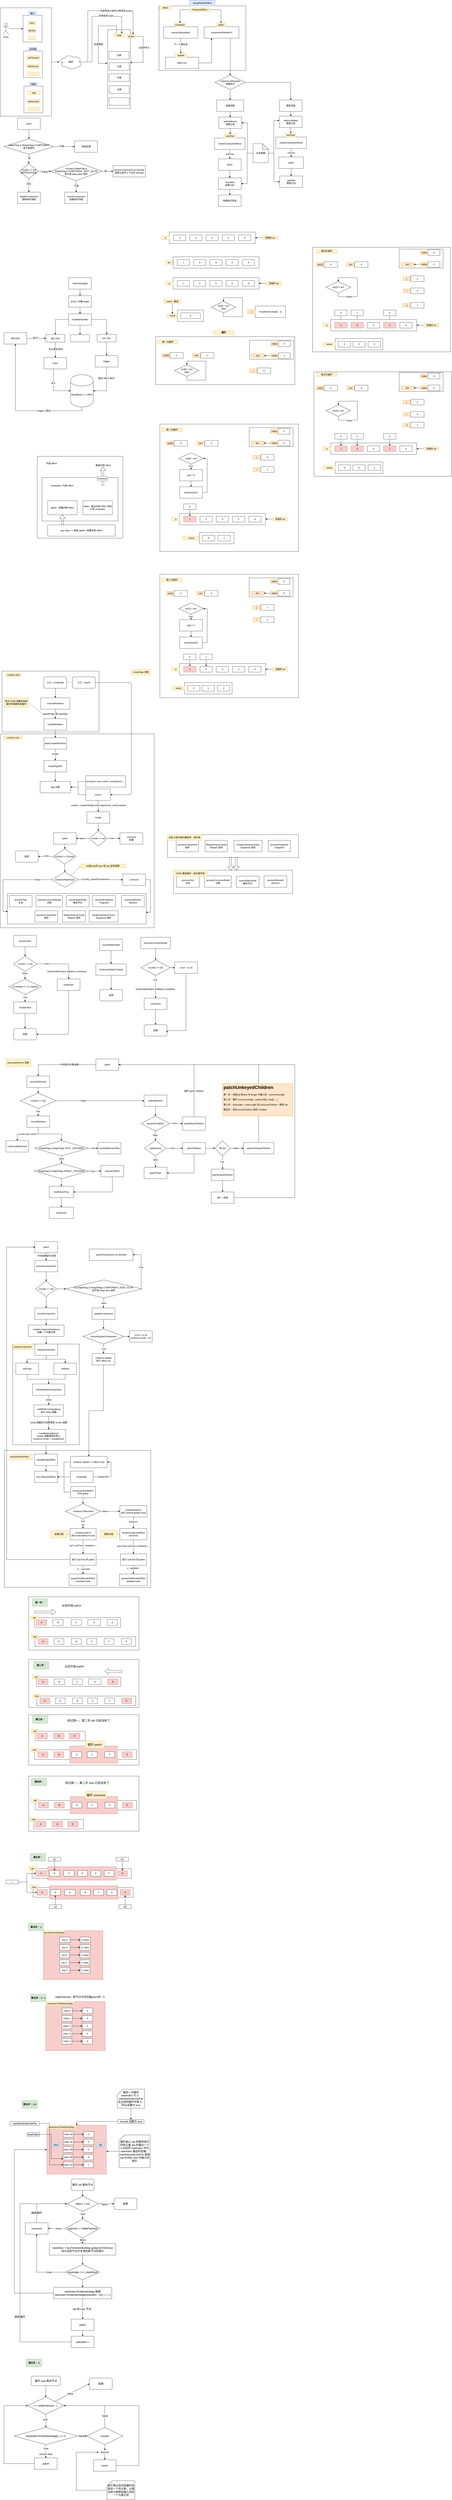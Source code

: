 <mxfile version="12.2.4" pages="4"><diagram id="5jdokOjETVjnTTVDQPIy" name="reactive"><mxGraphModel dx="697" dy="2011" grid="1" gridSize="10" guides="1" tooltips="1" connect="1" arrows="1" fold="1" page="1" pageScale="1" pageWidth="827" pageHeight="1169" math="0" shadow="0"><root><mxCell id="0"/><mxCell id="1" parent="0"/><mxCell id="1295" style="edgeStyle=orthogonalEdgeStyle;rounded=0;orthogonalLoop=1;jettySize=auto;html=1;" parent="1" source="1278" target="1294" edge="1"><mxGeometry relative="1" as="geometry"/></mxCell><mxCell id="1278" value="" style="rounded=0;whiteSpace=wrap;html=1;" parent="1" vertex="1"><mxGeometry x="10" y="-1120" width="270" height="570" as="geometry"/></mxCell><mxCell id="1244" value="" style="rounded=0;whiteSpace=wrap;html=1;" parent="1" vertex="1"><mxGeometry x="845.5" y="-1130" width="457" height="340" as="geometry"/></mxCell><mxCell id="1109" value="" style="rounded=0;whiteSpace=wrap;html=1;" parent="1" vertex="1"><mxGeometry x="1654" y="140" width="725" height="550" as="geometry"/></mxCell><mxCell id="933" value="" style="rounded=0;whiteSpace=wrap;html=1;" parent="1" vertex="1"><mxGeometry x="850" y="1860" width="730" height="650" as="geometry"/></mxCell><mxCell id="908" value="" style="rounded=0;whiteSpace=wrap;html=1;" parent="1" vertex="1"><mxGeometry x="828" y="610" width="732" height="252" as="geometry"/></mxCell><mxCell id="510" value="" style="rounded=0;whiteSpace=wrap;html=1;" parent="1" vertex="1"><mxGeometry x="183" y="8770" width="527" height="50" as="geometry"/></mxCell><mxCell id="524" value="" style="rounded=0;whiteSpace=wrap;html=1;fontSize=16;fillColor=#f8cecc;strokeColor=#b85450;" parent="1" vertex="1"><mxGeometry x="270" y="8760" width="360" height="70" as="geometry"/></mxCell><mxCell id="502" value="" style="rounded=0;whiteSpace=wrap;html=1;" parent="1" vertex="1"><mxGeometry x="178" y="8670" width="522" height="50" as="geometry"/></mxCell><mxCell id="523" value="" style="rounded=0;whiteSpace=wrap;html=1;fontSize=16;fillColor=#f8cecc;strokeColor=#b85450;" parent="1" vertex="1"><mxGeometry x="260" y="8660" width="360" height="70" as="geometry"/></mxCell><mxCell id="367" value="" style="rounded=0;whiteSpace=wrap;html=1;" parent="1" vertex="1"><mxGeometry x="922" y="3417" width="626" height="123" as="geometry"/></mxCell><mxCell id="328" value="" style="rounded=0;whiteSpace=wrap;html=1;" parent="1" vertex="1"><mxGeometry x="32" y="6470" width="770" height="720" as="geometry"/></mxCell><mxCell id="300" style="edgeStyle=orthogonalEdgeStyle;rounded=0;orthogonalLoop=1;jettySize=auto;html=1;" parent="1" source="282" target="276" edge="1"><mxGeometry relative="1" as="geometry"/></mxCell><mxCell id="282" value="" style="rounded=0;whiteSpace=wrap;html=1;" parent="1" vertex="1"><mxGeometry x="76" y="5910" width="350" height="530" as="geometry"/></mxCell><mxCell id="231" value="" style="rounded=0;whiteSpace=wrap;html=1;" parent="1" vertex="1"><mxGeometry x="10" y="2700" width="810" height="1020" as="geometry"/></mxCell><mxCell id="53" value="" style="rounded=0;whiteSpace=wrap;html=1;" parent="1" vertex="1"><mxGeometry x="20" y="2370" width="510" height="320" as="geometry"/></mxCell><mxCell id="32" style="edgeStyle=orthogonalEdgeStyle;rounded=0;orthogonalLoop=1;jettySize=auto;html=1;entryX=0;entryY=0.5;entryDx=0;entryDy=0;" parent="1" source="4" target="10" edge="1"><mxGeometry relative="1" as="geometry"/></mxCell><mxCell id="33" value="执行" style="text;html=1;resizable=0;points=[];align=center;verticalAlign=middle;labelBackgroundColor=#ffffff;" parent="32" vertex="1" connectable="0"><mxGeometry x="-0.098" y="2" relative="1" as="geometry"><mxPoint as="offset"/></mxGeometry></mxCell><mxCell id="4" value="effect(fn)" style="rounded=0;whiteSpace=wrap;html=1;" parent="1" vertex="1"><mxGeometry x="30" y="589" width="120" height="60" as="geometry"/></mxCell><mxCell id="39" style="edgeStyle=orthogonalEdgeStyle;rounded=0;orthogonalLoop=1;jettySize=auto;html=1;" parent="1" source="5" target="38" edge="1"><mxGeometry relative="1" as="geometry"/></mxCell><mxCell id="5" value="reactive(target)" style="rounded=0;whiteSpace=wrap;html=1;" parent="1" vertex="1"><mxGeometry x="370" y="300" width="120" height="60" as="geometry"/></mxCell><mxCell id="35" style="edgeStyle=orthogonalEdgeStyle;rounded=0;orthogonalLoop=1;jettySize=auto;html=1;" parent="1" source="6" target="4" edge="1"><mxGeometry relative="1" as="geometry"><Array as="points"><mxPoint x="440" y="1000"/><mxPoint x="90" y="1000"/></Array></mxGeometry></mxCell><mxCell id="36" value="trigger | 取出" style="text;html=1;resizable=0;points=[];align=center;verticalAlign=middle;labelBackgroundColor=#ffffff;" parent="35" vertex="1" connectable="0"><mxGeometry x="-0.39" relative="1" as="geometry"><mxPoint as="offset"/></mxGeometry></mxCell><mxCell id="6" value="target[key] &amp;lt;=&amp;gt; effect" style="shape=cylinder;whiteSpace=wrap;html=1;boundedLbl=1;backgroundOutline=1;" parent="1" vertex="1"><mxGeometry x="380" y="810" width="120" height="170" as="geometry"/></mxCell><mxCell id="14" style="edgeStyle=orthogonalEdgeStyle;rounded=0;orthogonalLoop=1;jettySize=auto;html=1;" parent="1" source="7" target="10" edge="1"><mxGeometry relative="1" as="geometry"/></mxCell><mxCell id="16" style="edgeStyle=orthogonalEdgeStyle;rounded=0;orthogonalLoop=1;jettySize=auto;html=1;entryX=0.5;entryY=0;entryDx=0;entryDy=0;" parent="1" source="7" target="9" edge="1"><mxGeometry relative="1" as="geometry"/></mxCell><mxCell id="18" style="edgeStyle=orthogonalEdgeStyle;rounded=0;orthogonalLoop=1;jettySize=auto;html=1;" parent="1" source="7" target="17" edge="1"><mxGeometry relative="1" as="geometry"/></mxCell><mxCell id="7" value="mutableHandles" style="rounded=0;whiteSpace=wrap;html=1;" parent="1" vertex="1"><mxGeometry x="370" y="490" width="120" height="60" as="geometry"/></mxCell><mxCell id="24" style="edgeStyle=orthogonalEdgeStyle;rounded=0;orthogonalLoop=1;jettySize=auto;html=1;" parent="1" source="9" target="23" edge="1"><mxGeometry relative="1" as="geometry"/></mxCell><mxCell id="9" value="set | key" style="rounded=0;whiteSpace=wrap;html=1;" parent="1" vertex="1"><mxGeometry x="520" y="598" width="100" height="40" as="geometry"/></mxCell><mxCell id="34" style="edgeStyle=orthogonalEdgeStyle;rounded=0;orthogonalLoop=1;jettySize=auto;html=1;" parent="1" source="10" target="19" edge="1"><mxGeometry relative="1" as="geometry"/></mxCell><mxCell id="42" value="防止重复添加" style="text;html=1;resizable=0;points=[];align=center;verticalAlign=middle;labelBackgroundColor=#ffffff;" parent="34" vertex="1" connectable="0"><mxGeometry x="-0.09" y="2" relative="1" as="geometry"><mxPoint as="offset"/></mxGeometry></mxCell><mxCell id="10" value="get | key" style="rounded=0;whiteSpace=wrap;html=1;" parent="1" vertex="1"><mxGeometry x="250" y="599" width="100" height="40" as="geometry"/></mxCell><mxCell id="17" value="..." style="rounded=0;whiteSpace=wrap;html=1;" parent="1" vertex="1"><mxGeometry x="380" y="600" width="100" height="38" as="geometry"/></mxCell><mxCell id="21" style="edgeStyle=orthogonalEdgeStyle;rounded=0;orthogonalLoop=1;jettySize=auto;html=1;entryX=0;entryY=0.5;entryDx=0;entryDy=0;" parent="1" source="19" target="6" edge="1"><mxGeometry relative="1" as="geometry"><Array as="points"><mxPoint x="290" y="895"/></Array></mxGeometry></mxCell><mxCell id="22" value="存入" style="text;html=1;resizable=0;points=[];align=center;verticalAlign=middle;labelBackgroundColor=#ffffff;" parent="21" vertex="1" connectable="0"><mxGeometry x="-0.271" relative="1" as="geometry"><mxPoint as="offset"/></mxGeometry></mxCell><mxCell id="19" value="track" style="rounded=0;whiteSpace=wrap;html=1;" parent="1" vertex="1"><mxGeometry x="240" y="720" width="120" height="60" as="geometry"/></mxCell><mxCell id="25" style="edgeStyle=orthogonalEdgeStyle;rounded=0;orthogonalLoop=1;jettySize=auto;html=1;entryX=1;entryY=0.5;entryDx=0;entryDy=0;" parent="1" source="23" target="6" edge="1"><mxGeometry relative="1" as="geometry"><Array as="points"><mxPoint x="570" y="895"/></Array></mxGeometry></mxCell><mxCell id="26" value="取出 effect |执行" style="text;html=1;resizable=0;points=[];align=center;verticalAlign=middle;labelBackgroundColor=#ffffff;" parent="25" vertex="1" connectable="0"><mxGeometry x="-0.398" y="-1" relative="1" as="geometry"><mxPoint as="offset"/></mxGeometry></mxCell><mxCell id="23" value="trigger" style="rounded=0;whiteSpace=wrap;html=1;" parent="1" vertex="1"><mxGeometry x="510" y="710" width="120" height="60" as="geometry"/></mxCell><mxCell id="40" style="edgeStyle=orthogonalEdgeStyle;rounded=0;orthogonalLoop=1;jettySize=auto;html=1;entryX=0.5;entryY=0;entryDx=0;entryDy=0;" parent="1" source="38" target="7" edge="1"><mxGeometry relative="1" as="geometry"/></mxCell><mxCell id="38" value="proxy | 拦截 target" style="rounded=0;whiteSpace=wrap;html=1;" parent="1" vertex="1"><mxGeometry x="370" y="395" width="120" height="60" as="geometry"/></mxCell><mxCell id="TxkNfRiJejBGlZnMCwki-53" value="" style="group" parent="1" vertex="1" connectable="0"><mxGeometry x="205" y="1240" width="450" height="430" as="geometry"/></mxCell><mxCell id="TxkNfRiJejBGlZnMCwki-42" value="" style="rounded=0;whiteSpace=wrap;html=1;" parent="TxkNfRiJejBGlZnMCwki-53" vertex="1"><mxGeometry width="450" height="430" as="geometry"/></mxCell><mxCell id="TxkNfRiJejBGlZnMCwki-43" value="外层 effect" style="text;html=1;strokeColor=none;fillColor=none;align=center;verticalAlign=middle;whiteSpace=wrap;rounded=0;" parent="TxkNfRiJejBGlZnMCwki-53" vertex="1"><mxGeometry x="30" y="24.571" width="90" height="24.571" as="geometry"/></mxCell><mxCell id="TxkNfRiJejBGlZnMCwki-44" value="" style="rounded=0;whiteSpace=wrap;html=1;" parent="TxkNfRiJejBGlZnMCwki-53" vertex="1"><mxGeometry x="25" y="111" width="400" height="229" as="geometry"/></mxCell><mxCell id="TxkNfRiJejBGlZnMCwki-45" value="computed - 内层 effect" style="text;html=1;strokeColor=none;fillColor=none;align=center;verticalAlign=middle;whiteSpace=wrap;rounded=0;" parent="TxkNfRiJejBGlZnMCwki-53" vertex="1"><mxGeometry x="60" y="135.143" width="140" height="36.857" as="geometry"/></mxCell><mxCell id="TxkNfRiJejBGlZnMCwki-49" value="" style="shape=flexArrow;endArrow=classic;html=1;" parent="TxkNfRiJejBGlZnMCwki-53" edge="1"><mxGeometry width="50" height="50" relative="1" as="geometry"><mxPoint x="345" y="153.571" as="sourcePoint"/><mxPoint x="345" y="55.286" as="targetPoint"/></mxGeometry></mxCell><mxCell id="TxkNfRiJejBGlZnMCwki-54" value="scheduler" style="text;html=1;align=center;verticalAlign=middle;whiteSpace=wrap;rounded=0;fillColor=#f5f5f5;strokeColor=#666666;fontColor=#333333;" parent="TxkNfRiJejBGlZnMCwki-53" vertex="1"><mxGeometry x="315" y="104.429" width="55" height="24.571" as="geometry"/></mxCell><mxCell id="TxkNfRiJejBGlZnMCwki-57" value="getter - 收集内层 effect" style="rounded=0;whiteSpace=wrap;html=1;" parent="TxkNfRiJejBGlZnMCwki-53" vertex="1"><mxGeometry x="55" y="233.429" width="155" height="73.714" as="geometry"/></mxCell><mxCell id="TxkNfRiJejBGlZnMCwki-58" value="setter - 取出内层 effect 并执行其 scheduler" style="rounded=0;whiteSpace=wrap;html=1;" parent="TxkNfRiJejBGlZnMCwki-53" vertex="1"><mxGeometry x="240" y="233.429" width="155" height="73.714" as="geometry"/></mxCell><mxCell id="TxkNfRiJejBGlZnMCwki-46" value="get value =&amp;gt; 触发 getter | 收集外层 effect" style="rounded=0;whiteSpace=wrap;html=1;" parent="TxkNfRiJejBGlZnMCwki-53" vertex="1"><mxGeometry x="55" y="360" width="355" height="60" as="geometry"/></mxCell><mxCell id="TxkNfRiJejBGlZnMCwki-51" value="" style="shape=flexArrow;endArrow=classic;html=1;entryX=0.5;entryY=1;entryDx=0;entryDy=0;" parent="TxkNfRiJejBGlZnMCwki-53" target="TxkNfRiJejBGlZnMCwki-57" edge="1"><mxGeometry width="50" height="50" relative="1" as="geometry"><mxPoint x="133" y="360" as="sourcePoint"/><mxPoint x="-125" y="450" as="targetPoint"/></mxGeometry></mxCell><mxCell id="TxkNfRiJejBGlZnMCwki-48" value="触发外层 effect" style="text;html=1;strokeColor=none;fillColor=none;align=center;verticalAlign=middle;whiteSpace=wrap;rounded=0;" parent="TxkNfRiJejBGlZnMCwki-53" vertex="1"><mxGeometry x="295" y="37" width="105" height="20" as="geometry"/></mxCell><mxCell id="45" style="edgeStyle=orthogonalEdgeStyle;rounded=0;orthogonalLoop=1;jettySize=auto;html=1;" parent="1" source="43" target="44" edge="1"><mxGeometry relative="1" as="geometry"/></mxCell><mxCell id="43" value="入口 - createApp" style="rounded=1;whiteSpace=wrap;html=1;" parent="1" vertex="1"><mxGeometry x="240" y="2400" width="120" height="60" as="geometry"/></mxCell><mxCell id="47" value="&lt;span style=&quot;font-size: 12px ; background-color: rgb(248 , 249 , 250)&quot;&gt;patchProps 和&amp;nbsp;&lt;/span&gt;&lt;span style=&quot;font-size: 12px ; background-color: rgb(248 , 249 , 250)&quot;&gt;nodeOps&lt;/span&gt;" style="edgeStyle=orthogonalEdgeStyle;rounded=0;orthogonalLoop=1;jettySize=auto;html=1;entryX=0.5;entryY=0;entryDx=0;entryDy=0;" parent="1" source="44" target="46" edge="1"><mxGeometry relative="1" as="geometry"/></mxCell><mxCell id="44" value="ensureRenderer" style="rounded=0;whiteSpace=wrap;html=1;" parent="1" vertex="1"><mxGeometry x="223.5" y="2510" width="153" height="60" as="geometry"/></mxCell><mxCell id="52" style="edgeStyle=orthogonalEdgeStyle;rounded=0;orthogonalLoop=1;jettySize=auto;html=1;entryX=0.5;entryY=0;entryDx=0;entryDy=0;" parent="1" source="46" target="51" edge="1"><mxGeometry relative="1" as="geometry"/></mxCell><mxCell id="46" value="createRenderer" style="rounded=0;whiteSpace=wrap;html=1;" parent="1" vertex="1"><mxGeometry x="240" y="2620" width="120" height="60" as="geometry"/></mxCell><mxCell id="48" value="将对 DOM 增删改查和属性的增删改查操作" style="text;html=1;strokeColor=#d6b656;fillColor=#fff2cc;align=center;verticalAlign=middle;whiteSpace=wrap;rounded=0;" parent="1" vertex="1"><mxGeometry x="30" y="2510" width="130" height="50" as="geometry"/></mxCell><mxCell id="50" value="" style="endArrow=none;dashed=1;html=1;entryX=1;entryY=0.5;entryDx=0;entryDy=0;" parent="1" target="48" edge="1"><mxGeometry width="50" height="50" relative="1" as="geometry"><mxPoint x="240" y="2600" as="sourcePoint"/><mxPoint x="-30" y="2700" as="targetPoint"/></mxGeometry></mxCell><mxCell id="56" style="edgeStyle=orthogonalEdgeStyle;rounded=0;orthogonalLoop=1;jettySize=auto;html=1;" parent="1" source="51" target="55" edge="1"><mxGeometry relative="1" as="geometry"/></mxCell><mxCell id="57" value="render" style="text;html=1;resizable=0;points=[];align=center;verticalAlign=middle;labelBackgroundColor=#ffffff;" parent="56" vertex="1" connectable="0"><mxGeometry x="-0.133" y="-1" relative="1" as="geometry"><mxPoint as="offset"/></mxGeometry></mxCell><mxCell id="51" value="baseCreateRenderer" style="rounded=0;whiteSpace=wrap;html=1;" parent="1" vertex="1"><mxGeometry x="240" y="2720" width="120" height="60" as="geometry"/></mxCell><mxCell id="54" value="runtime-dom" style="text;html=1;strokeColor=#d6b656;fillColor=#fff2cc;align=center;verticalAlign=middle;whiteSpace=wrap;rounded=0;" parent="1" vertex="1"><mxGeometry x="40" y="2380" width="80" height="20" as="geometry"/></mxCell><mxCell id="59" style="edgeStyle=orthogonalEdgeStyle;rounded=0;orthogonalLoop=1;jettySize=auto;html=1;entryX=0.5;entryY=0;entryDx=0;entryDy=0;" parent="1" source="55" target="58" edge="1"><mxGeometry relative="1" as="geometry"/></mxCell><mxCell id="55" value="createAppAPI" style="rounded=0;whiteSpace=wrap;html=1;" parent="1" vertex="1"><mxGeometry x="240" y="2840" width="120" height="60" as="geometry"/></mxCell><mxCell id="58" value="app 对象" style="rounded=0;whiteSpace=wrap;html=1;" parent="1" vertex="1"><mxGeometry x="220" y="2950" width="160" height="60" as="geometry"/></mxCell><mxCell id="62" style="edgeStyle=orthogonalEdgeStyle;rounded=0;orthogonalLoop=1;jettySize=auto;html=1;entryX=1;entryY=0.5;entryDx=0;entryDy=0;" parent="1" source="60" target="58" edge="1"><mxGeometry relative="1" as="geometry"/></mxCell><mxCell id="60" value="unmount | use | mixin | component | ..." style="rounded=0;whiteSpace=wrap;html=1;" parent="1" vertex="1"><mxGeometry x="460" y="2920" width="210" height="60" as="geometry"/></mxCell><mxCell id="65" style="edgeStyle=orthogonalEdgeStyle;rounded=0;orthogonalLoop=1;jettySize=auto;html=1;entryX=1;entryY=0.5;entryDx=0;entryDy=0;" parent="1" source="64" target="58" edge="1"><mxGeometry relative="1" as="geometry"/></mxCell><mxCell id="69" style="edgeStyle=orthogonalEdgeStyle;rounded=0;orthogonalLoop=1;jettySize=auto;html=1;" parent="1" source="64" target="74" edge="1"><mxGeometry relative="1" as="geometry"><mxPoint x="525" y="3090" as="targetPoint"/></mxGeometry></mxCell><mxCell id="76" value="vnode = createVNode(rootComponent) | rootContainer" style="text;html=1;resizable=0;points=[];align=center;verticalAlign=middle;labelBackgroundColor=#ffffff;" parent="69" vertex="1" connectable="0"><mxGeometry x="-0.147" y="2" relative="1" as="geometry"><mxPoint as="offset"/></mxGeometry></mxCell><mxCell id="64" value="mount" style="rounded=0;whiteSpace=wrap;html=1;" parent="1" vertex="1"><mxGeometry x="460" y="2990" width="130" height="60" as="geometry"/></mxCell><mxCell id="71" value="" style="edgeStyle=elbowEdgeStyle;elbow=horizontal;endArrow=classic;html=1;entryX=1;entryY=0.5;entryDx=0;entryDy=0;exitX=1;exitY=0.5;exitDx=0;exitDy=0;" parent="1" source="72" target="64" edge="1"><mxGeometry width="50" height="50" relative="1" as="geometry"><mxPoint x="-80" y="3220" as="sourcePoint"/><mxPoint x="-30" y="3170" as="targetPoint"/><Array as="points"><mxPoint x="700" y="2740"/></Array></mxGeometry></mxCell><mxCell id="72" value="入口 - mount" style="rounded=1;whiteSpace=wrap;html=1;" parent="1" vertex="1"><mxGeometry x="390" y="2400" width="120" height="60" as="geometry"/></mxCell><mxCell id="73" value="" style="endArrow=none;dashed=1;html=1;entryX=0;entryY=0.5;entryDx=0;entryDy=0;exitX=1;exitY=0.5;exitDx=0;exitDy=0;" parent="1" source="43" target="72" edge="1"><mxGeometry width="50" height="50" relative="1" as="geometry"><mxPoint x="340" y="2510" as="sourcePoint"/><mxPoint x="390" y="2460" as="targetPoint"/></mxGeometry></mxCell><mxCell id="84" style="edgeStyle=orthogonalEdgeStyle;rounded=0;orthogonalLoop=1;jettySize=auto;html=1;" parent="1" source="74" target="83" edge="1"><mxGeometry relative="1" as="geometry"/></mxCell><mxCell id="74" value="render" style="rounded=0;whiteSpace=wrap;html=1;" parent="1" vertex="1"><mxGeometry x="466" y="3110" width="120" height="60" as="geometry"/></mxCell><mxCell id="90" style="edgeStyle=orthogonalEdgeStyle;rounded=0;orthogonalLoop=1;jettySize=auto;html=1;entryX=0.5;entryY=0;entryDx=0;entryDy=0;" parent="1" source="77" target="89" edge="1"><mxGeometry relative="1" as="geometry"/></mxCell><mxCell id="77" value="patch" style="rounded=0;whiteSpace=wrap;html=1;" parent="1" vertex="1"><mxGeometry x="290" y="3220" width="120" height="60" as="geometry"/></mxCell><mxCell id="79" value="unmount&lt;br&gt;卸载" style="rounded=0;whiteSpace=wrap;html=1;" parent="1" vertex="1"><mxGeometry x="640" y="3220" width="120" height="60" as="geometry"/></mxCell><mxCell id="85" style="edgeStyle=orthogonalEdgeStyle;rounded=0;orthogonalLoop=1;jettySize=auto;html=1;" parent="1" source="83" target="79" edge="1"><mxGeometry relative="1" as="geometry"/></mxCell><mxCell id="86" value="true" style="text;html=1;resizable=0;points=[];align=center;verticalAlign=middle;labelBackgroundColor=#ffffff;" parent="85" vertex="1" connectable="0"><mxGeometry x="-0.321" relative="1" as="geometry"><mxPoint y="-1" as="offset"/></mxGeometry></mxCell><mxCell id="87" style="edgeStyle=orthogonalEdgeStyle;rounded=0;orthogonalLoop=1;jettySize=auto;html=1;" parent="1" source="83" target="77" edge="1"><mxGeometry relative="1" as="geometry"/></mxCell><mxCell id="88" value="false" style="text;html=1;resizable=0;points=[];align=center;verticalAlign=middle;labelBackgroundColor=#ffffff;" parent="87" vertex="1" connectable="0"><mxGeometry x="0.108" y="2" relative="1" as="geometry"><mxPoint y="-2" as="offset"/></mxGeometry></mxCell><mxCell id="83" value="vnode == null" style="rhombus;whiteSpace=wrap;html=1;" parent="1" vertex="1"><mxGeometry x="478.5" y="3210" width="95" height="80" as="geometry"/></mxCell><mxCell id="92" style="edgeStyle=orthogonalEdgeStyle;rounded=0;orthogonalLoop=1;jettySize=auto;html=1;" parent="1" source="89" target="91" edge="1"><mxGeometry relative="1" as="geometry"/></mxCell><mxCell id="94" value="true" style="text;html=1;resizable=0;points=[];align=center;verticalAlign=middle;labelBackgroundColor=#ffffff;" parent="92" vertex="1" connectable="0"><mxGeometry x="-0.102" y="-3" relative="1" as="geometry"><mxPoint as="offset"/></mxGeometry></mxCell><mxCell id="95" style="edgeStyle=orthogonalEdgeStyle;rounded=0;orthogonalLoop=1;jettySize=auto;html=1;entryX=0.5;entryY=0;entryDx=0;entryDy=0;" parent="1" source="89" target="96" edge="1"><mxGeometry relative="1" as="geometry"><mxPoint x="350" y="3420" as="targetPoint"/></mxGeometry></mxCell><mxCell id="89" value="n1(old) == n2(new)" style="rhombus;whiteSpace=wrap;html=1;" parent="1" vertex="1"><mxGeometry x="290" y="3305" width="120" height="80" as="geometry"/></mxCell><mxCell id="91" value="结束" style="rounded=1;whiteSpace=wrap;html=1;" parent="1" vertex="1"><mxGeometry x="90" y="3315" width="120" height="60" as="geometry"/></mxCell><mxCell id="101" style="edgeStyle=orthogonalEdgeStyle;rounded=0;orthogonalLoop=1;jettySize=auto;html=1;entryX=0;entryY=0.5;entryDx=0;entryDy=0;" parent="1" source="96" target="100" edge="1"><mxGeometry relative="1" as="geometry"/></mxCell><mxCell id="102" value="n1(old) | parentComponent" style="text;html=1;resizable=0;points=[];align=center;verticalAlign=middle;labelBackgroundColor=#ffffff;" parent="101" vertex="1" connectable="0"><mxGeometry x="-0.228" y="2" relative="1" as="geometry"><mxPoint as="offset"/></mxGeometry></mxCell><mxCell id="114" style="edgeStyle=orthogonalEdgeStyle;rounded=0;orthogonalLoop=1;jettySize=auto;html=1;entryX=0.002;entryY=0.589;entryDx=0;entryDy=0;entryPerimeter=0;" parent="1" source="96" target="99" edge="1"><mxGeometry relative="1" as="geometry"><Array as="points"><mxPoint x="25" y="3467"/><mxPoint x="25" y="3634"/></Array></mxGeometry></mxCell><mxCell id="115" value="false" style="text;html=1;resizable=0;points=[];align=center;verticalAlign=middle;labelBackgroundColor=#ffffff;" parent="114" vertex="1" connectable="0"><mxGeometry x="-0.67" relative="1" as="geometry"><mxPoint as="offset"/></mxGeometry></mxCell><mxCell id="96" value="isSameVNodeType" style="rhombus;whiteSpace=wrap;html=1;" parent="1" vertex="1"><mxGeometry x="280" y="3427" width="140" height="80" as="geometry"/></mxCell><mxCell id="97" value="old和new的 type 和 key 是否相等" style="text;html=1;strokeColor=#d6b656;fillColor=#fff2cc;align=center;verticalAlign=middle;whiteSpace=wrap;rounded=0;" parent="1" vertex="1"><mxGeometry x="430" y="3385" width="240" height="20" as="geometry"/></mxCell><mxCell id="98" value="" style="endArrow=none;dashed=1;html=1;entryX=0;entryY=0.5;entryDx=0;entryDy=0;exitX=1;exitY=0;exitDx=0;exitDy=0;" parent="1" source="96" target="97" edge="1"><mxGeometry width="50" height="50" relative="1" as="geometry"><mxPoint x="20" y="3580" as="sourcePoint"/><mxPoint x="70" y="3530" as="targetPoint"/></mxGeometry></mxCell><mxCell id="99" value="" style="rounded=0;whiteSpace=wrap;html=1;" parent="1" vertex="1"><mxGeometry x="48" y="3540" width="730" height="160" as="geometry"/></mxCell><mxCell id="116" style="edgeStyle=orthogonalEdgeStyle;rounded=0;orthogonalLoop=1;jettySize=auto;html=1;entryX=0.999;entryY=0.617;entryDx=0;entryDy=0;entryPerimeter=0;exitX=1;exitY=0.5;exitDx=0;exitDy=0;" parent="1" source="100" target="99" edge="1"><mxGeometry relative="1" as="geometry"><Array as="points"><mxPoint x="800" y="3467"/><mxPoint x="800" y="3639"/></Array></mxGeometry></mxCell><mxCell id="100" value="unmount" style="rounded=0;whiteSpace=wrap;html=1;" parent="1" vertex="1"><mxGeometry x="655" y="3437" width="120" height="60" as="geometry"/></mxCell><mxCell id="106" value="processText&lt;br&gt;文本" style="rounded=0;whiteSpace=wrap;html=1;" parent="1" vertex="1"><mxGeometry x="58" y="3550" width="120" height="60" as="geometry"/></mxCell><mxCell id="107" value="processCommentNode&lt;br&gt;注释" style="rounded=0;whiteSpace=wrap;html=1;" parent="1" vertex="1"><mxGeometry x="198" y="3550" width="140" height="60" as="geometry"/></mxCell><mxCell id="108" value="mountStaticNode&lt;br&gt;静态节点" style="rounded=0;whiteSpace=wrap;html=1;" parent="1" vertex="1"><mxGeometry x="358" y="3550" width="120" height="60" as="geometry"/></mxCell><mxCell id="109" value="processFragment&lt;br&gt;Fragment" style="rounded=0;whiteSpace=wrap;html=1;" parent="1" vertex="1"><mxGeometry x="496.5" y="3550" width="120" height="60" as="geometry"/></mxCell><mxCell id="110" value="processElement&lt;br&gt;element" style="rounded=0;whiteSpace=wrap;html=1;" parent="1" vertex="1"><mxGeometry x="648" y="3550" width="120" height="60" as="geometry"/></mxCell><mxCell id="111" value="processComponent&lt;br&gt;组件" style="rounded=0;whiteSpace=wrap;html=1;" parent="1" vertex="1"><mxGeometry x="193" y="3630" width="120" height="60" as="geometry"/></mxCell><mxCell id="112" value="TeleportImpl.process&lt;br&gt;Teleport 组件" style="rounded=0;whiteSpace=wrap;html=1;" parent="1" vertex="1"><mxGeometry x="338" y="3630" width="120" height="60" as="geometry"/></mxCell><mxCell id="113" value="SuspenseImpl.process&lt;br&gt;Suspense 组件" style="rounded=0;whiteSpace=wrap;html=1;" parent="1" vertex="1"><mxGeometry x="478" y="3630" width="152" height="60" as="geometry"/></mxCell><mxCell id="155" style="edgeStyle=orthogonalEdgeStyle;rounded=0;orthogonalLoop=1;jettySize=auto;html=1;" parent="1" source="152" target="154" edge="1"><mxGeometry relative="1" as="geometry"/></mxCell><mxCell id="152" value="&lt;span&gt;mountStaticNode&lt;/span&gt;" style="rounded=0;whiteSpace=wrap;html=1;" parent="1" vertex="1"><mxGeometry x="533" y="3780" width="120" height="60" as="geometry"/></mxCell><mxCell id="166" style="edgeStyle=orthogonalEdgeStyle;rounded=0;orthogonalLoop=1;jettySize=auto;html=1;entryX=0.5;entryY=0;entryDx=0;entryDy=0;" parent="1" source="154" target="165" edge="1"><mxGeometry relative="1" as="geometry"/></mxCell><mxCell id="154" value="hostInsertStaticContent" style="rounded=0;whiteSpace=wrap;html=1;" parent="1" vertex="1"><mxGeometry x="513.5" y="3910" width="160" height="60" as="geometry"/></mxCell><mxCell id="163" value="" style="group" parent="1" vertex="1" connectable="0"><mxGeometry x="56" y="3760" width="374" height="550" as="geometry"/></mxCell><mxCell id="117" value="processText" style="rounded=0;whiteSpace=wrap;html=1;" parent="163" vertex="1"><mxGeometry x="25" width="120" height="60" as="geometry"/></mxCell><mxCell id="119" value="n1(old) == null" style="rhombus;whiteSpace=wrap;html=1;" parent="163" vertex="1"><mxGeometry x="24" y="110" width="122" height="80" as="geometry"/></mxCell><mxCell id="120" style="edgeStyle=orthogonalEdgeStyle;rounded=0;orthogonalLoop=1;jettySize=auto;html=1;" parent="163" source="117" target="119" edge="1"><mxGeometry relative="1" as="geometry"/></mxCell><mxCell id="121" value="hostInsert" style="rounded=0;whiteSpace=wrap;html=1;" parent="163" vertex="1"><mxGeometry x="254" y="229.5" width="120" height="60" as="geometry"/></mxCell><mxCell id="122" style="edgeStyle=orthogonalEdgeStyle;rounded=0;orthogonalLoop=1;jettySize=auto;html=1;exitX=1;exitY=0.5;exitDx=0;exitDy=0;" parent="163" source="119" target="121" edge="1"><mxGeometry relative="1" as="geometry"><mxPoint x="314" y="150" as="sourcePoint"/></mxGeometry></mxCell><mxCell id="123" value="hostCreateText(n2.children) | container" style="text;html=1;resizable=0;points=[];align=center;verticalAlign=middle;labelBackgroundColor=#ffffff;" parent="122" vertex="1" connectable="0"><mxGeometry x="-0.367" y="-1" relative="1" as="geometry"><mxPoint x="80" y="39" as="offset"/></mxGeometry></mxCell><mxCell id="127" value="true" style="text;html=1;resizable=0;points=[];align=center;verticalAlign=middle;labelBackgroundColor=#ffffff;" parent="122" vertex="1" connectable="0"><mxGeometry x="-0.577" y="1" relative="1" as="geometry"><mxPoint as="offset"/></mxGeometry></mxCell><mxCell id="128" value="n2.children != n1.children" style="rhombus;whiteSpace=wrap;html=1;" parent="163" vertex="1"><mxGeometry y="230" width="170" height="80" as="geometry"/></mxCell><mxCell id="125" style="edgeStyle=orthogonalEdgeStyle;rounded=0;orthogonalLoop=1;jettySize=auto;html=1;entryX=0.5;entryY=0;entryDx=0;entryDy=0;" parent="163" source="119" target="128" edge="1"><mxGeometry relative="1" as="geometry"><mxPoint x="272" y="250" as="targetPoint"/></mxGeometry></mxCell><mxCell id="126" value="false" style="text;html=1;resizable=0;points=[];align=center;verticalAlign=middle;labelBackgroundColor=#ffffff;" parent="125" vertex="1" connectable="0"><mxGeometry x="-0.519" y="-1" relative="1" as="geometry"><mxPoint as="offset"/></mxGeometry></mxCell><mxCell id="129" value="hostSetText" style="rounded=0;whiteSpace=wrap;html=1;" parent="163" vertex="1"><mxGeometry x="25" y="350" width="120" height="60" as="geometry"/></mxCell><mxCell id="130" style="edgeStyle=orthogonalEdgeStyle;rounded=0;orthogonalLoop=1;jettySize=auto;html=1;" parent="163" source="128" target="129" edge="1"><mxGeometry relative="1" as="geometry"/></mxCell><mxCell id="131" value="true" style="text;html=1;resizable=0;points=[];align=center;verticalAlign=middle;labelBackgroundColor=#ffffff;" parent="130" vertex="1" connectable="0"><mxGeometry x="-0.225" y="1" relative="1" as="geometry"><mxPoint as="offset"/></mxGeometry></mxCell><mxCell id="157" value="结束" style="rounded=1;whiteSpace=wrap;html=1;" parent="163" vertex="1"><mxGeometry x="25" y="490" width="120" height="60" as="geometry"/></mxCell><mxCell id="159" style="edgeStyle=orthogonalEdgeStyle;rounded=0;orthogonalLoop=1;jettySize=auto;html=1;entryX=1;entryY=0.5;entryDx=0;entryDy=0;" parent="163" source="121" target="157" edge="1"><mxGeometry relative="1" as="geometry"><Array as="points"><mxPoint x="314" y="520"/></Array></mxGeometry></mxCell><mxCell id="158" style="edgeStyle=orthogonalEdgeStyle;rounded=0;orthogonalLoop=1;jettySize=auto;html=1;" parent="163" source="129" target="157" edge="1"><mxGeometry relative="1" as="geometry"/></mxCell><mxCell id="164" value="" style="group" parent="1" vertex="1" connectable="0"><mxGeometry x="750" y="3770" width="297.5" height="520" as="geometry"/></mxCell><mxCell id="136" value="processCommentNode" style="rounded=0;whiteSpace=wrap;html=1;" parent="164" vertex="1"><mxGeometry width="155" height="60" as="geometry"/></mxCell><mxCell id="137" value="&lt;span&gt;n1(old) == null&lt;/span&gt;" style="rhombus;whiteSpace=wrap;html=1;" parent="164" vertex="1"><mxGeometry x="1" y="120" width="153" height="80" as="geometry"/></mxCell><mxCell id="138" style="edgeStyle=orthogonalEdgeStyle;rounded=0;orthogonalLoop=1;jettySize=auto;html=1;" parent="164" source="136" target="137" edge="1"><mxGeometry relative="1" as="geometry"/></mxCell><mxCell id="139" value="hostInsert" style="rounded=0;whiteSpace=wrap;html=1;" parent="164" vertex="1"><mxGeometry x="17.5" y="320" width="120" height="60" as="geometry"/></mxCell><mxCell id="140" style="edgeStyle=orthogonalEdgeStyle;rounded=0;orthogonalLoop=1;jettySize=auto;html=1;" parent="164" source="137" target="139" edge="1"><mxGeometry relative="1" as="geometry"/></mxCell><mxCell id="143" value="&lt;span style=&quot;text-align: left ; background-color: rgb(248 , 249 , 250)&quot;&gt;hostCreateText(n2.children) | container&lt;/span&gt;" style="text;html=1;resizable=0;points=[];align=center;verticalAlign=middle;labelBackgroundColor=#ffffff;" parent="140" vertex="1" connectable="0"><mxGeometry x="0.212" y="-2" relative="1" as="geometry"><mxPoint as="offset"/></mxGeometry></mxCell><mxCell id="144" value="true" style="text;html=1;resizable=0;points=[];align=center;verticalAlign=middle;labelBackgroundColor=#ffffff;" parent="140" vertex="1" connectable="0"><mxGeometry x="-0.604" y="-2" relative="1" as="geometry"><mxPoint as="offset"/></mxGeometry></mxCell><mxCell id="149" value="n2.el = n1.el" style="rounded=0;whiteSpace=wrap;html=1;" parent="164" vertex="1"><mxGeometry x="177.5" y="130" width="120" height="60" as="geometry"/></mxCell><mxCell id="150" style="edgeStyle=orthogonalEdgeStyle;rounded=0;orthogonalLoop=1;jettySize=auto;html=1;" parent="164" source="137" target="149" edge="1"><mxGeometry relative="1" as="geometry"/></mxCell><mxCell id="160" value="结束" style="rounded=1;whiteSpace=wrap;html=1;" parent="164" vertex="1"><mxGeometry x="17.5" y="460" width="120" height="60" as="geometry"/></mxCell><mxCell id="161" style="edgeStyle=orthogonalEdgeStyle;rounded=0;orthogonalLoop=1;jettySize=auto;html=1;entryX=0.5;entryY=0;entryDx=0;entryDy=0;" parent="164" source="139" target="160" edge="1"><mxGeometry relative="1" as="geometry"/></mxCell><mxCell id="162" style="edgeStyle=orthogonalEdgeStyle;rounded=0;orthogonalLoop=1;jettySize=auto;html=1;entryX=1;entryY=0.5;entryDx=0;entryDy=0;" parent="164" source="149" target="160" edge="1"><mxGeometry relative="1" as="geometry"><Array as="points"><mxPoint x="237.5" y="491"/></Array></mxGeometry></mxCell><mxCell id="165" value="结束" style="rounded=1;whiteSpace=wrap;html=1;" parent="1" vertex="1"><mxGeometry x="533.5" y="4045" width="120" height="60" as="geometry"/></mxCell><mxCell id="229" value="" style="group" parent="1" vertex="1" connectable="0"><mxGeometry x="40" y="4410" width="1520" height="1020" as="geometry"/></mxCell><mxCell id="168" value="processElement" style="rounded=0;whiteSpace=wrap;html=1;" parent="229" vertex="1"><mxGeometry x="110" y="90" width="120" height="60" as="geometry"/></mxCell><mxCell id="169" value="n1(old) == null" style="rhombus;whiteSpace=wrap;html=1;" parent="229" vertex="1"><mxGeometry x="75" y="180" width="190" height="80" as="geometry"/></mxCell><mxCell id="170" style="edgeStyle=orthogonalEdgeStyle;rounded=0;orthogonalLoop=1;jettySize=auto;html=1;" parent="229" source="168" target="169" edge="1"><mxGeometry relative="1" as="geometry"/></mxCell><mxCell id="171" value="mountElement" style="rounded=0;whiteSpace=wrap;html=1;" parent="229" vertex="1"><mxGeometry x="110" y="300" width="120" height="60" as="geometry"/></mxCell><mxCell id="192" style="edgeStyle=orthogonalEdgeStyle;rounded=0;orthogonalLoop=1;jettySize=auto;html=1;" parent="229" source="169" target="171" edge="1"><mxGeometry relative="1" as="geometry"/></mxCell><mxCell id="194" value="true" style="text;html=1;resizable=0;points=[];align=center;verticalAlign=middle;labelBackgroundColor=#ffffff;" parent="192" vertex="1" connectable="0"><mxGeometry x="-0.233" y="-1" relative="1" as="geometry"><mxPoint as="offset"/></mxGeometry></mxCell><mxCell id="172" value="patchElement" style="rounded=0;whiteSpace=wrap;html=1;" parent="229" vertex="1"><mxGeometry x="727" y="190" width="120" height="60" as="geometry"/></mxCell><mxCell id="193" style="edgeStyle=orthogonalEdgeStyle;rounded=0;orthogonalLoop=1;jettySize=auto;html=1;entryX=0;entryY=0.5;entryDx=0;entryDy=0;" parent="229" source="169" target="172" edge="1"><mxGeometry relative="1" as="geometry"/></mxCell><mxCell id="195" value="false" style="text;html=1;resizable=0;points=[];align=center;verticalAlign=middle;labelBackgroundColor=#ffffff;" parent="193" vertex="1" connectable="0"><mxGeometry x="-0.431" y="-2" relative="1" as="geometry"><mxPoint x="10" y="-2" as="offset"/></mxGeometry></mxCell><mxCell id="173" value="hostCreateElement" style="rounded=0;whiteSpace=wrap;html=1;" parent="229" vertex="1"><mxGeometry y="430" width="120" height="60" as="geometry"/></mxCell><mxCell id="174" value="vnode.type | props" style="edgeStyle=orthogonalEdgeStyle;rounded=0;orthogonalLoop=1;jettySize=auto;html=1;entryX=0.5;entryY=0;entryDx=0;entryDy=0;" parent="229" source="171" target="173" edge="1"><mxGeometry relative="1" as="geometry"/></mxCell><mxCell id="175" value="hostSetElementText" style="rounded=0;whiteSpace=wrap;html=1;" parent="229" vertex="1"><mxGeometry x="485" y="440" width="120" height="60" as="geometry"/></mxCell><mxCell id="178" style="edgeStyle=orthogonalEdgeStyle;rounded=0;orthogonalLoop=1;jettySize=auto;html=1;" parent="229" source="176" target="175" edge="1"><mxGeometry relative="1" as="geometry"/></mxCell><mxCell id="179" value="true" style="text;html=1;resizable=0;points=[];align=center;verticalAlign=middle;labelBackgroundColor=#ffffff;" parent="178" vertex="1" connectable="0"><mxGeometry x="0.01" relative="1" as="geometry"><mxPoint as="offset"/></mxGeometry></mxCell><mxCell id="176" value="shapeFlag &amp;amp; shapeFlags.TEXT_CHILDREN" style="rhombus;whiteSpace=wrap;html=1;" parent="229" vertex="1"><mxGeometry x="150" y="430" width="284" height="80" as="geometry"/></mxCell><mxCell id="177" style="edgeStyle=orthogonalEdgeStyle;rounded=0;orthogonalLoop=1;jettySize=auto;html=1;" parent="229" source="171" target="176" edge="1"><mxGeometry relative="1" as="geometry"/></mxCell><mxCell id="181" value="shapeFlag &amp;amp; shapeFlags.ARRAY_CHILDREN" style="rhombus;whiteSpace=wrap;html=1;" parent="229" vertex="1"><mxGeometry x="150" y="550" width="284" height="80" as="geometry"/></mxCell><mxCell id="182" style="edgeStyle=orthogonalEdgeStyle;rounded=0;orthogonalLoop=1;jettySize=auto;html=1;" parent="229" source="176" target="181" edge="1"><mxGeometry relative="1" as="geometry"/></mxCell><mxCell id="183" value="false" style="text;html=1;resizable=0;points=[];align=center;verticalAlign=middle;labelBackgroundColor=#ffffff;" parent="182" vertex="1" connectable="0"><mxGeometry x="-0.241" relative="1" as="geometry"><mxPoint as="offset"/></mxGeometry></mxCell><mxCell id="184" value="mountChildren" style="rounded=0;whiteSpace=wrap;html=1;" parent="229" vertex="1"><mxGeometry x="500" y="560" width="120" height="60" as="geometry"/></mxCell><mxCell id="185" style="edgeStyle=orthogonalEdgeStyle;rounded=0;orthogonalLoop=1;jettySize=auto;html=1;entryX=0;entryY=0.5;entryDx=0;entryDy=0;" parent="229" source="181" target="184" edge="1"><mxGeometry relative="1" as="geometry"/></mxCell><mxCell id="187" value="true" style="text;html=1;resizable=0;points=[];align=center;verticalAlign=middle;labelBackgroundColor=#ffffff;" parent="185" vertex="1" connectable="0"><mxGeometry x="-0.31" y="-1" relative="1" as="geometry"><mxPoint as="offset"/></mxGeometry></mxCell><mxCell id="186" value="hostPatchProp" style="rounded=0;whiteSpace=wrap;html=1;" parent="229" vertex="1"><mxGeometry x="228" y="670" width="127" height="60" as="geometry"/></mxCell><mxCell id="189" style="edgeStyle=orthogonalEdgeStyle;rounded=0;orthogonalLoop=1;jettySize=auto;html=1;" parent="229" source="181" target="186" edge="1"><mxGeometry relative="1" as="geometry"/></mxCell><mxCell id="191" style="edgeStyle=orthogonalEdgeStyle;rounded=0;orthogonalLoop=1;jettySize=auto;html=1;entryX=1;entryY=0.5;entryDx=0;entryDy=0;" parent="229" source="184" target="186" edge="1"><mxGeometry relative="1" as="geometry"><Array as="points"><mxPoint x="560" y="700"/></Array></mxGeometry></mxCell><mxCell id="188" value="hostInsert" style="rounded=0;whiteSpace=wrap;html=1;" parent="229" vertex="1"><mxGeometry x="228" y="780" width="127" height="60" as="geometry"/></mxCell><mxCell id="190" style="edgeStyle=orthogonalEdgeStyle;rounded=0;orthogonalLoop=1;jettySize=auto;html=1;" parent="229" source="186" target="188" edge="1"><mxGeometry relative="1" as="geometry"/></mxCell><mxCell id="196" value="dynamicChildren" style="rhombus;whiteSpace=wrap;html=1;" parent="229" vertex="1"><mxGeometry x="712" y="300" width="150" height="80" as="geometry"/></mxCell><mxCell id="197" style="edgeStyle=orthogonalEdgeStyle;rounded=0;orthogonalLoop=1;jettySize=auto;html=1;entryX=0.5;entryY=0;entryDx=0;entryDy=0;" parent="229" source="172" target="196" edge="1"><mxGeometry relative="1" as="geometry"/></mxCell><mxCell id="198" value="!optiomized" style="rhombus;whiteSpace=wrap;html=1;" parent="229" vertex="1"><mxGeometry x="729" y="430" width="115" height="80" as="geometry"/></mxCell><mxCell id="199" style="edgeStyle=orthogonalEdgeStyle;rounded=0;orthogonalLoop=1;jettySize=auto;html=1;" parent="229" source="196" target="198" edge="1"><mxGeometry relative="1" as="geometry"/></mxCell><mxCell id="204" value="false" style="text;html=1;resizable=0;points=[];align=center;verticalAlign=middle;labelBackgroundColor=#ffffff;" parent="199" vertex="1" connectable="0"><mxGeometry x="-0.189" y="-1" relative="1" as="geometry"><mxPoint as="offset"/></mxGeometry></mxCell><mxCell id="200" value="patchBlockChildren" style="rounded=0;whiteSpace=wrap;html=1;" parent="229" vertex="1"><mxGeometry x="930" y="305" width="120" height="70" as="geometry"/></mxCell><mxCell id="201" style="edgeStyle=orthogonalEdgeStyle;rounded=0;orthogonalLoop=1;jettySize=auto;html=1;" parent="229" source="196" target="200" edge="1"><mxGeometry relative="1" as="geometry"/></mxCell><mxCell id="203" value="true" style="text;html=1;resizable=0;points=[];align=center;verticalAlign=middle;labelBackgroundColor=#ffffff;" parent="201" vertex="1" connectable="0"><mxGeometry x="-0.243" y="2" relative="1" as="geometry"><mxPoint as="offset"/></mxGeometry></mxCell><mxCell id="202" value="patchChildren" style="rounded=0;whiteSpace=wrap;html=1;" parent="229" vertex="1"><mxGeometry x="930" y="440" width="120" height="60" as="geometry"/></mxCell><mxCell id="205" style="edgeStyle=orthogonalEdgeStyle;rounded=0;orthogonalLoop=1;jettySize=auto;html=1;entryX=0;entryY=0.5;entryDx=0;entryDy=0;" parent="229" source="198" target="202" edge="1"><mxGeometry relative="1" as="geometry"/></mxCell><mxCell id="206" value="true" style="text;html=1;resizable=0;points=[];align=center;verticalAlign=middle;labelBackgroundColor=#ffffff;" parent="205" vertex="1" connectable="0"><mxGeometry x="-0.215" relative="1" as="geometry"><mxPoint as="offset"/></mxGeometry></mxCell><mxCell id="207" value="patchProps" style="rounded=0;whiteSpace=wrap;html=1;" parent="229" vertex="1"><mxGeometry x="727" y="570" width="120" height="60" as="geometry"/></mxCell><mxCell id="208" style="edgeStyle=orthogonalEdgeStyle;rounded=0;orthogonalLoop=1;jettySize=auto;html=1;" parent="229" source="198" target="207" edge="1"><mxGeometry relative="1" as="geometry"/></mxCell><mxCell id="209" value="false" style="text;html=1;resizable=0;points=[];align=center;verticalAlign=middle;labelBackgroundColor=#ffffff;" parent="208" vertex="1" connectable="0"><mxGeometry x="0.006" y="-10" relative="1" as="geometry"><mxPoint x="10" y="-9" as="offset"/></mxGeometry></mxCell><mxCell id="210" style="edgeStyle=orthogonalEdgeStyle;rounded=0;orthogonalLoop=1;jettySize=auto;html=1;entryX=1;entryY=0.5;entryDx=0;entryDy=0;" parent="229" source="202" target="207" edge="1"><mxGeometry relative="1" as="geometry"><Array as="points"><mxPoint x="990" y="600"/></Array></mxGeometry></mxCell><mxCell id="213" style="edgeStyle=orthogonalEdgeStyle;rounded=0;orthogonalLoop=1;jettySize=auto;html=1;" parent="229" source="211" target="168" edge="1"><mxGeometry relative="1" as="geometry"/></mxCell><mxCell id="214" value="中间部分步骤省略" style="text;html=1;resizable=0;points=[];align=center;verticalAlign=middle;labelBackgroundColor=#ffffff;" parent="213" vertex="1" connectable="0"><mxGeometry x="-0.232" relative="1" as="geometry"><mxPoint as="offset"/></mxGeometry></mxCell><mxCell id="211" value="patch" style="rounded=0;whiteSpace=wrap;html=1;" parent="229" vertex="1"><mxGeometry x="473.5" width="120" height="60" as="geometry"/></mxCell><mxCell id="212" style="edgeStyle=orthogonalEdgeStyle;rounded=0;orthogonalLoop=1;jettySize=auto;html=1;" parent="229" source="200" target="211" edge="1"><mxGeometry relative="1" as="geometry"><Array as="points"><mxPoint x="990" y="30"/></Array></mxGeometry></mxCell><mxCell id="215" value="循环 patch children" style="text;html=1;resizable=0;points=[];align=center;verticalAlign=middle;labelBackgroundColor=#ffffff;" parent="212" vertex="1" connectable="0"><mxGeometry x="-0.593" y="1" relative="1" as="geometry"><mxPoint as="offset"/></mxGeometry></mxCell><mxCell id="216" value="patchKeyedChildren" style="rounded=0;whiteSpace=wrap;html=1;" parent="229" vertex="1"><mxGeometry x="1080" y="580" width="120" height="60" as="geometry"/></mxCell><mxCell id="228" style="edgeStyle=orthogonalEdgeStyle;rounded=0;orthogonalLoop=1;jettySize=auto;html=1;entryX=1;entryY=0.5;entryDx=0;entryDy=0;" parent="229" source="217" target="211" edge="1"><mxGeometry relative="1" as="geometry"><Array as="points"><mxPoint x="1330" y="30"/></Array></mxGeometry></mxCell><mxCell id="217" value="patchUnKeyedChildren" style="rounded=0;whiteSpace=wrap;html=1;" parent="229" vertex="1"><mxGeometry x="1250" y="440" width="160" height="60" as="geometry"/></mxCell><mxCell id="221" style="edgeStyle=orthogonalEdgeStyle;rounded=0;orthogonalLoop=1;jettySize=auto;html=1;" parent="229" source="219" target="216" edge="1"><mxGeometry relative="1" as="geometry"/></mxCell><mxCell id="224" value="true" style="text;html=1;resizable=0;points=[];align=center;verticalAlign=middle;labelBackgroundColor=#ffffff;" parent="221" vertex="1" connectable="0"><mxGeometry x="-0.129" y="-2" relative="1" as="geometry"><mxPoint as="offset"/></mxGeometry></mxCell><mxCell id="222" style="edgeStyle=orthogonalEdgeStyle;rounded=0;orthogonalLoop=1;jettySize=auto;html=1;" parent="229" source="219" target="217" edge="1"><mxGeometry relative="1" as="geometry"/></mxCell><mxCell id="223" value="false" style="text;html=1;resizable=0;points=[];align=center;verticalAlign=middle;labelBackgroundColor=#ffffff;" parent="222" vertex="1" connectable="0"><mxGeometry x="-0.162" relative="1" as="geometry"><mxPoint as="offset"/></mxGeometry></mxCell><mxCell id="219" value="有 key" style="rhombus;whiteSpace=wrap;html=1;" parent="229" vertex="1"><mxGeometry x="1100" y="430" width="80" height="80" as="geometry"/></mxCell><mxCell id="220" style="edgeStyle=orthogonalEdgeStyle;rounded=0;orthogonalLoop=1;jettySize=auto;html=1;" parent="229" source="202" target="219" edge="1"><mxGeometry relative="1" as="geometry"/></mxCell><mxCell id="227" style="edgeStyle=orthogonalEdgeStyle;rounded=0;orthogonalLoop=1;jettySize=auto;html=1;entryX=1;entryY=0.5;entryDx=0;entryDy=0;" parent="229" source="225" target="211" edge="1"><mxGeometry relative="1" as="geometry"><Array as="points"><mxPoint x="1520" y="730"/><mxPoint x="1520" y="30"/></Array></mxGeometry></mxCell><mxCell id="225" value="diff -&amp;gt; 完成" style="rounded=0;whiteSpace=wrap;html=1;" parent="229" vertex="1"><mxGeometry x="1080" y="700" width="120" height="60" as="geometry"/></mxCell><mxCell id="226" style="edgeStyle=orthogonalEdgeStyle;rounded=0;orthogonalLoop=1;jettySize=auto;html=1;" parent="229" source="216" target="225" edge="1"><mxGeometry relative="1" as="geometry"/></mxCell><mxCell id="230" value="processElement 流程" style="text;html=1;strokeColor=#d6b656;fillColor=#fff2cc;align=center;verticalAlign=middle;whiteSpace=wrap;rounded=0;" parent="229" vertex="1"><mxGeometry width="130" height="40" as="geometry"/></mxCell><mxCell id="332" value="&lt;h1&gt;patchUnkeyedChildren&lt;/h1&gt;&lt;p&gt;第一步：找到old 和new 中 length 中最小的 - commonLength&lt;/p&gt;&lt;p&gt;第二步：循环 commonLength , patch(old[i], new[i], ...)&lt;/p&gt;&lt;p&gt;第三步：oldLength &amp;gt; newLength 则 unmountChildren - 移除 old&lt;/p&gt;&lt;p&gt;第四步：否则 mountChildren 新的 Children&lt;/p&gt;" style="text;html=1;strokeColor=#d79b00;fillColor=#ffe6cc;spacing=5;spacingTop=-20;whiteSpace=wrap;overflow=hidden;rounded=0;" parent="229" vertex="1"><mxGeometry x="1140" y="130" width="370" height="170" as="geometry"/></mxCell><mxCell id="232" value="runtime-core" style="text;html=1;strokeColor=#d6b656;fillColor=#fff2cc;align=center;verticalAlign=middle;whiteSpace=wrap;rounded=0;" parent="1" vertex="1"><mxGeometry x="30" y="2710" width="95" height="20" as="geometry"/></mxCell><mxCell id="233" value="createApp 流程" style="text;html=1;strokeColor=#d6b656;fillColor=#fff2cc;align=center;verticalAlign=middle;whiteSpace=wrap;rounded=0;" parent="1" vertex="1"><mxGeometry x="700" y="2360" width="100" height="30" as="geometry"/></mxCell><mxCell id="256" style="edgeStyle=orthogonalEdgeStyle;rounded=0;orthogonalLoop=1;jettySize=auto;html=1;" parent="1" source="234" target="235" edge="1"><mxGeometry relative="1" as="geometry"/></mxCell><mxCell id="257" value="中间省略部分步骤" style="text;html=1;resizable=0;points=[];align=center;verticalAlign=middle;labelBackgroundColor=#ffffff;" parent="256" vertex="1" connectable="0"><mxGeometry x="-0.208" y="2" relative="1" as="geometry"><mxPoint as="offset"/></mxGeometry></mxCell><mxCell id="234" value="patch" style="rounded=0;whiteSpace=wrap;html=1;" parent="1" vertex="1"><mxGeometry x="192" y="5370" width="120" height="60" as="geometry"/></mxCell><mxCell id="239" style="edgeStyle=orthogonalEdgeStyle;rounded=0;orthogonalLoop=1;jettySize=auto;html=1;" parent="1" source="235" target="237" edge="1"><mxGeometry relative="1" as="geometry"/></mxCell><mxCell id="235" value="processComponent" style="rounded=0;whiteSpace=wrap;html=1;" parent="1" vertex="1"><mxGeometry x="192" y="5470" width="120" height="60" as="geometry"/></mxCell><mxCell id="252" style="edgeStyle=orthogonalEdgeStyle;rounded=0;orthogonalLoop=1;jettySize=auto;html=1;" parent="1" source="236" target="249" edge="1"><mxGeometry relative="1" as="geometry"/></mxCell><mxCell id="236" value="mountComponent" style="rounded=0;whiteSpace=wrap;html=1;" parent="1" vertex="1"><mxGeometry x="192" y="5720" width="120" height="60" as="geometry"/></mxCell><mxCell id="243" style="edgeStyle=orthogonalEdgeStyle;rounded=0;orthogonalLoop=1;jettySize=auto;html=1;entryX=0;entryY=0.5;entryDx=0;entryDy=0;" parent="1" source="237" target="238" edge="1"><mxGeometry relative="1" as="geometry"/></mxCell><mxCell id="245" style="edgeStyle=orthogonalEdgeStyle;rounded=0;orthogonalLoop=1;jettySize=auto;html=1;" parent="1" source="237" target="236" edge="1"><mxGeometry relative="1" as="geometry"/></mxCell><mxCell id="237" value="n1(old) == null" style="rhombus;whiteSpace=wrap;html=1;" parent="1" vertex="1"><mxGeometry x="197" y="5580" width="110" height="80" as="geometry"/></mxCell><mxCell id="242" style="edgeStyle=orthogonalEdgeStyle;rounded=0;orthogonalLoop=1;jettySize=auto;html=1;exitX=1;exitY=0.5;exitDx=0;exitDy=0;" parent="1" source="238" target="241" edge="1"><mxGeometry relative="1" as="geometry"><Array as="points"><mxPoint x="752" y="5620"/><mxPoint x="752" y="5440"/></Array></mxGeometry></mxCell><mxCell id="244" value="true" style="text;html=1;resizable=0;points=[];align=center;verticalAlign=middle;labelBackgroundColor=#ffffff;" parent="242" vertex="1" connectable="0"><mxGeometry x="-0.292" y="-2" relative="1" as="geometry"><mxPoint x="-3" y="-37.5" as="offset"/></mxGeometry></mxCell><mxCell id="247" style="edgeStyle=orthogonalEdgeStyle;rounded=0;orthogonalLoop=1;jettySize=auto;html=1;" parent="1" source="238" target="246" edge="1"><mxGeometry relative="1" as="geometry"/></mxCell><mxCell id="248" value="false" style="text;html=1;resizable=0;points=[];align=center;verticalAlign=middle;labelBackgroundColor=#ffffff;" parent="247" vertex="1" connectable="0"><mxGeometry x="0.003" y="1" relative="1" as="geometry"><mxPoint as="offset"/></mxGeometry></mxCell><mxCell id="238" value="n2.shapeFlag &amp;amp; ShapeFlags.COMPONENT_KEEP_ALIVE&lt;br&gt;是不是 keep-alive 组件" style="rhombus;whiteSpace=wrap;html=1;" parent="1" vertex="1"><mxGeometry x="355" y="5572.5" width="400" height="95" as="geometry"/></mxCell><mxCell id="241" value="parentComponent.ctx.activate" style="rounded=0;whiteSpace=wrap;html=1;" parent="1" vertex="1"><mxGeometry x="478.5" y="5410" width="230" height="60" as="geometry"/></mxCell><mxCell id="259" style="edgeStyle=orthogonalEdgeStyle;rounded=0;orthogonalLoop=1;jettySize=auto;html=1;entryX=0.5;entryY=0;entryDx=0;entryDy=0;" parent="1" source="246" target="260" edge="1"><mxGeometry relative="1" as="geometry"><mxPoint x="554" y="5840" as="targetPoint"/></mxGeometry></mxCell><mxCell id="246" value="updateComponent" style="rounded=0;whiteSpace=wrap;html=1;" parent="1" vertex="1"><mxGeometry x="493.5" y="5720" width="120" height="60" as="geometry"/></mxCell><mxCell id="253" style="edgeStyle=orthogonalEdgeStyle;rounded=0;orthogonalLoop=1;jettySize=auto;html=1;" parent="1" source="249" target="251" edge="1"><mxGeometry relative="1" as="geometry"><mxPoint x="252" y="5910" as="targetPoint"/></mxGeometry></mxCell><mxCell id="249" value="createComponentInstance&lt;br&gt;创建一个对象实例" style="rounded=0;whiteSpace=wrap;html=1;" parent="1" vertex="1"><mxGeometry x="158" y="5810" width="188" height="60" as="geometry"/></mxCell><mxCell id="269" style="edgeStyle=orthogonalEdgeStyle;rounded=0;orthogonalLoop=1;jettySize=auto;html=1;" parent="1" source="251" target="267" edge="1"><mxGeometry relative="1" as="geometry"/></mxCell><mxCell id="270" style="edgeStyle=orthogonalEdgeStyle;rounded=0;orthogonalLoop=1;jettySize=auto;html=1;" parent="1" source="251" target="268" edge="1"><mxGeometry relative="1" as="geometry"/></mxCell><mxCell id="251" value="setupComponent" style="rounded=0;whiteSpace=wrap;html=1;" parent="1" vertex="1"><mxGeometry x="192" y="5910" width="120" height="60" as="geometry"/></mxCell><mxCell id="262" style="edgeStyle=orthogonalEdgeStyle;rounded=0;orthogonalLoop=1;jettySize=auto;html=1;" parent="1" source="260" target="261" edge="1"><mxGeometry relative="1" as="geometry"/></mxCell><mxCell id="263" value="true" style="text;html=1;resizable=0;points=[];align=center;verticalAlign=middle;labelBackgroundColor=#ffffff;" parent="262" vertex="1" connectable="0"><mxGeometry x="0.027" y="1" relative="1" as="geometry"><mxPoint as="offset"/></mxGeometry></mxCell><mxCell id="265" style="edgeStyle=orthogonalEdgeStyle;rounded=0;orthogonalLoop=1;jettySize=auto;html=1;" parent="1" source="260" target="264" edge="1"><mxGeometry relative="1" as="geometry"/></mxCell><mxCell id="260" value="shouldUpdateComponent" style="rhombus;whiteSpace=wrap;html=1;" parent="1" vertex="1"><mxGeometry x="446" y="5830" width="215" height="80" as="geometry"/></mxCell><mxCell id="1248" style="edgeStyle=orthogonalEdgeStyle;rounded=0;orthogonalLoop=1;jettySize=auto;html=1;entryX=0.5;entryY=0;entryDx=0;entryDy=0;" parent="1" source="261" target="287" edge="1"><mxGeometry relative="1" as="geometry"/></mxCell><mxCell id="261" value="instance.update&lt;br&gt;执行 effect.run" style="rounded=0;whiteSpace=wrap;html=1;" parent="1" vertex="1"><mxGeometry x="493.5" y="5960" width="120" height="60" as="geometry"/></mxCell><mxCell id="264" value="n2.el = n1.el&lt;br&gt;instance.vnode = n2" style="rounded=0;whiteSpace=wrap;html=1;" parent="1" vertex="1"><mxGeometry x="690" y="5840" width="120" height="60" as="geometry"/></mxCell><mxCell id="274" style="edgeStyle=orthogonalEdgeStyle;rounded=0;orthogonalLoop=1;jettySize=auto;html=1;" parent="1" source="266" target="273" edge="1"><mxGeometry relative="1" as="geometry"/></mxCell><mxCell id="275" value="setup" style="text;html=1;resizable=0;points=[];align=center;verticalAlign=middle;labelBackgroundColor=#ffffff;" parent="274" vertex="1" connectable="0"><mxGeometry x="-0.103" relative="1" as="geometry"><mxPoint as="offset"/></mxGeometry></mxCell><mxCell id="266" value="setupStatefulComponent" style="rounded=0;whiteSpace=wrap;html=1;" parent="1" vertex="1"><mxGeometry x="180" y="6120" width="170" height="60" as="geometry"/></mxCell><mxCell id="271" style="edgeStyle=orthogonalEdgeStyle;rounded=0;orthogonalLoop=1;jettySize=auto;html=1;entryX=0.5;entryY=0;entryDx=0;entryDy=0;" parent="1" source="267" target="266" edge="1"><mxGeometry relative="1" as="geometry"/></mxCell><mxCell id="267" value="initProps" style="rounded=0;whiteSpace=wrap;html=1;" parent="1" vertex="1"><mxGeometry x="92" y="6010" width="120" height="60" as="geometry"/></mxCell><mxCell id="272" style="edgeStyle=orthogonalEdgeStyle;rounded=0;orthogonalLoop=1;jettySize=auto;html=1;entryX=0.5;entryY=0;entryDx=0;entryDy=0;" parent="1" source="268" target="266" edge="1"><mxGeometry relative="1" as="geometry"/></mxCell><mxCell id="268" value="initSlots" style="rounded=0;whiteSpace=wrap;html=1;" parent="1" vertex="1"><mxGeometry x="292" y="6010" width="120" height="60" as="geometry"/></mxCell><mxCell id="278" style="edgeStyle=orthogonalEdgeStyle;rounded=0;orthogonalLoop=1;jettySize=auto;html=1;" parent="1" source="273" target="277" edge="1"><mxGeometry relative="1" as="geometry"/></mxCell><mxCell id="281" value="setup 函数执行结果便是 render 函数" style="text;html=1;resizable=0;points=[];align=center;verticalAlign=middle;labelBackgroundColor=#ffffff;" parent="278" vertex="1" connectable="0"><mxGeometry x="-0.064" relative="1" as="geometry"><mxPoint as="offset"/></mxGeometry></mxCell><mxCell id="273" value="callWithErrorHandleing&lt;br&gt;执行 setup 函数" style="rounded=0;whiteSpace=wrap;html=1;" parent="1" vertex="1"><mxGeometry x="187" y="6230" width="156" height="60" as="geometry"/></mxCell><mxCell id="285" style="edgeStyle=orthogonalEdgeStyle;rounded=0;orthogonalLoop=1;jettySize=auto;html=1;" parent="1" source="276" target="284" edge="1"><mxGeometry relative="1" as="geometry"/></mxCell><mxCell id="276" value="setupRenderEffect" style="rounded=0;whiteSpace=wrap;html=1;" parent="1" vertex="1"><mxGeometry x="191" y="6489" width="120" height="60" as="geometry"/></mxCell><mxCell id="277" value="handleSetupResult&lt;br&gt;render 函数赋值实例上&lt;br&gt;instance.render = setupResult" style="rounded=0;whiteSpace=wrap;html=1;" parent="1" vertex="1"><mxGeometry x="175" y="6359" width="180" height="70" as="geometry"/></mxCell><mxCell id="283" value="setupComponent" style="text;html=1;strokeColor=#d6b656;fillColor=#fff2cc;align=center;verticalAlign=middle;whiteSpace=wrap;rounded=0;" parent="1" vertex="1"><mxGeometry x="77" y="5910" width="105" height="30" as="geometry"/></mxCell><mxCell id="284" value="new ReactiveEffect" style="rounded=0;whiteSpace=wrap;html=1;" parent="1" vertex="1"><mxGeometry x="191" y="6579" width="120" height="60" as="geometry"/></mxCell><mxCell id="291" style="edgeStyle=orthogonalEdgeStyle;rounded=0;orthogonalLoop=1;jettySize=auto;html=1;entryX=1;entryY=0.5;entryDx=0;entryDy=0;" parent="1" source="286" target="284" edge="1"><mxGeometry relative="1" as="geometry"/></mxCell><mxCell id="296" style="edgeStyle=orthogonalEdgeStyle;rounded=0;orthogonalLoop=1;jettySize=auto;html=1;entryX=0.5;entryY=0;entryDx=0;entryDy=0;" parent="1" source="286" target="295" edge="1"><mxGeometry relative="1" as="geometry"/></mxCell><mxCell id="286" value="componentUpdateFn&lt;br&gt;作为 getter" style="rounded=0;whiteSpace=wrap;html=1;" parent="1" vertex="1"><mxGeometry x="381" y="6659" width="130" height="60" as="geometry"/></mxCell><mxCell id="288" style="edgeStyle=orthogonalEdgeStyle;rounded=0;orthogonalLoop=1;jettySize=auto;html=1;entryX=1;entryY=0.5;entryDx=0;entryDy=0;" parent="1" source="287" target="284" edge="1"><mxGeometry relative="1" as="geometry"/></mxCell><mxCell id="287" value="instance.update =&amp;gt; effect.run()" style="rounded=0;whiteSpace=wrap;html=1;" parent="1" vertex="1"><mxGeometry x="380" y="6501" width="193" height="60" as="geometry"/></mxCell><mxCell id="290" style="edgeStyle=orthogonalEdgeStyle;rounded=0;orthogonalLoop=1;jettySize=auto;html=1;entryX=1;entryY=0.5;entryDx=0;entryDy=0;" parent="1" source="289" target="284" edge="1"><mxGeometry relative="1" as="geometry"/></mxCell><mxCell id="293" style="edgeStyle=orthogonalEdgeStyle;rounded=0;orthogonalLoop=1;jettySize=auto;html=1;entryX=1;entryY=0.5;entryDx=0;entryDy=0;exitX=1;exitY=0.5;exitDx=0;exitDy=0;" parent="1" source="289" target="287" edge="1"><mxGeometry relative="1" as="geometry"/></mxCell><mxCell id="294" value="queueJob" style="text;html=1;resizable=0;points=[];align=center;verticalAlign=middle;labelBackgroundColor=#ffffff;" parent="293" vertex="1" connectable="0"><mxGeometry x="-0.457" y="-2" relative="1" as="geometry"><mxPoint y="-3" as="offset"/></mxGeometry></mxCell><mxCell id="289" value="Scheduler" style="rounded=0;whiteSpace=wrap;html=1;" parent="1" vertex="1"><mxGeometry x="379" y="6579" width="120" height="60" as="geometry"/></mxCell><mxCell id="298" style="edgeStyle=orthogonalEdgeStyle;rounded=0;orthogonalLoop=1;jettySize=auto;html=1;" parent="1" source="295" target="297" edge="1"><mxGeometry relative="1" as="geometry"/></mxCell><mxCell id="305" value="bm" style="text;html=1;resizable=0;points=[];align=center;verticalAlign=middle;labelBackgroundColor=#ffffff;" parent="298" vertex="1" connectable="0"><mxGeometry x="-0.05" relative="1" as="geometry"><mxPoint y="7" as="offset"/></mxGeometry></mxCell><mxCell id="310" value="true" style="text;html=1;resizable=0;points=[];align=center;verticalAlign=middle;labelBackgroundColor=#ffffff;" parent="298" vertex="1" connectable="0"><mxGeometry x="0.004" y="-14" relative="1" as="geometry"><mxPoint x="13" y="-13" as="offset"/></mxGeometry></mxCell><mxCell id="312" style="edgeStyle=orthogonalEdgeStyle;rounded=0;orthogonalLoop=1;jettySize=auto;html=1;" parent="1" source="295" target="311" edge="1"><mxGeometry relative="1" as="geometry"/></mxCell><mxCell id="313" value="false" style="text;html=1;resizable=0;points=[];align=center;verticalAlign=middle;labelBackgroundColor=#ffffff;" parent="312" vertex="1" connectable="0"><mxGeometry x="-0.467" y="4" relative="1" as="geometry"><mxPoint x="-4" y="4" as="offset"/></mxGeometry></mxCell><mxCell id="295" value="!instance.isMounted" style="rhombus;whiteSpace=wrap;html=1;" parent="1" vertex="1"><mxGeometry x="353.5" y="6750" width="184" height="80" as="geometry"/></mxCell><mxCell id="304" style="edgeStyle=orthogonalEdgeStyle;rounded=0;orthogonalLoop=1;jettySize=auto;html=1;" parent="1" source="297" target="303" edge="1"><mxGeometry relative="1" as="geometry"/></mxCell><mxCell id="306" value="null | subTree | container | ..." style="text;html=1;resizable=0;points=[];align=center;verticalAlign=middle;labelBackgroundColor=#ffffff;" parent="304" vertex="1" connectable="0"><mxGeometry y="7" relative="1" as="geometry"><mxPoint x="-5" y="-7" as="offset"/></mxGeometry></mxCell><mxCell id="297" value="invokeArrayFns&lt;br&gt;执行 beforeMount hook" style="rounded=0;whiteSpace=wrap;html=1;" parent="1" vertex="1"><mxGeometry x="377.5" y="6880" width="137" height="60" as="geometry"/></mxCell><mxCell id="299" value="挂载过程" style="text;html=1;strokeColor=#d6b656;fillColor=#fff2cc;align=center;verticalAlign=middle;whiteSpace=wrap;rounded=0;" parent="1" vertex="1"><mxGeometry x="276" y="6890" width="86" height="40" as="geometry"/></mxCell><mxCell id="302" value="setupRenderEffect" style="text;html=1;fillColor=#fff2cc;strokeColor=#d6b656;" parent="1" vertex="1"><mxGeometry x="59.5" y="6489" width="120" height="30" as="geometry"/></mxCell><mxCell id="308" style="edgeStyle=orthogonalEdgeStyle;rounded=0;orthogonalLoop=1;jettySize=auto;html=1;" parent="1" source="303" target="307" edge="1"><mxGeometry relative="1" as="geometry"/></mxCell><mxCell id="309" value="m - mounted" style="text;html=1;resizable=0;points=[];align=center;verticalAlign=middle;labelBackgroundColor=#ffffff;" parent="308" vertex="1" connectable="0"><mxGeometry y="4" relative="1" as="geometry"><mxPoint x="-2" y="-3" as="offset"/></mxGeometry></mxCell><mxCell id="327" style="edgeStyle=orthogonalEdgeStyle;rounded=0;orthogonalLoop=1;jettySize=auto;html=1;entryX=0;entryY=0.5;entryDx=0;entryDy=0;" parent="1" edge="1"><mxGeometry relative="1" as="geometry"><mxPoint x="379.5" y="7044" as="sourcePoint"/><mxPoint x="194" y="5400" as="targetPoint"/><Array as="points"><mxPoint x="44" y="7044"/><mxPoint x="44" y="5400"/></Array></mxGeometry></mxCell><mxCell id="303" value="执行 subTree 的 patch" style="rounded=0;whiteSpace=wrap;html=1;" parent="1" vertex="1"><mxGeometry x="377.5" y="7014" width="137" height="60" as="geometry"/></mxCell><mxCell id="307" value="queuePostRenderEffect&lt;br&gt;mounted hook" style="rounded=0;whiteSpace=wrap;html=1;" parent="1" vertex="1"><mxGeometry x="372" y="7120" width="147" height="60" as="geometry"/></mxCell><mxCell id="315" style="edgeStyle=orthogonalEdgeStyle;rounded=0;orthogonalLoop=1;jettySize=auto;html=1;" parent="1" source="311" target="314" edge="1"><mxGeometry relative="1" as="geometry"/></mxCell><mxCell id="316" value="instance" style="text;html=1;resizable=0;points=[];align=center;verticalAlign=middle;labelBackgroundColor=#ffffff;" parent="315" vertex="1" connectable="0"><mxGeometry y="-6" relative="1" as="geometry"><mxPoint x="4" y="-5" as="offset"/></mxGeometry></mxCell><mxCell id="311" value="&lt;span&gt;invokeArrayFns&lt;/span&gt;&lt;br&gt;&lt;span&gt;执行 beforeUpdate hook&lt;/span&gt;" style="rounded=0;whiteSpace=wrap;html=1;" parent="1" vertex="1"><mxGeometry x="640" y="6760" width="142" height="60" as="geometry"/></mxCell><mxCell id="320" style="edgeStyle=orthogonalEdgeStyle;rounded=0;orthogonalLoop=1;jettySize=auto;html=1;" parent="1" source="314" target="319" edge="1"><mxGeometry relative="1" as="geometry"/></mxCell><mxCell id="321" value="prevTree| subTree | container | ..." style="text;html=1;resizable=0;points=[];align=center;verticalAlign=middle;labelBackgroundColor=#ffffff;" parent="320" vertex="1" connectable="0"><mxGeometry y="4" relative="1" as="geometry"><mxPoint x="-3" y="-4" as="offset"/></mxGeometry></mxCell><mxCell id="314" value="renderComponentRoot&lt;br&gt;nextTree" style="rounded=0;whiteSpace=wrap;html=1;" parent="1" vertex="1"><mxGeometry x="639" y="6880" width="143" height="60" as="geometry"/></mxCell><mxCell id="324" style="edgeStyle=orthogonalEdgeStyle;rounded=0;orthogonalLoop=1;jettySize=auto;html=1;" parent="1" source="319" target="323" edge="1"><mxGeometry relative="1" as="geometry"/></mxCell><mxCell id="325" value="u - updated" style="text;html=1;resizable=0;points=[];align=center;verticalAlign=middle;labelBackgroundColor=#ffffff;" parent="324" vertex="1" connectable="0"><mxGeometry y="-9" relative="1" as="geometry"><mxPoint x="5" y="-8" as="offset"/></mxGeometry></mxCell><mxCell id="319" value="执行 subTree 的 patch" style="rounded=0;whiteSpace=wrap;html=1;" parent="1" vertex="1"><mxGeometry x="642.5" y="7014" width="137" height="60" as="geometry"/></mxCell><mxCell id="323" value="queuePostRenderEffect&lt;br&gt;updated hook" style="rounded=0;whiteSpace=wrap;html=1;" parent="1" vertex="1"><mxGeometry x="637" y="7120" width="147" height="60" as="geometry"/></mxCell><mxCell id="326" value="" style="endArrow=none;dashed=1;html=1;entryX=0;entryY=0.5;entryDx=0;entryDy=0;exitX=1;exitY=0.5;exitDx=0;exitDy=0;" parent="1" source="303" target="319" edge="1"><mxGeometry width="50" height="50" relative="1" as="geometry"><mxPoint x="-8" y="7250" as="sourcePoint"/><mxPoint x="42" y="7200" as="targetPoint"/></mxGeometry></mxCell><mxCell id="329" value="更新过程" style="text;html=1;strokeColor=#d6b656;fillColor=#fff2cc;align=center;verticalAlign=middle;whiteSpace=wrap;rounded=0;" parent="1" vertex="1"><mxGeometry x="537.5" y="6890" width="86" height="40" as="geometry"/></mxCell><mxCell id="330" value="" style="endArrow=none;dashed=1;html=1;entryX=0;entryY=0.5;entryDx=0;entryDy=0;exitX=1;exitY=0.5;exitDx=0;exitDy=0;" parent="1" source="299" target="297" edge="1"><mxGeometry width="50" height="50" relative="1" as="geometry"><mxPoint x="-8" y="7260" as="sourcePoint"/><mxPoint x="42" y="7210" as="targetPoint"/></mxGeometry></mxCell><mxCell id="331" value="" style="endArrow=none;dashed=1;html=1;entryX=0;entryY=0.5;entryDx=0;entryDy=0;exitX=1;exitY=0.5;exitDx=0;exitDy=0;" parent="1" source="329" target="314" edge="1"><mxGeometry width="50" height="50" relative="1" as="geometry"><mxPoint x="-8" y="7260" as="sourcePoint"/><mxPoint x="42" y="7210" as="targetPoint"/></mxGeometry></mxCell><mxCell id="356" value="processText&lt;br&gt;文本" style="rounded=0;whiteSpace=wrap;html=1;" parent="1" vertex="1"><mxGeometry x="937" y="3447" width="120" height="60" as="geometry"/></mxCell><mxCell id="357" value="processCommentNode&lt;br&gt;注释" style="rounded=0;whiteSpace=wrap;html=1;" parent="1" vertex="1"><mxGeometry x="1085.5" y="3447" width="140" height="60" as="geometry"/></mxCell><mxCell id="358" value="mountStaticNode&lt;br&gt;静态节点" style="rounded=0;whiteSpace=wrap;html=1;" parent="1" vertex="1"><mxGeometry x="1252" y="3448.5" width="120" height="60" as="geometry"/></mxCell><mxCell id="359" value="processElement&lt;br&gt;element" style="rounded=0;whiteSpace=wrap;html=1;" parent="1" vertex="1"><mxGeometry x="1398" y="3447" width="120" height="60" as="geometry"/></mxCell><mxCell id="364" value="" style="group" parent="1" vertex="1" connectable="0"><mxGeometry x="890" y="3230" width="690" height="120" as="geometry"/></mxCell><mxCell id="355" value="" style="rounded=0;whiteSpace=wrap;html=1;" parent="364" vertex="1"><mxGeometry width="690" height="120" as="geometry"/></mxCell><mxCell id="360" value="processComponent&lt;br&gt;组件" style="rounded=0;whiteSpace=wrap;html=1;" parent="364" vertex="1"><mxGeometry x="46.162" y="30" width="116.62" height="60" as="geometry"/></mxCell><mxCell id="361" value="TeleportImpl.process&lt;br&gt;Teleport 组件" style="rounded=0;whiteSpace=wrap;html=1;" parent="364" vertex="1"><mxGeometry x="198.148" y="30" width="116.62" height="60" as="geometry"/></mxCell><mxCell id="362" value="SuspenseImpl.process&lt;br&gt;Suspense 组件" style="rounded=0;whiteSpace=wrap;html=1;" parent="364" vertex="1"><mxGeometry x="350.134" y="30" width="147.718" height="60" as="geometry"/></mxCell><mxCell id="363" value="processFragment&lt;br&gt;Fragment" style="rounded=0;whiteSpace=wrap;html=1;" parent="364" vertex="1"><mxGeometry x="530.134" y="30" width="116.62" height="60" as="geometry"/></mxCell><mxCell id="365" value="自定义组件或内置组件 - 组件层" style="text;html=1;strokeColor=#d6b656;fillColor=#fff2cc;align=center;verticalAlign=middle;whiteSpace=wrap;rounded=0;" parent="364" vertex="1"><mxGeometry width="180" height="30" as="geometry"/></mxCell><mxCell id="375" value="DOM 基础操作 - 宿主操作层" style="text;html=1;strokeColor=#d6b656;fillColor=#fff2cc;align=center;verticalAlign=middle;whiteSpace=wrap;rounded=0;" parent="1" vertex="1"><mxGeometry x="922" y="3417" width="178" height="33" as="geometry"/></mxCell><mxCell id="376" value="" style="shape=flexArrow;endArrow=classic;html=1;exitX=0.483;exitY=0.993;exitDx=0;exitDy=0;exitPerimeter=0;" parent="1" edge="1"><mxGeometry width="50" height="50" relative="1" as="geometry"><mxPoint x="1221.27" y="3349.16" as="sourcePoint"/><mxPoint x="1223" y="3418" as="targetPoint"/></mxGeometry></mxCell><mxCell id="378" value="" style="shape=flexArrow;endArrow=classic;html=1;exitX=0.483;exitY=0.993;exitDx=0;exitDy=0;exitPerimeter=0;" parent="1" edge="1"><mxGeometry width="50" height="50" relative="1" as="geometry"><mxPoint x="1251.27" y="3349.16" as="sourcePoint"/><mxPoint x="1253" y="3418" as="targetPoint"/></mxGeometry></mxCell><mxCell id="494" value="" style="group" parent="1" vertex="1" connectable="0"><mxGeometry x="160" y="7240" width="580" height="280" as="geometry"/></mxCell><mxCell id="492" value="" style="rounded=0;whiteSpace=wrap;html=1;fontSize=16;" parent="494" vertex="1"><mxGeometry width="580" height="280" as="geometry"/></mxCell><mxCell id="353" value="" style="group" parent="494" vertex="1" connectable="0"><mxGeometry x="33" y="210" width="530" height="50" as="geometry"/></mxCell><mxCell id="350" value="" style="group;fillColor=#f8cecc;strokeColor=#b85450;" parent="353" vertex="1" connectable="0"><mxGeometry width="530" height="50" as="geometry"/></mxCell><mxCell id="338" value="" style="rounded=0;whiteSpace=wrap;html=1;" parent="350" vertex="1"><mxGeometry width="530" height="50" as="geometry"/></mxCell><mxCell id="342" value="A" style="rounded=0;whiteSpace=wrap;html=1;fillColor=#f8cecc;strokeColor=#b85450;" parent="350" vertex="1"><mxGeometry x="17" y="10" width="52" height="30" as="geometry"/></mxCell><mxCell id="343" value="D" style="rounded=0;whiteSpace=wrap;html=1;" parent="350" vertex="1"><mxGeometry x="100" y="10" width="52" height="30" as="geometry"/></mxCell><mxCell id="344" value="E" style="rounded=0;whiteSpace=wrap;html=1;" parent="350" vertex="1"><mxGeometry x="455" y="10" width="52" height="30" as="geometry"/></mxCell><mxCell id="345" value="B" style="rounded=0;whiteSpace=wrap;html=1;" parent="350" vertex="1"><mxGeometry x="192" y="10" width="52" height="30" as="geometry"/></mxCell><mxCell id="346" value="C" style="rounded=0;whiteSpace=wrap;html=1;" parent="350" vertex="1"><mxGeometry x="273" y="10" width="52" height="30" as="geometry"/></mxCell><mxCell id="347" value="F" style="rounded=0;whiteSpace=wrap;html=1;" parent="350" vertex="1"><mxGeometry x="364" y="10" width="52" height="30" as="geometry"/></mxCell><mxCell id="352" value="new" style="text;html=1;strokeColor=#d6b656;fillColor=#fff2cc;align=center;verticalAlign=middle;whiteSpace=wrap;rounded=0;" parent="350" vertex="1"><mxGeometry x="-20" y="-10" width="40" height="20" as="geometry"/></mxCell><mxCell id="354" value="" style="group" parent="494" vertex="1" connectable="0"><mxGeometry x="10" y="100" width="473" height="60" as="geometry"/></mxCell><mxCell id="348" value="" style="group" parent="354" vertex="1" connectable="0"><mxGeometry x="21" y="10" width="452" height="50" as="geometry"/></mxCell><mxCell id="335" value="" style="rounded=0;whiteSpace=wrap;html=1;" parent="348" vertex="1"><mxGeometry width="452" height="50" as="geometry"/></mxCell><mxCell id="334" value="A" style="rounded=0;whiteSpace=wrap;html=1;fillColor=#f8cecc;strokeColor=#b85450;" parent="348" vertex="1"><mxGeometry x="8.909" y="10" width="54.66" height="30" as="geometry"/></mxCell><mxCell id="336" value="B" style="rounded=0;whiteSpace=wrap;html=1;" parent="348" vertex="1"><mxGeometry x="95.656" y="10" width="54.66" height="30" as="geometry"/></mxCell><mxCell id="337" value="E" style="rounded=0;whiteSpace=wrap;html=1;" parent="348" vertex="1"><mxGeometry x="381.958" y="10" width="54.66" height="30" as="geometry"/></mxCell><mxCell id="339" value="C" style="rounded=0;whiteSpace=wrap;html=1;" parent="348" vertex="1"><mxGeometry x="192.363" y="10" width="54.66" height="30" as="geometry"/></mxCell><mxCell id="340" value="D" style="rounded=0;whiteSpace=wrap;html=1;" parent="348" vertex="1"><mxGeometry x="280" y="10" width="67" height="30" as="geometry"/></mxCell><mxCell id="351" value="old" style="text;html=1;strokeColor=#d6b656;fillColor=#fff2cc;align=center;verticalAlign=middle;whiteSpace=wrap;rounded=0;" parent="354" vertex="1"><mxGeometry width="40" height="20" as="geometry"/></mxCell><mxCell id="380" value="" style="shape=flexArrow;endArrow=classic;html=1;" parent="494" edge="1"><mxGeometry width="50" height="50" relative="1" as="geometry"><mxPoint x="32" y="80" as="sourcePoint"/><mxPoint x="142" y="80" as="targetPoint"/></mxGeometry></mxCell><mxCell id="381" value="第一步：" style="text;html=1;strokeColor=#82b366;fillColor=#d5e8d4;align=center;verticalAlign=middle;whiteSpace=wrap;rounded=0;fontStyle=1" parent="494" vertex="1"><mxGeometry x="18" y="10" width="80" height="40" as="geometry"/></mxCell><mxCell id="496" value="从前开始 patch" style="text;strokeColor=none;fillColor=none;html=1;fontSize=15;fontStyle=0;verticalAlign=middle;align=center;" parent="494" vertex="1"><mxGeometry x="150" y="20" width="150" height="50" as="geometry"/></mxCell><mxCell id="495" value="" style="group" parent="1" vertex="1" connectable="0"><mxGeometry x="160" y="7570" width="580" height="252" as="geometry"/></mxCell><mxCell id="493" value="" style="rounded=0;whiteSpace=wrap;html=1;fontSize=16;" parent="495" vertex="1"><mxGeometry width="580" height="252" as="geometry"/></mxCell><mxCell id="403" value="" style="group" parent="495" vertex="1" connectable="0"><mxGeometry x="42.271" y="192" width="521.017" height="50" as="geometry"/></mxCell><mxCell id="404" value="" style="group;fillColor=#f8cecc;strokeColor=#b85450;" parent="403" vertex="1" connectable="0"><mxGeometry width="521.017" height="50" as="geometry"/></mxCell><mxCell id="405" value="" style="rounded=0;whiteSpace=wrap;html=1;" parent="404" vertex="1"><mxGeometry width="521.017" height="50" as="geometry"/></mxCell><mxCell id="406" value="A" style="rounded=0;whiteSpace=wrap;html=1;fillColor=#f8cecc;strokeColor=#b85450;" parent="404" vertex="1"><mxGeometry x="16.712" y="10" width="51.119" height="30" as="geometry"/></mxCell><mxCell id="407" value="D" style="rounded=0;whiteSpace=wrap;html=1;" parent="404" vertex="1"><mxGeometry x="98.305" y="10" width="51.119" height="30" as="geometry"/></mxCell><mxCell id="408" value="E" style="rounded=0;whiteSpace=wrap;html=1;fillColor=#f8cecc;strokeColor=#b85450;" parent="404" vertex="1"><mxGeometry x="447.288" y="10" width="51.119" height="30" as="geometry"/></mxCell><mxCell id="409" value="B" style="rounded=0;whiteSpace=wrap;html=1;" parent="404" vertex="1"><mxGeometry x="188.746" y="10" width="51.119" height="30" as="geometry"/></mxCell><mxCell id="410" value="C" style="rounded=0;whiteSpace=wrap;html=1;" parent="404" vertex="1"><mxGeometry x="268.373" y="10" width="51.119" height="30" as="geometry"/></mxCell><mxCell id="411" value="F" style="rounded=0;whiteSpace=wrap;html=1;" parent="404" vertex="1"><mxGeometry x="357.831" y="10" width="51.119" height="30" as="geometry"/></mxCell><mxCell id="412" value="new" style="text;html=1;strokeColor=#d6b656;fillColor=#fff2cc;align=center;verticalAlign=middle;whiteSpace=wrap;rounded=0;" parent="404" vertex="1"><mxGeometry x="-19.661" y="-10" width="39.322" height="20" as="geometry"/></mxCell><mxCell id="413" value="" style="group" parent="495" vertex="1" connectable="0"><mxGeometry x="19.661" y="82" width="464.983" height="60" as="geometry"/></mxCell><mxCell id="414" value="" style="group" parent="413" vertex="1" connectable="0"><mxGeometry x="20.644" y="10" width="444.339" height="50" as="geometry"/></mxCell><mxCell id="415" value="" style="rounded=0;whiteSpace=wrap;html=1;" parent="414" vertex="1"><mxGeometry width="444.339" height="50" as="geometry"/></mxCell><mxCell id="416" value="A" style="rounded=0;whiteSpace=wrap;html=1;fillColor=#f8cecc;strokeColor=#b85450;" parent="414" vertex="1"><mxGeometry x="8.267" y="10" width="53.734" height="30" as="geometry"/></mxCell><mxCell id="417" value="B" style="rounded=0;whiteSpace=wrap;html=1;" parent="414" vertex="1"><mxGeometry x="94.035" y="10" width="53.734" height="30" as="geometry"/></mxCell><mxCell id="418" value="E" style="rounded=0;whiteSpace=wrap;html=1;fillColor=#f8cecc;strokeColor=#b85450;" parent="414" vertex="1"><mxGeometry x="375.484" y="10" width="53.734" height="30" as="geometry"/></mxCell><mxCell id="419" value="C" style="rounded=0;whiteSpace=wrap;html=1;" parent="414" vertex="1"><mxGeometry x="189.102" y="10" width="53.734" height="30" as="geometry"/></mxCell><mxCell id="420" value="D" style="rounded=0;whiteSpace=wrap;html=1;" parent="414" vertex="1"><mxGeometry x="275.254" y="10" width="65.864" height="30" as="geometry"/></mxCell><mxCell id="421" value="old" style="text;html=1;strokeColor=#d6b656;fillColor=#fff2cc;align=center;verticalAlign=middle;whiteSpace=wrap;rounded=0;" parent="413" vertex="1"><mxGeometry width="39.322" height="20" as="geometry"/></mxCell><mxCell id="422" value="" style="shape=flexArrow;endArrow=classic;html=1;" parent="495" edge="1"><mxGeometry width="50" height="50" relative="1" as="geometry"><mxPoint x="492.017" y="62" as="sourcePoint"/><mxPoint x="400.102" y="62" as="targetPoint"/></mxGeometry></mxCell><mxCell id="423" value="第二步：" style="text;html=1;strokeColor=#82b366;fillColor=#d5e8d4;align=center;verticalAlign=middle;whiteSpace=wrap;rounded=0;fontStyle=1" parent="495" vertex="1"><mxGeometry x="26.542" y="10" width="78.644" height="40" as="geometry"/></mxCell><mxCell id="497" value="从后开始 patch" style="text;strokeColor=none;fillColor=none;html=1;fontSize=15;fontStyle=0;verticalAlign=middle;align=center;" parent="495" vertex="1"><mxGeometry x="165.153" y="10" width="147.458" height="50" as="geometry"/></mxCell><mxCell id="499" value="" style="group" parent="1" vertex="1" connectable="0"><mxGeometry x="160" y="7860" width="580" height="265" as="geometry"/></mxCell><mxCell id="498" value="" style="rounded=0;whiteSpace=wrap;html=1;fontSize=16;" parent="499" vertex="1"><mxGeometry width="580.0" height="265" as="geometry"/></mxCell><mxCell id="424" value="" style="group;" parent="499" vertex="1" connectable="0"><mxGeometry x="31.379" y="185" width="536.475" height="70" as="geometry"/></mxCell><mxCell id="425" value="" style="group;" parent="424" vertex="1" connectable="0"><mxGeometry width="536.475" height="70" as="geometry"/></mxCell><mxCell id="426" value="" style="rounded=0;whiteSpace=wrap;html=1;" parent="425" vertex="1"><mxGeometry width="536.475" height="50" as="geometry"/></mxCell><mxCell id="446" value="" style="rounded=0;whiteSpace=wrap;html=1;fillColor=#f8cecc;strokeColor=#b85450;" parent="425" vertex="1"><mxGeometry x="185.236" y="-20" width="250.017" height="90" as="geometry"/></mxCell><mxCell id="427" value="A" style="rounded=0;whiteSpace=wrap;html=1;fillColor=#f8cecc;strokeColor=#b85450;" parent="425" vertex="1"><mxGeometry x="17.208" y="10" width="52.635" height="30" as="geometry"/></mxCell><mxCell id="428" value="B" style="rounded=0;whiteSpace=wrap;html=1;fillColor=#f8cecc;strokeColor=#b85450;" parent="425" vertex="1"><mxGeometry x="101.222" y="10" width="52.635" height="30" as="geometry"/></mxCell><mxCell id="429" value="E" style="rounded=0;whiteSpace=wrap;html=1;fillColor=#f8cecc;strokeColor=#b85450;" parent="425" vertex="1"><mxGeometry x="460.558" y="10" width="52.635" height="30" as="geometry"/></mxCell><mxCell id="430" value="D" style="rounded=0;whiteSpace=wrap;html=1;" parent="425" vertex="1"><mxGeometry x="194.346" y="10" width="52.635" height="30" as="geometry"/></mxCell><mxCell id="431" value="C" style="rounded=0;whiteSpace=wrap;html=1;" parent="425" vertex="1"><mxGeometry x="276.335" y="10" width="52.635" height="30" as="geometry"/></mxCell><mxCell id="432" value="F" style="rounded=0;whiteSpace=wrap;html=1;" parent="425" vertex="1"><mxGeometry x="368.447" y="10" width="52.635" height="30" as="geometry"/></mxCell><mxCell id="433" value="new" style="text;html=1;strokeColor=#d6b656;fillColor=#fff2cc;align=center;verticalAlign=middle;whiteSpace=wrap;rounded=0;" parent="425" vertex="1"><mxGeometry x="-20.244" y="-10" width="40.489" height="20" as="geometry"/></mxCell><mxCell id="434" value="" style="group" parent="499" vertex="1" connectable="0"><mxGeometry x="13.159" y="77" width="478.778" height="60" as="geometry"/></mxCell><mxCell id="435" value="" style="group" parent="434" vertex="1" connectable="0"><mxGeometry x="21.257" y="10" width="457.522" height="50" as="geometry"/></mxCell><mxCell id="436" value="" style="rounded=0;whiteSpace=wrap;html=1;" parent="435" vertex="1"><mxGeometry width="263.176" height="50" as="geometry"/></mxCell><mxCell id="437" value="A" style="rounded=0;whiteSpace=wrap;html=1;fillColor=#f8cecc;strokeColor=#b85450;" parent="435" vertex="1"><mxGeometry x="8.512" y="10" width="55.328" height="30" as="geometry"/></mxCell><mxCell id="438" value="B" style="rounded=0;whiteSpace=wrap;html=1;fillColor=#f8cecc;strokeColor=#b85450;" parent="435" vertex="1"><mxGeometry x="96.824" y="10" width="55.328" height="30" as="geometry"/></mxCell><mxCell id="439" value="E" style="rounded=0;whiteSpace=wrap;html=1;fillColor=#f8cecc;strokeColor=#b85450;" parent="435" vertex="1"><mxGeometry x="179.12" y="10" width="55.328" height="30" as="geometry"/></mxCell><mxCell id="442" value="old" style="text;html=1;strokeColor=#d6b656;fillColor=#fff2cc;align=center;verticalAlign=middle;whiteSpace=wrap;rounded=0;" parent="434" vertex="1"><mxGeometry width="40.489" height="20" as="geometry"/></mxCell><mxCell id="444" value="第三步：" style="text;html=1;strokeColor=#82b366;fillColor=#d5e8d4;align=center;verticalAlign=middle;whiteSpace=wrap;rounded=0;fontStyle=1" parent="499" vertex="1"><mxGeometry x="20.244" y="5" width="80.977" height="40" as="geometry"/></mxCell><mxCell id="448" value="经过第一，第二步 old 已经没有了" style="text;strokeColor=none;fillColor=none;html=1;fontSize=15;fontStyle=0;verticalAlign=middle;align=center;" parent="499" vertex="1"><mxGeometry x="187.26" y="5" width="255.079" height="50" as="geometry"/></mxCell><mxCell id="449" value="循环 patch" style="text;strokeColor=#d6b656;fillColor=#fff2cc;html=1;fontSize=16;fontStyle=0;verticalAlign=middle;align=center;" parent="499" vertex="1"><mxGeometry x="296.579" y="137" width="101.222" height="40" as="geometry"/></mxCell><mxCell id="501" value="" style="group" parent="1" vertex="1" connectable="0"><mxGeometry x="160" y="8183" width="580" height="290" as="geometry"/></mxCell><mxCell id="500" value="" style="rounded=0;whiteSpace=wrap;html=1;fontSize=16;" parent="501" vertex="1"><mxGeometry width="580" height="290" as="geometry"/></mxCell><mxCell id="471" value="" style="group;" parent="501" vertex="1" connectable="0"><mxGeometry x="34.236" y="128" width="533.681" height="70" as="geometry"/></mxCell><mxCell id="472" value="" style="group;" parent="471" vertex="1" connectable="0"><mxGeometry width="533.681" height="70" as="geometry"/></mxCell><mxCell id="474" value="" style="rounded=0;whiteSpace=wrap;html=1;" parent="472" vertex="1"><mxGeometry width="533.681" height="50" as="geometry"/></mxCell><mxCell id="473" value="" style="rounded=0;whiteSpace=wrap;html=1;fillColor=#f8cecc;strokeColor=#b85450;" parent="472" vertex="1"><mxGeometry x="184.271" y="-20" width="248.715" height="90" as="geometry"/></mxCell><mxCell id="475" value="A" style="rounded=0;whiteSpace=wrap;html=1;fillColor=#f8cecc;strokeColor=#b85450;" parent="472" vertex="1"><mxGeometry x="17.118" y="10" width="52.361" height="30" as="geometry"/></mxCell><mxCell id="476" value="B" style="rounded=0;whiteSpace=wrap;html=1;fillColor=#f8cecc;strokeColor=#b85450;" parent="472" vertex="1"><mxGeometry x="100.694" y="10" width="52.361" height="30" as="geometry"/></mxCell><mxCell id="477" value="E" style="rounded=0;whiteSpace=wrap;html=1;fillColor=#f8cecc;strokeColor=#b85450;" parent="472" vertex="1"><mxGeometry x="458.16" y="10" width="52.361" height="30" as="geometry"/></mxCell><mxCell id="478" value="D" style="rounded=0;whiteSpace=wrap;html=1;" parent="472" vertex="1"><mxGeometry x="193.333" y="10" width="52.361" height="30" as="geometry"/></mxCell><mxCell id="479" value="C" style="rounded=0;whiteSpace=wrap;html=1;" parent="472" vertex="1"><mxGeometry x="274.896" y="10" width="52.361" height="30" as="geometry"/></mxCell><mxCell id="480" value="F" style="rounded=0;whiteSpace=wrap;html=1;" parent="472" vertex="1"><mxGeometry x="366.528" y="10" width="52.361" height="30" as="geometry"/></mxCell><mxCell id="481" value="old" style="text;html=1;strokeColor=#d6b656;fillColor=#fff2cc;align=center;verticalAlign=middle;whiteSpace=wrap;rounded=0;" parent="472" vertex="1"><mxGeometry x="-20.139" y="-10" width="40.278" height="20" as="geometry"/></mxCell><mxCell id="489" value="第四步：" style="text;html=1;strokeColor=#82b366;fillColor=#d5e8d4;align=center;verticalAlign=middle;whiteSpace=wrap;rounded=0;fontStyle=1" parent="501" vertex="1"><mxGeometry x="14.097" y="10" width="80.556" height="40" as="geometry"/></mxCell><mxCell id="490" value="经过第一，第二步 new 已经没有了" style="text;strokeColor=none;fillColor=none;html=1;fontSize=15;fontStyle=0;verticalAlign=middle;align=center;" parent="501" vertex="1"><mxGeometry x="180.243" y="10" width="253.75" height="50" as="geometry"/></mxCell><mxCell id="491" value="循环 unmount" style="text;strokeColor=#d6b656;fillColor=#fff2cc;html=1;fontSize=16;fontStyle=0;verticalAlign=middle;align=center;" parent="501" vertex="1"><mxGeometry x="298.056" y="80" width="110.764" height="40" as="geometry"/></mxCell><mxCell id="484" value="" style="rounded=0;whiteSpace=wrap;html=1;" parent="501" vertex="1"><mxGeometry x="27.188" y="228" width="261.806" height="50" as="geometry"/></mxCell><mxCell id="485" value="A" style="rounded=0;whiteSpace=wrap;html=1;fillColor=#f8cecc;strokeColor=#b85450;" parent="501" vertex="1"><mxGeometry x="35.655" y="238" width="55.04" height="30" as="geometry"/></mxCell><mxCell id="486" value="B" style="rounded=0;whiteSpace=wrap;html=1;fillColor=#f8cecc;strokeColor=#b85450;" parent="501" vertex="1"><mxGeometry x="123.508" y="238" width="55.04" height="30" as="geometry"/></mxCell><mxCell id="487" value="E" style="rounded=0;whiteSpace=wrap;html=1;fillColor=#f8cecc;strokeColor=#b85450;" parent="501" vertex="1"><mxGeometry x="205.375" y="238" width="55.04" height="30" as="geometry"/></mxCell><mxCell id="488" value="new" style="text;html=1;strokeColor=#d6b656;fillColor=#fff2cc;align=center;verticalAlign=middle;whiteSpace=wrap;rounded=0;" parent="501" vertex="1"><mxGeometry x="6.042" y="218" width="40.278" height="20" as="geometry"/></mxCell><mxCell id="503" value="A" style="rounded=0;whiteSpace=wrap;html=1;fillColor=#f8cecc;strokeColor=#b85450;" parent="1" vertex="1"><mxGeometry x="198.155" y="8680" width="55.04" height="30" as="geometry"/></mxCell><mxCell id="504" value="B&lt;span style=&quot;color: rgba(0 , 0 , 0 , 0) ; font-family: monospace ; font-size: 0px&quot;&gt;%3CmxGraphModel%3E%3Croot%3E%3CmxCell%20id%3D%220%22%2F%3E%3CmxCell%20id%3D%221%22%20parent%3D%220%22%2F%3E%3CmxCell%20id%3D%222%22%20value%3D%22A%22%20style%3D%22rounded%3D0%3BwhiteSpace%3Dwrap%3Bhtml%3D1%3BfillColor%3D%23f8cecc%3BstrokeColor%3D%23b85450%3B%22%20vertex%3D%221%22%20parent%3D%221%22%3E%3CmxGeometry%20x%3D%22235.155%22%20y%3D%228690%22%20width%3D%2255.04%22%20height%3D%2230%22%20as%3D%22geometry%22%2F%3E%3C%2FmxCell%3E%3C%2Froot%3E%3C%2FmxGraphModel%3E&lt;/span&gt;" style="rounded=0;whiteSpace=wrap;html=1;" parent="1" vertex="1"><mxGeometry x="268.155" y="8680" width="55.04" height="30" as="geometry"/></mxCell><mxCell id="505" value="C" style="rounded=0;whiteSpace=wrap;html=1;" parent="1" vertex="1"><mxGeometry x="344.155" y="8680" width="55.04" height="30" as="geometry"/></mxCell><mxCell id="506" value="D" style="rounded=0;whiteSpace=wrap;html=1;" parent="1" vertex="1"><mxGeometry x="417.132" y="8680" width="52.361" height="30" as="geometry"/></mxCell><mxCell id="507" value="E" style="rounded=0;whiteSpace=wrap;html=1;" parent="1" vertex="1"><mxGeometry x="487.132" y="8680" width="52.361" height="30" as="geometry"/></mxCell><mxCell id="508" value="F" style="rounded=0;whiteSpace=wrap;html=1;" parent="1" vertex="1"><mxGeometry x="557.132" y="8680" width="52.361" height="30" as="geometry"/></mxCell><mxCell id="509" value="G" style="rounded=0;whiteSpace=wrap;html=1;fillColor=#f8cecc;strokeColor=#b85450;" parent="1" vertex="1"><mxGeometry x="627.132" y="8680" width="52.361" height="30" as="geometry"/></mxCell><mxCell id="511" value="A" style="rounded=0;whiteSpace=wrap;html=1;fillColor=#f8cecc;strokeColor=#b85450;" parent="1" vertex="1"><mxGeometry x="203.155" y="8780" width="55.04" height="30" as="geometry"/></mxCell><mxCell id="512" value="D" style="rounded=0;whiteSpace=wrap;html=1;" parent="1" vertex="1"><mxGeometry x="273.155" y="8780" width="55.04" height="30" as="geometry"/></mxCell><mxCell id="513" value="E" style="rounded=0;whiteSpace=wrap;html=1;" parent="1" vertex="1"><mxGeometry x="349.155" y="8780" width="55.04" height="30" as="geometry"/></mxCell><mxCell id="514" value="B" style="rounded=0;whiteSpace=wrap;html=1;" parent="1" vertex="1"><mxGeometry x="431.632" y="8780" width="52.361" height="30" as="geometry"/></mxCell><mxCell id="515" value="F" style="rounded=0;whiteSpace=wrap;html=1;" parent="1" vertex="1"><mxGeometry x="501.632" y="8780" width="52.361" height="30" as="geometry"/></mxCell><mxCell id="516" value="C" style="rounded=0;whiteSpace=wrap;html=1;" parent="1" vertex="1"><mxGeometry x="571.632" y="8780" width="52.361" height="30" as="geometry"/></mxCell><mxCell id="517" value="G" style="rounded=0;whiteSpace=wrap;html=1;fillColor=#f8cecc;strokeColor=#b85450;" parent="1" vertex="1"><mxGeometry x="641.632" y="8780" width="52.361" height="30" as="geometry"/></mxCell><mxCell id="519" value="old" style="text;html=1;strokeColor=#d6b656;fillColor=#fff2cc;align=center;verticalAlign=middle;whiteSpace=wrap;rounded=0;" parent="1" vertex="1"><mxGeometry x="160.097" y="8660" width="40.278" height="20" as="geometry"/></mxCell><mxCell id="520" value="new" style="text;html=1;strokeColor=#d6b656;fillColor=#fff2cc;align=center;verticalAlign=middle;whiteSpace=wrap;rounded=0;" parent="1" vertex="1"><mxGeometry x="168.097" y="8757" width="40.278" height="20" as="geometry"/></mxCell><mxCell id="521" value="第五步：" style="text;html=1;strokeColor=#82b366;fillColor=#d5e8d4;align=center;verticalAlign=middle;whiteSpace=wrap;rounded=0;fontStyle=1" parent="1" vertex="1"><mxGeometry x="168.097" y="8590" width="80.556" height="40" as="geometry"/></mxCell><mxCell id="550" value="" style="group" parent="1" vertex="1" connectable="0"><mxGeometry x="238" y="8996.5" width="312" height="257" as="geometry"/></mxCell><mxCell id="526" value="" style="rounded=0;whiteSpace=wrap;html=1;fontSize=16;fillColor=#f8cecc;strokeColor=#b85450;" parent="550" vertex="1"><mxGeometry width="312" height="257" as="geometry"/></mxCell><mxCell id="528" value="D index" style="rounded=0;whiteSpace=wrap;html=1;" parent="550" vertex="1"><mxGeometry x="192.155" y="33" width="55.04" height="30" as="geometry"/></mxCell><mxCell id="529" value="E index" style="rounded=0;whiteSpace=wrap;html=1;" parent="550" vertex="1"><mxGeometry x="191.655" y="73" width="55.04" height="30" as="geometry"/></mxCell><mxCell id="530" value="F index" style="rounded=0;whiteSpace=wrap;html=1;" parent="550" vertex="1"><mxGeometry x="191.632" y="113" width="52.361" height="30" as="geometry"/></mxCell><mxCell id="531" value="C index" style="rounded=0;whiteSpace=wrap;html=1;" parent="550" vertex="1"><mxGeometry x="192.132" y="153" width="52.361" height="30" as="geometry"/></mxCell><mxCell id="532" value="F index" style="rounded=0;whiteSpace=wrap;html=1;" parent="550" vertex="1"><mxGeometry x="192.632" y="193" width="52.361" height="30" as="geometry"/></mxCell><mxCell id="534" value="keyToNewIndexMap" style="text;html=1;strokeColor=#d6b656;fillColor=#fff2cc;align=center;verticalAlign=middle;whiteSpace=wrap;rounded=0;" parent="550" vertex="1"><mxGeometry x="-1" width="113" height="20" as="geometry"/></mxCell><mxCell id="545" style="edgeStyle=orthogonalEdgeStyle;rounded=0;orthogonalLoop=1;jettySize=auto;html=1;fontSize=16;" parent="550" source="540" target="528" edge="1"><mxGeometry relative="1" as="geometry"/></mxCell><mxCell id="540" value="key D" style="rounded=0;whiteSpace=wrap;html=1;" parent="550" vertex="1"><mxGeometry x="85.155" y="33" width="55.04" height="30" as="geometry"/></mxCell><mxCell id="546" style="edgeStyle=orthogonalEdgeStyle;rounded=0;orthogonalLoop=1;jettySize=auto;html=1;entryX=0;entryY=0.5;entryDx=0;entryDy=0;fontSize=16;" parent="550" source="541" target="529" edge="1"><mxGeometry relative="1" as="geometry"/></mxCell><mxCell id="541" value="key E" style="rounded=0;whiteSpace=wrap;html=1;" parent="550" vertex="1"><mxGeometry x="84.655" y="73" width="55.04" height="30" as="geometry"/></mxCell><mxCell id="547" style="edgeStyle=orthogonalEdgeStyle;rounded=0;orthogonalLoop=1;jettySize=auto;html=1;fontSize=16;" parent="550" source="542" target="530" edge="1"><mxGeometry relative="1" as="geometry"/></mxCell><mxCell id="542" value="key F" style="rounded=0;whiteSpace=wrap;html=1;" parent="550" vertex="1"><mxGeometry x="84.632" y="113" width="52.361" height="30" as="geometry"/></mxCell><mxCell id="548" style="edgeStyle=orthogonalEdgeStyle;rounded=0;orthogonalLoop=1;jettySize=auto;html=1;fontSize=16;" parent="550" source="543" target="531" edge="1"><mxGeometry relative="1" as="geometry"/></mxCell><mxCell id="543" value="key C" style="rounded=0;whiteSpace=wrap;html=1;" parent="550" vertex="1"><mxGeometry x="84.132" y="153" width="52.361" height="30" as="geometry"/></mxCell><mxCell id="549" style="edgeStyle=orthogonalEdgeStyle;rounded=0;orthogonalLoop=1;jettySize=auto;html=1;fontSize=16;" parent="550" source="544" target="532" edge="1"><mxGeometry relative="1" as="geometry"/></mxCell><mxCell id="544" value="key F" style="rounded=0;whiteSpace=wrap;html=1;" parent="550" vertex="1"><mxGeometry x="85.632" y="193" width="52.361" height="30" as="geometry"/></mxCell><mxCell id="551" value="第五步： 1" style="text;html=1;strokeColor=#82b366;fillColor=#d5e8d4;align=center;verticalAlign=middle;whiteSpace=wrap;rounded=0;fontStyle=1" parent="1" vertex="1"><mxGeometry x="158.097" y="8956.5" width="80.556" height="40" as="geometry"/></mxCell><mxCell id="572" value="" style="group" parent="1" vertex="1" connectable="0"><mxGeometry x="250" y="9370" width="312" height="257" as="geometry"/></mxCell><mxCell id="573" value="" style="rounded=0;whiteSpace=wrap;html=1;fontSize=16;fillColor=#f8cecc;strokeColor=#b85450;" parent="572" vertex="1"><mxGeometry width="312" height="257" as="geometry"/></mxCell><mxCell id="574" value="0" style="rounded=0;whiteSpace=wrap;html=1;" parent="572" vertex="1"><mxGeometry x="192.155" y="33" width="55.04" height="30" as="geometry"/></mxCell><mxCell id="575" value="0" style="rounded=0;whiteSpace=wrap;html=1;" parent="572" vertex="1"><mxGeometry x="191.655" y="73" width="55.04" height="30" as="geometry"/></mxCell><mxCell id="576" value="0" style="rounded=0;whiteSpace=wrap;html=1;" parent="572" vertex="1"><mxGeometry x="191.632" y="113" width="52.361" height="30" as="geometry"/></mxCell><mxCell id="577" value="0" style="rounded=0;whiteSpace=wrap;html=1;" parent="572" vertex="1"><mxGeometry x="192.132" y="153" width="52.361" height="30" as="geometry"/></mxCell><mxCell id="578" value="0" style="rounded=0;whiteSpace=wrap;html=1;" parent="572" vertex="1"><mxGeometry x="192.632" y="193" width="52.361" height="30" as="geometry"/></mxCell><mxCell id="579" value="newIndexToOldIndexMap" style="text;html=1;strokeColor=#d6b656;fillColor=#fff2cc;align=center;verticalAlign=middle;whiteSpace=wrap;rounded=0;" parent="572" vertex="1"><mxGeometry width="150" height="20" as="geometry"/></mxCell><mxCell id="580" style="edgeStyle=orthogonalEdgeStyle;rounded=0;orthogonalLoop=1;jettySize=auto;html=1;fontSize=16;" parent="572" source="581" target="574" edge="1"><mxGeometry relative="1" as="geometry"/></mxCell><mxCell id="581" value="index 0" style="rounded=0;whiteSpace=wrap;html=1;" parent="572" vertex="1"><mxGeometry x="85.155" y="33" width="55.04" height="30" as="geometry"/></mxCell><mxCell id="582" style="edgeStyle=orthogonalEdgeStyle;rounded=0;orthogonalLoop=1;jettySize=auto;html=1;entryX=0;entryY=0.5;entryDx=0;entryDy=0;fontSize=16;" parent="572" source="583" target="575" edge="1"><mxGeometry relative="1" as="geometry"/></mxCell><mxCell id="583" value="index 1" style="rounded=0;whiteSpace=wrap;html=1;" parent="572" vertex="1"><mxGeometry x="84.655" y="73" width="55.04" height="30" as="geometry"/></mxCell><mxCell id="584" style="edgeStyle=orthogonalEdgeStyle;rounded=0;orthogonalLoop=1;jettySize=auto;html=1;fontSize=16;" parent="572" source="585" target="576" edge="1"><mxGeometry relative="1" as="geometry"/></mxCell><mxCell id="585" value="index 2" style="rounded=0;whiteSpace=wrap;html=1;" parent="572" vertex="1"><mxGeometry x="84.632" y="113" width="52.361" height="30" as="geometry"/></mxCell><mxCell id="586" style="edgeStyle=orthogonalEdgeStyle;rounded=0;orthogonalLoop=1;jettySize=auto;html=1;fontSize=16;" parent="572" source="587" target="577" edge="1"><mxGeometry relative="1" as="geometry"/></mxCell><mxCell id="587" value="index 3" style="rounded=0;whiteSpace=wrap;html=1;" parent="572" vertex="1"><mxGeometry x="84.132" y="153" width="52.361" height="30" as="geometry"/></mxCell><mxCell id="588" style="edgeStyle=orthogonalEdgeStyle;rounded=0;orthogonalLoop=1;jettySize=auto;html=1;fontSize=16;" parent="572" source="589" target="578" edge="1"><mxGeometry relative="1" as="geometry"/></mxCell><mxCell id="589" value="index 4" style="rounded=0;whiteSpace=wrap;html=1;" parent="572" vertex="1"><mxGeometry x="84.632" y="193" width="52.361" height="30" as="geometry"/></mxCell><mxCell id="590" value="第五步： 2 - 1" style="text;html=1;strokeColor=#82b366;fillColor=#d5e8d4;align=center;verticalAlign=middle;whiteSpace=wrap;rounded=0;fontStyle=1" parent="1" vertex="1"><mxGeometry x="170.097" y="9330" width="80.556" height="40" as="geometry"/></mxCell><mxCell id="591" value="toBePatched - 新节点中间没被patch的 - 5" style="text;html=1;strokeColor=none;fillColor=none;align=center;verticalAlign=middle;whiteSpace=wrap;rounded=0;fontSize=14;" parent="1" vertex="1"><mxGeometry x="289" y="9330" width="282" height="30" as="geometry"/></mxCell><mxCell id="635" style="edgeStyle=orthogonalEdgeStyle;rounded=0;orthogonalLoop=1;jettySize=auto;html=1;entryX=0.5;entryY=0;entryDx=0;entryDy=0;fontSize=14;exitX=0.5;exitY=1;exitDx=0;exitDy=0;" parent="1" source="638" target="630" edge="1"><mxGeometry relative="1" as="geometry"><mxPoint x="444" y="10463" as="sourcePoint"/></mxGeometry></mxCell><mxCell id="669" value="true" style="text;html=1;resizable=0;points=[];align=center;verticalAlign=middle;labelBackgroundColor=#ffffff;fontSize=14;" parent="635" vertex="1" connectable="0"><mxGeometry x="-0.325" y="1" relative="1" as="geometry"><mxPoint as="offset"/></mxGeometry></mxCell><mxCell id="619" style="edgeStyle=orthogonalEdgeStyle;rounded=0;orthogonalLoop=1;jettySize=auto;html=1;fontSize=14;" parent="1" source="613" target="509" edge="1"><mxGeometry relative="1" as="geometry"/></mxCell><mxCell id="613" value="e1" style="rounded=0;whiteSpace=wrap;html=1;fontSize=14;" parent="1" vertex="1"><mxGeometry x="620" y="8610" width="65" height="20" as="geometry"/></mxCell><mxCell id="621" style="edgeStyle=orthogonalEdgeStyle;rounded=0;orthogonalLoop=1;jettySize=auto;html=1;entryX=0.5;entryY=1;entryDx=0;entryDy=0;fontSize=14;exitX=0.5;exitY=0;exitDx=0;exitDy=0;" parent="1" source="615" target="517" edge="1"><mxGeometry relative="1" as="geometry"><mxPoint x="668" y="8890" as="sourcePoint"/></mxGeometry></mxCell><mxCell id="615" value="e2" style="rounded=0;whiteSpace=wrap;html=1;fontSize=14;" parent="1" vertex="1"><mxGeometry x="635" y="8860" width="65" height="20" as="geometry"/></mxCell><mxCell id="626" style="edgeStyle=orthogonalEdgeStyle;rounded=0;orthogonalLoop=1;jettySize=auto;html=1;fontSize=14;" parent="1" source="616" target="504" edge="1"><mxGeometry relative="1" as="geometry"/></mxCell><mxCell id="616" value="s1" style="rounded=0;whiteSpace=wrap;html=1;fontSize=14;" parent="1" vertex="1"><mxGeometry x="263" y="8610" width="65" height="20" as="geometry"/></mxCell><mxCell id="628" style="edgeStyle=orthogonalEdgeStyle;rounded=0;orthogonalLoop=1;jettySize=auto;html=1;entryX=0.5;entryY=1;entryDx=0;entryDy=0;fontSize=14;" parent="1" source="617" target="512" edge="1"><mxGeometry relative="1" as="geometry"/></mxCell><mxCell id="617" value="s2" style="rounded=0;whiteSpace=wrap;html=1;fontSize=14;" parent="1" vertex="1"><mxGeometry x="268" y="8860" width="65" height="20" as="geometry"/></mxCell><mxCell id="624" style="edgeStyle=orthogonalEdgeStyle;rounded=0;orthogonalLoop=1;jettySize=auto;html=1;entryX=0;entryY=0.5;entryDx=0;entryDy=0;fontSize=14;" parent="1" source="623" target="503" edge="1"><mxGeometry relative="1" as="geometry"><Array as="points"><mxPoint x="150" y="8740"/><mxPoint x="150" y="8695"/></Array></mxGeometry></mxCell><mxCell id="625" style="edgeStyle=orthogonalEdgeStyle;rounded=0;orthogonalLoop=1;jettySize=auto;html=1;entryX=0;entryY=0.5;entryDx=0;entryDy=0;fontSize=14;" parent="1" source="623" target="511" edge="1"><mxGeometry relative="1" as="geometry"><Array as="points"><mxPoint x="150" y="8740"/><mxPoint x="150" y="8795"/></Array></mxGeometry></mxCell><mxCell id="623" value="i" style="rounded=0;whiteSpace=wrap;html=1;fontSize=14;" parent="1" vertex="1"><mxGeometry x="40" y="8730" width="65" height="20" as="geometry"/></mxCell><mxCell id="632" style="edgeStyle=orthogonalEdgeStyle;rounded=0;orthogonalLoop=1;jettySize=auto;html=1;fontSize=14;" parent="1" source="630" target="631" edge="1"><mxGeometry relative="1" as="geometry"/></mxCell><mxCell id="634" value="true" style="text;html=1;resizable=0;points=[];align=center;verticalAlign=middle;labelBackgroundColor=#ffffff;fontSize=14;" parent="632" vertex="1" connectable="0"><mxGeometry x="-0.18" relative="1" as="geometry"><mxPoint as="offset"/></mxGeometry></mxCell><mxCell id="650" style="edgeStyle=orthogonalEdgeStyle;rounded=0;orthogonalLoop=1;jettySize=auto;html=1;fontSize=14;" parent="1" source="630" target="649" edge="1"><mxGeometry relative="1" as="geometry"/></mxCell><mxCell id="670" value="false" style="text;html=1;resizable=0;points=[];align=center;verticalAlign=middle;labelBackgroundColor=#ffffff;fontSize=14;" parent="650" vertex="1" connectable="0"><mxGeometry x="0.204" relative="1" as="geometry"><mxPoint as="offset"/></mxGeometry></mxCell><mxCell id="630" value="patched &amp;gt;= toBePatched" style="rhombus;whiteSpace=wrap;html=1;fontSize=14;" parent="1" vertex="1"><mxGeometry x="353" y="10513" width="181" height="100" as="geometry"/></mxCell><mxCell id="646" style="edgeStyle=orthogonalEdgeStyle;rounded=0;orthogonalLoop=1;jettySize=auto;html=1;entryX=0;entryY=0.5;entryDx=0;entryDy=0;fontSize=14;" parent="1" source="631" target="638" edge="1"><mxGeometry relative="1" as="geometry"><Array as="points"><mxPoint x="202" y="10433"/></Array></mxGeometry></mxCell><mxCell id="647" value="继续循环" style="text;html=1;resizable=0;points=[];align=center;verticalAlign=middle;labelBackgroundColor=#ffffff;fontSize=14;" parent="646" vertex="1" connectable="0"><mxGeometry x="-0.385" y="-2" relative="1" as="geometry"><mxPoint x="-3" y="27" as="offset"/></mxGeometry></mxCell><mxCell id="631" value="unmount" style="rounded=0;whiteSpace=wrap;html=1;fontSize=14;" parent="1" vertex="1"><mxGeometry x="142" y="10533" width="120" height="60" as="geometry"/></mxCell><mxCell id="645" style="edgeStyle=orthogonalEdgeStyle;rounded=0;orthogonalLoop=1;jettySize=auto;html=1;fontSize=14;" parent="1" source="638" target="644" edge="1"><mxGeometry relative="1" as="geometry"/></mxCell><mxCell id="668" value="false" style="text;html=1;resizable=0;points=[];align=center;verticalAlign=middle;labelBackgroundColor=#ffffff;fontSize=14;" parent="645" vertex="1" connectable="0"><mxGeometry x="-0.214" y="-3" relative="1" as="geometry"><mxPoint as="offset"/></mxGeometry></mxCell><mxCell id="638" value="&lt;span&gt;old(s1 &amp;lt; e1)&lt;/span&gt;" style="rhombus;whiteSpace=wrap;html=1;fontSize=14;" parent="1" vertex="1"><mxGeometry x="360.5" y="10393" width="166" height="80" as="geometry"/></mxCell><mxCell id="644" value="结束" style="rounded=1;whiteSpace=wrap;html=1;fontSize=14;" parent="1" vertex="1"><mxGeometry x="609" y="10403" width="120" height="60" as="geometry"/></mxCell><mxCell id="652" style="edgeStyle=orthogonalEdgeStyle;rounded=0;orthogonalLoop=1;jettySize=auto;html=1;entryX=0.5;entryY=0;entryDx=0;entryDy=0;fontSize=14;" parent="1" source="649" target="651" edge="1"><mxGeometry relative="1" as="geometry"/></mxCell><mxCell id="649" value="newIndex = keyToNewIndexMap.get(prevChild.key)&lt;br&gt;找与当前节点可复用的新节点的索引" style="rounded=0;whiteSpace=wrap;html=1;fontSize=14;" parent="1" vertex="1"><mxGeometry x="268.5" y="10643" width="350" height="60" as="geometry"/></mxCell><mxCell id="653" style="edgeStyle=orthogonalEdgeStyle;rounded=0;orthogonalLoop=1;jettySize=auto;html=1;entryX=0.5;entryY=1;entryDx=0;entryDy=0;fontSize=14;" parent="1" source="651" target="631" edge="1"><mxGeometry relative="1" as="geometry"/></mxCell><mxCell id="654" value="true" style="text;html=1;resizable=0;points=[];align=center;verticalAlign=middle;labelBackgroundColor=#ffffff;fontSize=14;" parent="653" vertex="1" connectable="0"><mxGeometry x="-0.51" relative="1" as="geometry"><mxPoint as="offset"/></mxGeometry></mxCell><mxCell id="656" style="edgeStyle=orthogonalEdgeStyle;rounded=0;orthogonalLoop=1;jettySize=auto;html=1;fontSize=14;" parent="1" source="651" target="655" edge="1"><mxGeometry relative="1" as="geometry"/></mxCell><mxCell id="651" value="newIndex === undefined" style="rhombus;whiteSpace=wrap;html=1;fontSize=14;" parent="1" vertex="1"><mxGeometry x="354" y="10753" width="179" height="80" as="geometry"/></mxCell><mxCell id="657" style="edgeStyle=orthogonalEdgeStyle;rounded=0;orthogonalLoop=1;jettySize=auto;html=1;entryX=0;entryY=0.5;entryDx=0;entryDy=0;fontSize=14;" parent="1" source="655" target="695" edge="1"><mxGeometry relative="1" as="geometry"><mxPoint x="840" y="10260" as="targetPoint"/><Array as="points"><mxPoint x="84.5" y="10903"/><mxPoint x="84.5" y="10149"/></Array></mxGeometry></mxCell><mxCell id="660" style="edgeStyle=orthogonalEdgeStyle;rounded=0;orthogonalLoop=1;jettySize=auto;html=1;fontSize=14;" parent="1" source="655" target="659" edge="1"><mxGeometry relative="1" as="geometry"/></mxCell><mxCell id="774" value="old 和 new 节点" style="text;html=1;resizable=0;points=[];align=center;verticalAlign=middle;labelBackgroundColor=#ffffff;fontSize=14;" parent="660" vertex="1" connectable="0"><mxGeometry x="-0.307" y="-1" relative="1" as="geometry"><mxPoint x="-2.5" y="16.5" as="offset"/></mxGeometry></mxCell><mxCell id="655" value="newIndexToOldIndexMap 赋值&lt;br&gt;newIndexToOldIndexMap[newIndex - s2] = i + 1" style="rounded=0;whiteSpace=wrap;html=1;fontSize=14;" parent="1" vertex="1"><mxGeometry x="290" y="10873" width="307" height="60" as="geometry"/></mxCell><mxCell id="662" style="edgeStyle=orthogonalEdgeStyle;rounded=0;orthogonalLoop=1;jettySize=auto;html=1;fontSize=14;" parent="1" source="659" target="661" edge="1"><mxGeometry relative="1" as="geometry"/></mxCell><mxCell id="659" value="patch" style="rounded=0;whiteSpace=wrap;html=1;fontSize=14;" parent="1" vertex="1"><mxGeometry x="383.5" y="11040" width="120" height="60" as="geometry"/></mxCell><mxCell id="663" style="edgeStyle=orthogonalEdgeStyle;rounded=0;orthogonalLoop=1;jettySize=auto;html=1;entryX=0;entryY=0.5;entryDx=0;entryDy=0;fontSize=14;" parent="1" source="661" target="638" edge="1"><mxGeometry relative="1" as="geometry"><Array as="points"><mxPoint x="114" y="11160"/><mxPoint x="114" y="10433"/></Array></mxGeometry></mxCell><mxCell id="664" value="继续循环" style="text;html=1;resizable=0;points=[];align=center;verticalAlign=middle;labelBackgroundColor=#ffffff;fontSize=14;" parent="663" vertex="1" connectable="0"><mxGeometry x="-0.545" y="-119" relative="1" as="geometry"><mxPoint x="-120" y="-119" as="offset"/></mxGeometry></mxCell><mxCell id="661" value="patched++" style="rounded=0;whiteSpace=wrap;html=1;fontSize=14;" parent="1" vertex="1"><mxGeometry x="383.5" y="11130" width="120" height="60" as="geometry"/></mxCell><mxCell id="666" style="edgeStyle=orthogonalEdgeStyle;rounded=0;orthogonalLoop=1;jettySize=auto;html=1;fontSize=14;" parent="1" source="665" target="638" edge="1"><mxGeometry relative="1" as="geometry"/></mxCell><mxCell id="665" value="循环 old 剩余节点" style="rounded=1;whiteSpace=wrap;html=1;fontSize=14;" parent="1" vertex="1"><mxGeometry x="384" y="10303" width="120" height="60" as="geometry"/></mxCell><mxCell id="694" value="" style="group;fillColor=#e1d5e7;strokeColor=#9673a6;" parent="1" vertex="1" connectable="0"><mxGeometry x="256.5" y="10020" width="312" height="257" as="geometry"/></mxCell><mxCell id="695" value="" style="rounded=0;whiteSpace=wrap;html=1;fontSize=16;fillColor=#f8cecc;strokeColor=#b85450;" parent="694" vertex="1"><mxGeometry width="312" height="257" as="geometry"/></mxCell><mxCell id="696" value="2" style="rounded=0;whiteSpace=wrap;html=1;" parent="694" vertex="1"><mxGeometry x="192.155" y="33" width="55.04" height="30" as="geometry"/></mxCell><mxCell id="697" value="3" style="rounded=0;whiteSpace=wrap;html=1;" parent="694" vertex="1"><mxGeometry x="191.655" y="73" width="55.04" height="30" as="geometry"/></mxCell><mxCell id="698" value="0" style="rounded=0;whiteSpace=wrap;html=1;" parent="694" vertex="1"><mxGeometry x="191.632" y="113" width="52.361" height="30" as="geometry"/></mxCell><mxCell id="699" value="4" style="rounded=0;whiteSpace=wrap;html=1;" parent="694" vertex="1"><mxGeometry x="192.132" y="153" width="52.361" height="30" as="geometry"/></mxCell><mxCell id="700" value="1" style="rounded=0;whiteSpace=wrap;html=1;" parent="694" vertex="1"><mxGeometry x="192.632" y="193" width="52.361" height="30" as="geometry"/></mxCell><mxCell id="701" value="newIndexToOldIndexMap" style="text;html=1;strokeColor=#d6b656;fillColor=#fff2cc;align=center;verticalAlign=middle;whiteSpace=wrap;rounded=0;" parent="694" vertex="1"><mxGeometry width="150" height="20" as="geometry"/></mxCell><mxCell id="702" style="edgeStyle=orthogonalEdgeStyle;rounded=0;orthogonalLoop=1;jettySize=auto;html=1;fontSize=16;" parent="694" source="703" target="696" edge="1"><mxGeometry relative="1" as="geometry"/></mxCell><mxCell id="703" value="index 0D" style="rounded=0;whiteSpace=wrap;html=1;" parent="694" vertex="1"><mxGeometry x="85.155" y="33" width="55.04" height="30" as="geometry"/></mxCell><mxCell id="704" style="edgeStyle=orthogonalEdgeStyle;rounded=0;orthogonalLoop=1;jettySize=auto;html=1;entryX=0;entryY=0.5;entryDx=0;entryDy=0;fontSize=16;" parent="694" source="705" target="697" edge="1"><mxGeometry relative="1" as="geometry"/></mxCell><mxCell id="705" value="index 1E" style="rounded=0;whiteSpace=wrap;html=1;" parent="694" vertex="1"><mxGeometry x="84.655" y="73" width="55.04" height="30" as="geometry"/></mxCell><mxCell id="706" style="edgeStyle=orthogonalEdgeStyle;rounded=0;orthogonalLoop=1;jettySize=auto;html=1;fontSize=16;" parent="694" source="707" target="698" edge="1"><mxGeometry relative="1" as="geometry"/></mxCell><mxCell id="707" value="index 2B" style="rounded=0;whiteSpace=wrap;html=1;" parent="694" vertex="1"><mxGeometry x="84.632" y="113" width="52.361" height="30" as="geometry"/></mxCell><mxCell id="708" style="edgeStyle=orthogonalEdgeStyle;rounded=0;orthogonalLoop=1;jettySize=auto;html=1;fontSize=16;" parent="694" source="709" target="699" edge="1"><mxGeometry relative="1" as="geometry"/></mxCell><mxCell id="709" value="index 3F" style="rounded=0;whiteSpace=wrap;html=1;" parent="694" vertex="1"><mxGeometry x="84.132" y="153" width="52.361" height="30" as="geometry"/></mxCell><mxCell id="710" style="edgeStyle=orthogonalEdgeStyle;rounded=0;orthogonalLoop=1;jettySize=auto;html=1;fontSize=16;" parent="694" source="711" target="700" edge="1"><mxGeometry relative="1" as="geometry"/></mxCell><mxCell id="711" value="index 4C" style="rounded=0;whiteSpace=wrap;html=1;" parent="694" vertex="1"><mxGeometry x="85.632" y="193" width="52.361" height="30" as="geometry"/></mxCell><mxCell id="718" value="new" style="text;html=1;strokeColor=#6c8ebf;fillColor=#dae8fc;align=center;verticalAlign=middle;whiteSpace=wrap;rounded=0;fontSize=14;" parent="694" vertex="1"><mxGeometry x="26" y="93" width="40" height="20" as="geometry"/></mxCell><mxCell id="719" value="old" style="text;html=1;strokeColor=#6c8ebf;fillColor=#dae8fc;align=center;verticalAlign=middle;whiteSpace=wrap;rounded=0;fontSize=14;" parent="694" vertex="1"><mxGeometry x="260" y="93" width="40" height="20" as="geometry"/></mxCell><mxCell id="720" style="edgeStyle=orthogonalEdgeStyle;rounded=0;orthogonalLoop=1;jettySize=auto;html=1;entryX=0;entryY=0.75;entryDx=0;entryDy=0;fontSize=14;" parent="1" source="712" target="709" edge="1"><mxGeometry relative="1" as="geometry"><Array as="points"><mxPoint x="278.5" y="10068"/><mxPoint x="278.5" y="10196"/></Array></mxGeometry></mxCell><mxCell id="712" value="newIndex" style="rounded=0;whiteSpace=wrap;html=1;fontSize=14;" parent="1" vertex="1"><mxGeometry x="152" y="10058" width="65" height="20" as="geometry"/></mxCell><mxCell id="762" style="edgeStyle=orthogonalEdgeStyle;rounded=0;orthogonalLoop=1;jettySize=auto;html=1;fontSize=14;entryX=0;entryY=0.5;entryDx=0;entryDy=0;" parent="1" target="711" edge="1"><mxGeometry relative="1" as="geometry"><mxPoint x="218.5" y="10010" as="sourcePoint"/><mxPoint x="336.5" y="10228" as="targetPoint"/><Array as="points"><mxPoint x="270" y="10010"/><mxPoint x="270" y="10228"/></Array></mxGeometry></mxCell><mxCell id="714" value="maxNewIndexSoFar" style="rounded=0;whiteSpace=wrap;html=1;fontSize=14;" parent="1" vertex="1"><mxGeometry x="61.5" y="10000" width="155" height="20" as="geometry"/></mxCell><mxCell id="764" style="edgeStyle=orthogonalEdgeStyle;rounded=0;orthogonalLoop=1;jettySize=auto;html=1;entryX=1.003;entryY=0.534;entryDx=0;entryDy=0;entryPerimeter=0;fontSize=14;" parent="1" source="763" target="695" edge="1"><mxGeometry relative="1" as="geometry"/></mxCell><mxCell id="763" value="循环是以 old 的顺序进行的所以看 old 的最后一个 4 对应的 newIndex 作为 newIndex 最后的定格，maxNewIndexSoFar 是指 old 中对应 new 中最大的索引" style="shape=card;whiteSpace=wrap;html=1;fontSize=14;" parent="1" vertex="1"><mxGeometry x="635.5" y="10071" width="163" height="172" as="geometry"/></mxCell><mxCell id="767" style="edgeStyle=orthogonalEdgeStyle;rounded=0;orthogonalLoop=1;jettySize=auto;html=1;fontSize=14;" parent="1" source="766" target="695" edge="1"><mxGeometry relative="1" as="geometry"/></mxCell><mxCell id="766" value="moved 设置为 true" style="rounded=0;whiteSpace=wrap;html=1;fontSize=14;" parent="1" vertex="1"><mxGeometry x="629.5" y="9990" width="137" height="20" as="geometry"/></mxCell><mxCell id="771" style="edgeStyle=orthogonalEdgeStyle;rounded=0;orthogonalLoop=1;jettySize=auto;html=1;fontSize=14;" parent="1" source="769" target="766" edge="1"><mxGeometry relative="1" as="geometry"/></mxCell><mxCell id="769" value="&lt;span&gt;最后一次循环 newIndex 为 3，maxNewIndexSoFar 在之前的循环中是 4，所以设置为 true&lt;/span&gt;" style="shape=card;whiteSpace=wrap;html=1;fontSize=14;" parent="1" vertex="1"><mxGeometry x="626" y="9830" width="144" height="100" as="geometry"/></mxCell><mxCell id="772" value="第五步： 2-2" style="text;html=1;strokeColor=#82b366;fillColor=#d5e8d4;align=center;verticalAlign=middle;whiteSpace=wrap;rounded=0;fontStyle=1" parent="1" vertex="1"><mxGeometry x="125.097" y="9890" width="80.556" height="40" as="geometry"/></mxCell><mxCell id="773" value="第五步： 3" style="text;html=1;strokeColor=#82b366;fillColor=#d5e8d4;align=center;verticalAlign=middle;whiteSpace=wrap;rounded=0;fontStyle=1" parent="1" vertex="1"><mxGeometry x="146.597" y="11250" width="80.556" height="40" as="geometry"/></mxCell><mxCell id="777" style="edgeStyle=orthogonalEdgeStyle;rounded=0;orthogonalLoop=1;jettySize=auto;html=1;fontSize=14;" parent="1" source="775" target="776" edge="1"><mxGeometry relative="1" as="geometry"/></mxCell><mxCell id="775" value="&lt;span&gt;循环 new 剩余节点&lt;/span&gt;" style="rounded=1;whiteSpace=wrap;html=1;fontSize=14;" parent="1" vertex="1"><mxGeometry x="173.5" y="11340" width="153" height="50" as="geometry"/></mxCell><mxCell id="780" style="edgeStyle=orthogonalEdgeStyle;rounded=0;orthogonalLoop=1;jettySize=auto;html=1;fontSize=14;" parent="1" source="776" target="779" edge="1"><mxGeometry relative="1" as="geometry"/></mxCell><mxCell id="796" value="true" style="text;html=1;resizable=0;points=[];align=center;verticalAlign=middle;labelBackgroundColor=#ffffff;fontSize=14;" parent="780" vertex="1" connectable="0"><mxGeometry x="-0.202" y="-3" relative="1" as="geometry"><mxPoint as="offset"/></mxGeometry></mxCell><mxCell id="776" value="i &amp;lt;= toBePatched - 1&amp;nbsp;" style="rhombus;whiteSpace=wrap;html=1;fontSize=14;" parent="1" vertex="1"><mxGeometry x="155" y="11450" width="190" height="90" as="geometry"/></mxCell><mxCell id="784" style="edgeStyle=orthogonalEdgeStyle;rounded=0;orthogonalLoop=1;jettySize=auto;html=1;fontSize=14;" parent="1" source="779" target="781" edge="1"><mxGeometry relative="1" as="geometry"/></mxCell><mxCell id="786" value="false" style="text;html=1;resizable=0;points=[];align=center;verticalAlign=middle;labelBackgroundColor=#ffffff;fontSize=14;" parent="784" vertex="1" connectable="0"><mxGeometry x="-0.09" relative="1" as="geometry"><mxPoint as="offset"/></mxGeometry></mxCell><mxCell id="787" style="edgeStyle=orthogonalEdgeStyle;rounded=0;orthogonalLoop=1;jettySize=auto;html=1;fontSize=14;" parent="1" source="779" target="785" edge="1"><mxGeometry relative="1" as="geometry"/></mxCell><mxCell id="788" value="mount new" style="text;html=1;resizable=0;points=[];align=center;verticalAlign=middle;labelBackgroundColor=#ffffff;fontSize=14;" parent="787" vertex="1" connectable="0"><mxGeometry y="-6" relative="1" as="geometry"><mxPoint x="6" y="15" as="offset"/></mxGeometry></mxCell><mxCell id="790" value="true" style="text;html=1;resizable=0;points=[];align=center;verticalAlign=middle;labelBackgroundColor=#ffffff;fontSize=14;" parent="787" vertex="1" connectable="0"><mxGeometry y="15" relative="1" as="geometry"><mxPoint x="-14" y="-15" as="offset"/></mxGeometry></mxCell><mxCell id="779" value="newIndexToOldIndexMap[i] === 0" style="rhombus;whiteSpace=wrap;html=1;fontSize=14;" parent="1" vertex="1"><mxGeometry x="83" y="11610" width="334" height="90" as="geometry"/></mxCell><mxCell id="791" style="edgeStyle=orthogonalEdgeStyle;rounded=0;orthogonalLoop=1;jettySize=auto;html=1;entryX=1;entryY=0.5;entryDx=0;entryDy=0;fontSize=14;" parent="1" source="781" target="776" edge="1"><mxGeometry relative="1" as="geometry"><Array as="points"><mxPoint x="560" y="11495"/></Array></mxGeometry></mxCell><mxCell id="792" value="false" style="text;html=1;resizable=0;points=[];align=center;verticalAlign=middle;labelBackgroundColor=#ffffff;fontSize=14;" parent="791" vertex="1" connectable="0"><mxGeometry x="-0.626" y="-2" relative="1" as="geometry"><mxPoint as="offset"/></mxGeometry></mxCell><mxCell id="794" style="edgeStyle=orthogonalEdgeStyle;rounded=0;orthogonalLoop=1;jettySize=auto;html=1;fontSize=14;" parent="1" source="804" target="793" edge="1"><mxGeometry relative="1" as="geometry"/></mxCell><mxCell id="781" value="moved" style="rhombus;whiteSpace=wrap;html=1;fontSize=14;" parent="1" vertex="1"><mxGeometry x="465" y="11610" width="190" height="90" as="geometry"/></mxCell><mxCell id="789" style="edgeStyle=orthogonalEdgeStyle;rounded=0;orthogonalLoop=1;jettySize=auto;html=1;entryX=0;entryY=0.5;entryDx=0;entryDy=0;fontSize=14;" parent="1" source="785" target="776" edge="1"><mxGeometry relative="1" as="geometry"><Array as="points"><mxPoint x="30" y="11800"/><mxPoint x="30" y="11495"/></Array></mxGeometry></mxCell><mxCell id="785" value="patch" style="rounded=0;whiteSpace=wrap;html=1;fontSize=14;" parent="1" vertex="1"><mxGeometry x="189.5" y="11770" width="120" height="60" as="geometry"/></mxCell><mxCell id="795" style="edgeStyle=orthogonalEdgeStyle;rounded=0;orthogonalLoop=1;jettySize=auto;html=1;entryX=1;entryY=0.5;entryDx=0;entryDy=0;fontSize=14;" parent="1" source="793" target="776" edge="1"><mxGeometry relative="1" as="geometry"><Array as="points"><mxPoint x="740" y="11810"/><mxPoint x="740" y="11495"/></Array></mxGeometry></mxCell><mxCell id="793" value="move" style="rounded=0;whiteSpace=wrap;html=1;fontSize=14;" parent="1" vertex="1"><mxGeometry x="500" y="11780" width="120" height="60" as="geometry"/></mxCell><mxCell id="797" value="结束" style="rounded=1;whiteSpace=wrap;html=1;fontSize=14;" parent="1" vertex="1"><mxGeometry x="479.5" y="11350" width="120" height="60" as="geometry"/></mxCell><mxCell id="799" value="" style="endArrow=classic;html=1;fontSize=14;exitX=1;exitY=0;exitDx=0;exitDy=0;entryX=0;entryY=0.5;entryDx=0;entryDy=0;" parent="1" source="776" target="797" edge="1"><mxGeometry width="50" height="50" relative="1" as="geometry"><mxPoint x="350" y="11470" as="sourcePoint"/><mxPoint x="400" y="11420" as="targetPoint"/></mxGeometry></mxCell><mxCell id="800" value="false" style="text;html=1;resizable=0;points=[];align=center;verticalAlign=middle;labelBackgroundColor=#ffffff;fontSize=14;" parent="799" vertex="1" connectable="0"><mxGeometry x="-0.11" y="-1" relative="1" as="geometry"><mxPoint as="offset"/></mxGeometry></mxCell><mxCell id="803" style="edgeStyle=orthogonalEdgeStyle;rounded=0;orthogonalLoop=1;jettySize=auto;html=1;fontSize=14;entryX=0;entryY=0.5;entryDx=0;entryDy=0;" parent="1" source="801" target="804" edge="1"><mxGeometry relative="1" as="geometry"><mxPoint x="420" y="11740" as="targetPoint"/><Array as="points"><mxPoint x="410" y="11940"/><mxPoint x="410" y="11740"/></Array></mxGeometry></mxCell><mxCell id="801" value="由于是从后向前遍历找到后一个的元素，以便当前元素移动插入到后一个元素之前" style="shape=card;whiteSpace=wrap;html=1;fontSize=14;" parent="1" vertex="1"><mxGeometry x="571.5" y="11890" width="147" height="100" as="geometry"/></mxCell><mxCell id="804" value="anchor" style="text;html=1;strokeColor=none;fillColor=none;align=center;verticalAlign=middle;whiteSpace=wrap;rounded=0;fontSize=14;" parent="1" vertex="1"><mxGeometry x="527.5" y="11730" width="65" height="20" as="geometry"/></mxCell><mxCell id="806" style="edgeStyle=orthogonalEdgeStyle;rounded=0;orthogonalLoop=1;jettySize=auto;html=1;fontSize=14;" parent="1" source="781" target="804" edge="1"><mxGeometry relative="1" as="geometry"><mxPoint x="560" y="11700" as="sourcePoint"/><mxPoint x="560" y="11780" as="targetPoint"/></mxGeometry></mxCell><mxCell id="827" value="" style="group" parent="1" vertex="1" connectable="0"><mxGeometry x="880" y="300" width="610" height="60" as="geometry"/></mxCell><mxCell id="814" value="" style="group" parent="827" vertex="1" connectable="0"><mxGeometry x="40" width="452" height="60" as="geometry"/></mxCell><mxCell id="815" value="" style="rounded=0;whiteSpace=wrap;html=1;" parent="814" vertex="1"><mxGeometry width="452" height="60" as="geometry"/></mxCell><mxCell id="816" value="1" style="rounded=0;whiteSpace=wrap;html=1;" parent="814" vertex="1"><mxGeometry x="21.5" y="15" width="65" height="30" as="geometry"/></mxCell><mxCell id="817" value="3" style="rounded=0;whiteSpace=wrap;html=1;" parent="814" vertex="1"><mxGeometry x="107" y="15" width="65" height="30" as="geometry"/></mxCell><mxCell id="818" value="5" style="rounded=0;whiteSpace=wrap;html=1;" parent="814" vertex="1"><mxGeometry x="192.5" y="15" width="65" height="30" as="geometry"/></mxCell><mxCell id="819" value="2" style="rounded=0;whiteSpace=wrap;html=1;" parent="814" vertex="1"><mxGeometry x="278" y="15" width="65" height="30" as="geometry"/></mxCell><mxCell id="820" value="4" style="rounded=0;whiteSpace=wrap;html=1;" parent="814" vertex="1"><mxGeometry x="363.5" y="15" width="65" height="30" as="geometry"/></mxCell><mxCell id="822" value="p" style="text;html=1;strokeColor=#d6b656;fillColor=#fff2cc;align=center;verticalAlign=middle;whiteSpace=wrap;rounded=0;" parent="827" vertex="1"><mxGeometry y="20" width="40" height="20" as="geometry"/></mxCell><mxCell id="826" style="edgeStyle=orthogonalEdgeStyle;rounded=0;orthogonalLoop=1;jettySize=auto;html=1;entryX=1;entryY=0.5;entryDx=0;entryDy=0;" parent="827" source="823" target="815" edge="1"><mxGeometry relative="1" as="geometry"/></mxCell><mxCell id="823" value="克隆的 arr" style="text;html=1;strokeColor=#d6b656;fillColor=#fff2cc;align=center;verticalAlign=middle;whiteSpace=wrap;rounded=0;" parent="827" vertex="1"><mxGeometry x="530" y="20" width="80" height="20" as="geometry"/></mxCell><mxCell id="828" value="" style="group" parent="1" vertex="1" connectable="0"><mxGeometry x="879" y="190" width="493" height="60" as="geometry"/></mxCell><mxCell id="813" value="" style="group" parent="828" vertex="1" connectable="0"><mxGeometry x="41" width="452" height="60" as="geometry"/></mxCell><mxCell id="812" value="" style="rounded=0;whiteSpace=wrap;html=1;" parent="813" vertex="1"><mxGeometry width="452" height="60" as="geometry"/></mxCell><mxCell id="807" value="1" style="rounded=0;whiteSpace=wrap;html=1;" parent="813" vertex="1"><mxGeometry x="21.5" y="15" width="65" height="30" as="geometry"/></mxCell><mxCell id="808" value="3" style="rounded=0;whiteSpace=wrap;html=1;" parent="813" vertex="1"><mxGeometry x="107" y="15" width="65" height="30" as="geometry"/></mxCell><mxCell id="809" value="5" style="rounded=0;whiteSpace=wrap;html=1;" parent="813" vertex="1"><mxGeometry x="192.5" y="15" width="65" height="30" as="geometry"/></mxCell><mxCell id="810" value="2" style="rounded=0;whiteSpace=wrap;html=1;" parent="813" vertex="1"><mxGeometry x="278" y="15" width="65" height="30" as="geometry"/></mxCell><mxCell id="811" value="4" style="rounded=0;whiteSpace=wrap;html=1;" parent="813" vertex="1"><mxGeometry x="363.5" y="15" width="65" height="30" as="geometry"/></mxCell><mxCell id="821" value="arr" style="text;html=1;strokeColor=#d6b656;fillColor=#fff2cc;align=center;verticalAlign=middle;whiteSpace=wrap;rounded=0;" parent="828" vertex="1"><mxGeometry y="20" width="40" height="20" as="geometry"/></mxCell><mxCell id="829" value="第一次循环" style="text;html=1;strokeColor=#d6b656;fillColor=#fff2cc;align=center;verticalAlign=middle;whiteSpace=wrap;rounded=0;" parent="1" vertex="1"><mxGeometry x="838" y="628" width="108" height="20" as="geometry"/></mxCell><mxCell id="830" value="循环" style="text;html=1;strokeColor=#d6b656;fillColor=#fff2cc;align=center;verticalAlign=middle;whiteSpace=wrap;rounded=0;fontStyle=1" parent="1" vertex="1"><mxGeometry x="1132" y="578" width="108" height="20" as="geometry"/></mxCell><mxCell id="832" value="" style="group" parent="1" vertex="1" connectable="0"><mxGeometry x="930" y="470" width="150" height="60" as="geometry"/></mxCell><mxCell id="833" value="" style="group" parent="832" vertex="1" connectable="0"><mxGeometry x="12.475" width="137.525" height="60" as="geometry"/></mxCell><mxCell id="834" value="" style="rounded=0;whiteSpace=wrap;html=1;" parent="833" vertex="1"><mxGeometry width="137.525" height="60" as="geometry"/></mxCell><mxCell id="835" value="0" style="rounded=0;whiteSpace=wrap;html=1;" parent="833" vertex="1"><mxGeometry x="17.5" y="15" width="103" height="30" as="geometry"/></mxCell><mxCell id="840" value="result" style="text;html=1;strokeColor=#d6b656;fillColor=#fff2cc;align=center;verticalAlign=middle;whiteSpace=wrap;rounded=0;" parent="832" vertex="1"><mxGeometry x="-40" y="20" width="52" height="20" as="geometry"/></mxCell><mxCell id="845" style="edgeStyle=orthogonalEdgeStyle;rounded=0;orthogonalLoop=1;jettySize=auto;html=1;entryX=0.5;entryY=0;entryDx=0;entryDy=0;" parent="1" source="844" target="840" edge="1"><mxGeometry relative="1" as="geometry"/></mxCell><mxCell id="844" value="index - 数组" style="text;html=1;strokeColor=#d6b656;fillColor=#fff2cc;align=center;verticalAlign=middle;whiteSpace=wrap;rounded=0;" parent="1" vertex="1"><mxGeometry x="870" y="415" width="92" height="20" as="geometry"/></mxCell><mxCell id="854" value="" style="group" parent="1" vertex="1" connectable="0"><mxGeometry x="1322" y="630" width="231" height="100" as="geometry"/></mxCell><mxCell id="852" value="" style="rounded=0;whiteSpace=wrap;html=1;" parent="854" vertex="1"><mxGeometry y="-1" width="231" height="100" as="geometry"/></mxCell><mxCell id="831" value="0" style="rounded=0;whiteSpace=wrap;html=1;" parent="854" vertex="1"><mxGeometry x="151.594" y="3" width="62.563" height="30" as="geometry"/></mxCell><mxCell id="846" value="1" style="rounded=0;whiteSpace=wrap;html=1;" parent="854" vertex="1"><mxGeometry x="151.594" y="65" width="62.563" height="30" as="geometry"/></mxCell><mxCell id="847" value="index" style="text;html=1;strokeColor=#d79b00;fillColor=#ffe6cc;align=center;verticalAlign=middle;whiteSpace=wrap;rounded=0;" parent="854" vertex="1"><mxGeometry x="112.612" y="8" width="38.5" height="20" as="geometry"/></mxCell><mxCell id="857" style="edgeStyle=orthogonalEdgeStyle;rounded=0;orthogonalLoop=1;jettySize=auto;html=1;" parent="854" source="848" target="849" edge="1"><mxGeometry relative="1" as="geometry"/></mxCell><mxCell id="848" value="value" style="text;html=1;strokeColor=#d79b00;fillColor=#ffe6cc;align=center;verticalAlign=middle;whiteSpace=wrap;rounded=0;" parent="854" vertex="1"><mxGeometry x="112.612" y="70" width="38.5" height="20" as="geometry"/></mxCell><mxCell id="849" value="arrI" style="text;html=1;strokeColor=#d79b00;fillColor=#ffe6cc;align=center;verticalAlign=middle;whiteSpace=wrap;rounded=0;" parent="854" vertex="1"><mxGeometry x="9.625" y="70" width="67.375" height="20" as="geometry"/></mxCell><mxCell id="858" value="arr[0] &amp;lt; arrI&lt;br&gt;false" style="rhombus;whiteSpace=wrap;html=1;" parent="1" vertex="1"><mxGeometry x="927" y="759" width="130" height="60" as="geometry"/></mxCell><mxCell id="861" value="" style="group" parent="1" vertex="1" connectable="0"><mxGeometry x="1312" y="449" width="199" height="60" as="geometry"/></mxCell><mxCell id="859" value="result[result.length - 1]" style="rounded=0;whiteSpace=wrap;html=1;" parent="861" vertex="1"><mxGeometry x="40" width="159" height="60" as="geometry"/></mxCell><mxCell id="860" value="j" style="text;html=1;strokeColor=#d79b00;fillColor=#ffe6cc;align=center;verticalAlign=middle;whiteSpace=wrap;rounded=0;" parent="861" vertex="1"><mxGeometry y="20" width="40" height="20" as="geometry"/></mxCell><mxCell id="881" value="" style="group" parent="1" vertex="1" connectable="0"><mxGeometry x="1322" y="774.5" width="111" height="30" as="geometry"/></mxCell><mxCell id="879" value="0" style="rounded=0;whiteSpace=wrap;html=1;" parent="881" vertex="1"><mxGeometry x="41" width="70" height="30" as="geometry"/></mxCell><mxCell id="880" value="j" style="text;html=1;strokeColor=#d79b00;fillColor=#ffe6cc;align=center;verticalAlign=middle;whiteSpace=wrap;rounded=0;" parent="881" vertex="1"><mxGeometry y="5" width="40" height="20" as="geometry"/></mxCell><mxCell id="884" value="" style="group" parent="1" vertex="1" connectable="0"><mxGeometry x="863" y="694" width="110" height="30" as="geometry"/></mxCell><mxCell id="882" value="arr[0]" style="text;html=1;strokeColor=#d79b00;fillColor=#ffe6cc;align=center;verticalAlign=middle;whiteSpace=wrap;rounded=0;" parent="884" vertex="1"><mxGeometry y="5" width="40" height="20" as="geometry"/></mxCell><mxCell id="883" value="1" style="rounded=0;whiteSpace=wrap;html=1;" parent="884" vertex="1"><mxGeometry x="40" width="70" height="30" as="geometry"/></mxCell><mxCell id="885" value="" style="group" parent="1" vertex="1" connectable="0"><mxGeometry x="1023" y="694" width="111" height="30" as="geometry"/></mxCell><mxCell id="886" value="1" style="rounded=0;whiteSpace=wrap;html=1;" parent="885" vertex="1"><mxGeometry x="41" width="70" height="30" as="geometry"/></mxCell><mxCell id="887" value="arrI" style="text;html=1;strokeColor=#d79b00;fillColor=#ffe6cc;align=center;verticalAlign=middle;whiteSpace=wrap;rounded=0;" parent="885" vertex="1"><mxGeometry y="5" width="40" height="20" as="geometry"/></mxCell><mxCell id="912" style="edgeStyle=orthogonalEdgeStyle;rounded=0;orthogonalLoop=1;jettySize=auto;html=1;entryX=0.5;entryY=0;entryDx=0;entryDy=0;" parent="1" target="858" edge="1"><mxGeometry relative="1" as="geometry"><mxPoint x="992" y="819" as="sourcePoint"/><Array as="points"><mxPoint x="992" y="839"/><mxPoint x="1092" y="839"/><mxPoint x="1092" y="739"/><mxPoint x="992" y="739"/></Array></mxGeometry></mxCell><mxCell id="866" value="" style="rounded=0;whiteSpace=wrap;html=1;" parent="1" vertex="1"><mxGeometry x="900" y="60" width="452" height="60" as="geometry"/></mxCell><mxCell id="867" value="1" style="rounded=0;whiteSpace=wrap;html=1;" parent="1" vertex="1"><mxGeometry x="921.5" y="75" width="65" height="30" as="geometry"/></mxCell><mxCell id="868" value="3" style="rounded=0;whiteSpace=wrap;html=1;" parent="1" vertex="1"><mxGeometry x="1007" y="75" width="65" height="30" as="geometry"/></mxCell><mxCell id="869" value="5" style="rounded=0;whiteSpace=wrap;html=1;" parent="1" vertex="1"><mxGeometry x="1092.5" y="75" width="65" height="30" as="geometry"/></mxCell><mxCell id="870" value="2" style="rounded=0;whiteSpace=wrap;html=1;" parent="1" vertex="1"><mxGeometry x="1178" y="75" width="65" height="30" as="geometry"/></mxCell><mxCell id="871" value="4" style="rounded=0;whiteSpace=wrap;html=1;" parent="1" vertex="1"><mxGeometry x="1263.5" y="75" width="65" height="30" as="geometry"/></mxCell><mxCell id="872" value="p" style="text;html=1;strokeColor=#d6b656;fillColor=#fff2cc;align=center;verticalAlign=middle;whiteSpace=wrap;rounded=0;" parent="1" vertex="1"><mxGeometry x="860" y="80" width="40" height="20" as="geometry"/></mxCell><mxCell id="873" style="edgeStyle=orthogonalEdgeStyle;rounded=0;orthogonalLoop=1;jettySize=auto;html=1;entryX=1;entryY=0.5;entryDx=0;entryDy=0;" parent="1" source="874" target="866" edge="1"><mxGeometry relative="1" as="geometry"/></mxCell><mxCell id="874" value="克隆的 arr" style="text;html=1;strokeColor=#d6b656;fillColor=#fff2cc;align=center;verticalAlign=middle;whiteSpace=wrap;rounded=0;" parent="1" vertex="1"><mxGeometry x="1390" y="80" width="80" height="20" as="geometry"/></mxCell><mxCell id="997" value="" style="group" parent="1" vertex="1" connectable="0"><mxGeometry x="850" y="1070" width="730" height="670" as="geometry"/></mxCell><mxCell id="909" value="" style="rounded=0;whiteSpace=wrap;html=1;" parent="997" vertex="1"><mxGeometry width="730" height="670" as="geometry"/></mxCell><mxCell id="878" value="0" style="rounded=0;whiteSpace=wrap;html=1;" parent="997" vertex="1"><mxGeometry x="125" y="420" width="65" height="30" as="geometry"/></mxCell><mxCell id="889" value="第二次循环" style="text;html=1;strokeColor=#d6b656;fillColor=#fff2cc;align=center;verticalAlign=middle;whiteSpace=wrap;rounded=0;" parent="997" vertex="1"><mxGeometry x="10" y="20" width="108" height="20" as="geometry"/></mxCell><mxCell id="890" value="" style="group" parent="997" vertex="1" connectable="0"><mxGeometry x="470" y="20" width="231" height="100" as="geometry"/></mxCell><mxCell id="891" value="" style="rounded=0;whiteSpace=wrap;html=1;" parent="890" vertex="1"><mxGeometry y="-1" width="231" height="100" as="geometry"/></mxCell><mxCell id="892" value="1" style="rounded=0;whiteSpace=wrap;html=1;" parent="890" vertex="1"><mxGeometry x="151.594" y="3" width="62.563" height="30" as="geometry"/></mxCell><mxCell id="893" value="3" style="rounded=0;whiteSpace=wrap;html=1;" parent="890" vertex="1"><mxGeometry x="151.594" y="65" width="62.563" height="30" as="geometry"/></mxCell><mxCell id="894" value="index" style="text;html=1;strokeColor=#d79b00;fillColor=#ffe6cc;align=center;verticalAlign=middle;whiteSpace=wrap;rounded=0;" parent="890" vertex="1"><mxGeometry x="112.612" y="8" width="38.5" height="20" as="geometry"/></mxCell><mxCell id="895" style="edgeStyle=orthogonalEdgeStyle;rounded=0;orthogonalLoop=1;jettySize=auto;html=1;" parent="890" source="896" target="897" edge="1"><mxGeometry relative="1" as="geometry"/></mxCell><mxCell id="896" value="value" style="text;html=1;strokeColor=#d79b00;fillColor=#ffe6cc;align=center;verticalAlign=middle;whiteSpace=wrap;rounded=0;" parent="890" vertex="1"><mxGeometry x="112.612" y="70" width="38.5" height="20" as="geometry"/></mxCell><mxCell id="897" value="arrI" style="text;html=1;strokeColor=#d79b00;fillColor=#ffe6cc;align=center;verticalAlign=middle;whiteSpace=wrap;rounded=0;" parent="890" vertex="1"><mxGeometry x="9.625" y="70" width="67.375" height="20" as="geometry"/></mxCell><mxCell id="898" value="arr[0] &amp;lt; arrI" style="rhombus;whiteSpace=wrap;html=1;" parent="997" vertex="1"><mxGeometry x="99" y="151" width="130" height="60" as="geometry"/></mxCell><mxCell id="899" value="" style="group" parent="997" vertex="1" connectable="0"><mxGeometry x="490" y="160" width="111" height="30" as="geometry"/></mxCell><mxCell id="900" value="0" style="rounded=0;whiteSpace=wrap;html=1;" parent="899" vertex="1"><mxGeometry x="41" width="70" height="30" as="geometry"/></mxCell><mxCell id="901" value="j" style="text;html=1;strokeColor=#d79b00;fillColor=#ffe6cc;align=center;verticalAlign=middle;whiteSpace=wrap;rounded=0;" parent="899" vertex="1"><mxGeometry y="5" width="40" height="20" as="geometry"/></mxCell><mxCell id="902" value="" style="group" parent="997" vertex="1" connectable="0"><mxGeometry x="35" y="86" width="110" height="30" as="geometry"/></mxCell><mxCell id="903" value="arr[0]" style="text;html=1;strokeColor=#d79b00;fillColor=#ffe6cc;align=center;verticalAlign=middle;whiteSpace=wrap;rounded=0;" parent="902" vertex="1"><mxGeometry y="5" width="40" height="20" as="geometry"/></mxCell><mxCell id="904" value="0" style="rounded=0;whiteSpace=wrap;html=1;" parent="902" vertex="1"><mxGeometry x="40" width="70" height="30" as="geometry"/></mxCell><mxCell id="905" value="" style="group" parent="997" vertex="1" connectable="0"><mxGeometry x="195" y="86" width="111" height="30" as="geometry"/></mxCell><mxCell id="906" value="3" style="rounded=0;whiteSpace=wrap;html=1;" parent="905" vertex="1"><mxGeometry x="41" width="70" height="30" as="geometry"/></mxCell><mxCell id="907" value="arrI" style="text;html=1;strokeColor=#d79b00;fillColor=#ffe6cc;align=center;verticalAlign=middle;whiteSpace=wrap;rounded=0;" parent="905" vertex="1"><mxGeometry y="5" width="40" height="20" as="geometry"/></mxCell><mxCell id="910" value="p[1] = 0" style="rounded=0;whiteSpace=wrap;html=1;" parent="997" vertex="1"><mxGeometry x="104" y="239" width="120" height="60" as="geometry"/></mxCell><mxCell id="911" style="edgeStyle=orthogonalEdgeStyle;rounded=0;orthogonalLoop=1;jettySize=auto;html=1;" parent="997" source="898" target="910" edge="1"><mxGeometry relative="1" as="geometry"/></mxCell><mxCell id="1044" value="true" style="text;html=1;resizable=0;points=[];align=center;verticalAlign=middle;labelBackgroundColor=#ffffff;" parent="911" vertex="1" connectable="0"><mxGeometry x="0.311" y="-1" relative="1" as="geometry"><mxPoint as="offset"/></mxGeometry></mxCell><mxCell id="918" style="edgeStyle=orthogonalEdgeStyle;rounded=0;orthogonalLoop=1;jettySize=auto;html=1;entryX=1;entryY=0.5;entryDx=0;entryDy=0;" parent="997" source="913" target="898" edge="1"><mxGeometry relative="1" as="geometry"><Array as="points"><mxPoint x="249" y="360"/><mxPoint x="249" y="181"/></Array></mxGeometry></mxCell><mxCell id="913" value="result.push(1)" style="rounded=0;whiteSpace=wrap;html=1;" parent="997" vertex="1"><mxGeometry x="104" y="330" width="120" height="60" as="geometry"/></mxCell><mxCell id="917" style="edgeStyle=orthogonalEdgeStyle;rounded=0;orthogonalLoop=1;jettySize=auto;html=1;" parent="997" source="910" target="913" edge="1"><mxGeometry relative="1" as="geometry"/></mxCell><mxCell id="914" value="" style="group" parent="997" vertex="1" connectable="0"><mxGeometry x="491" y="224" width="110" height="30" as="geometry"/></mxCell><mxCell id="915" value="i" style="text;html=1;strokeColor=#d79b00;fillColor=#ffe6cc;align=center;verticalAlign=middle;whiteSpace=wrap;rounded=0;" parent="914" vertex="1"><mxGeometry y="5" width="40" height="20" as="geometry"/></mxCell><mxCell id="916" value="1" style="rounded=0;whiteSpace=wrap;html=1;" parent="914" vertex="1"><mxGeometry x="40" width="70" height="30" as="geometry"/></mxCell><mxCell id="919" value="" style="group" parent="997" vertex="1" connectable="0"><mxGeometry x="64" y="470" width="610" height="60" as="geometry"/></mxCell><mxCell id="920" value="" style="group" parent="919" vertex="1" connectable="0"><mxGeometry x="40" width="452" height="60" as="geometry"/></mxCell><mxCell id="921" value="" style="rounded=0;whiteSpace=wrap;html=1;" parent="920" vertex="1"><mxGeometry width="452" height="60" as="geometry"/></mxCell><mxCell id="922" value="1" style="rounded=0;whiteSpace=wrap;html=1;fillColor=#f8cecc;strokeColor=#b85450;" parent="920" vertex="1"><mxGeometry x="21.5" y="15" width="65" height="30" as="geometry"/></mxCell><mxCell id="923" value="3" style="rounded=0;whiteSpace=wrap;html=1;" parent="920" vertex="1"><mxGeometry x="107" y="15" width="65" height="30" as="geometry"/></mxCell><mxCell id="924" value="5" style="rounded=0;whiteSpace=wrap;html=1;" parent="920" vertex="1"><mxGeometry x="192.5" y="15" width="65" height="30" as="geometry"/></mxCell><mxCell id="925" value="2" style="rounded=0;whiteSpace=wrap;html=1;" parent="920" vertex="1"><mxGeometry x="278" y="15" width="65" height="30" as="geometry"/></mxCell><mxCell id="926" value="4" style="rounded=0;whiteSpace=wrap;html=1;" parent="920" vertex="1"><mxGeometry x="363.5" y="15" width="65" height="30" as="geometry"/></mxCell><mxCell id="927" value="p" style="text;html=1;strokeColor=#d6b656;fillColor=#fff2cc;align=center;verticalAlign=middle;whiteSpace=wrap;rounded=0;" parent="919" vertex="1"><mxGeometry y="20" width="40" height="20" as="geometry"/></mxCell><mxCell id="928" style="edgeStyle=orthogonalEdgeStyle;rounded=0;orthogonalLoop=1;jettySize=auto;html=1;entryX=1;entryY=0.5;entryDx=0;entryDy=0;" parent="919" source="929" target="921" edge="1"><mxGeometry relative="1" as="geometry"/></mxCell><mxCell id="929" value="克隆的 arr" style="text;html=1;strokeColor=#d6b656;fillColor=#fff2cc;align=center;verticalAlign=middle;whiteSpace=wrap;rounded=0;" parent="919" vertex="1"><mxGeometry x="530" y="20" width="80" height="20" as="geometry"/></mxCell><mxCell id="932" style="edgeStyle=orthogonalEdgeStyle;rounded=0;orthogonalLoop=1;jettySize=auto;html=1;entryX=0.5;entryY=0;entryDx=0;entryDy=0;" parent="997" source="878" target="922" edge="1"><mxGeometry relative="1" as="geometry"/></mxCell><mxCell id="990" value="result" style="text;html=1;strokeColor=#d6b656;fillColor=#fff2cc;align=center;verticalAlign=middle;whiteSpace=wrap;rounded=0;" parent="997" vertex="1"><mxGeometry x="120" y="590" width="92" height="20" as="geometry"/></mxCell><mxCell id="991" value="" style="rounded=0;whiteSpace=wrap;html=1;" parent="997" vertex="1"><mxGeometry x="208" y="570" width="182" height="60" as="geometry"/></mxCell><mxCell id="992" value="0" style="rounded=0;whiteSpace=wrap;html=1;" parent="997" vertex="1"><mxGeometry x="224" y="585" width="65" height="30" as="geometry"/></mxCell><mxCell id="993" value="1" style="rounded=0;whiteSpace=wrap;html=1;" parent="997" vertex="1"><mxGeometry x="305.5" y="585" width="65" height="30" as="geometry"/></mxCell><mxCell id="934" value="0" style="rounded=0;whiteSpace=wrap;html=1;" parent="1" vertex="1"><mxGeometry x="975" y="2280" width="65" height="30" as="geometry"/></mxCell><mxCell id="935" value="第三次循环" style="text;html=1;strokeColor=#d6b656;fillColor=#fff2cc;align=center;verticalAlign=middle;whiteSpace=wrap;rounded=0;" parent="1" vertex="1"><mxGeometry x="860" y="1880" width="108" height="20" as="geometry"/></mxCell><mxCell id="936" value="" style="group" parent="1" vertex="1" connectable="0"><mxGeometry x="1320" y="1880" width="231" height="100" as="geometry"/></mxCell><mxCell id="937" value="" style="rounded=0;whiteSpace=wrap;html=1;" parent="936" vertex="1"><mxGeometry y="-1" width="231" height="100" as="geometry"/></mxCell><mxCell id="938" value="2" style="rounded=0;whiteSpace=wrap;html=1;" parent="936" vertex="1"><mxGeometry x="151.594" y="3" width="62.563" height="30" as="geometry"/></mxCell><mxCell id="939" value="5" style="rounded=0;whiteSpace=wrap;html=1;" parent="936" vertex="1"><mxGeometry x="151.594" y="65" width="62.563" height="30" as="geometry"/></mxCell><mxCell id="940" value="index" style="text;html=1;strokeColor=#d79b00;fillColor=#ffe6cc;align=center;verticalAlign=middle;whiteSpace=wrap;rounded=0;" parent="936" vertex="1"><mxGeometry x="112.612" y="8" width="38.5" height="20" as="geometry"/></mxCell><mxCell id="941" style="edgeStyle=orthogonalEdgeStyle;rounded=0;orthogonalLoop=1;jettySize=auto;html=1;" parent="936" source="942" target="943" edge="1"><mxGeometry relative="1" as="geometry"/></mxCell><mxCell id="942" value="value" style="text;html=1;strokeColor=#d79b00;fillColor=#ffe6cc;align=center;verticalAlign=middle;whiteSpace=wrap;rounded=0;" parent="936" vertex="1"><mxGeometry x="112.612" y="70" width="38.5" height="20" as="geometry"/></mxCell><mxCell id="943" value="arrI" style="text;html=1;strokeColor=#d79b00;fillColor=#ffe6cc;align=center;verticalAlign=middle;whiteSpace=wrap;rounded=0;" parent="936" vertex="1"><mxGeometry x="9.625" y="70" width="67.375" height="20" as="geometry"/></mxCell><mxCell id="945" value="arr[1] &amp;lt; arrI&lt;br&gt;" style="rhombus;whiteSpace=wrap;html=1;" parent="1" vertex="1"><mxGeometry x="949" y="2011" width="130" height="60" as="geometry"/></mxCell><mxCell id="946" value="" style="group" parent="1" vertex="1" connectable="0"><mxGeometry x="1340" y="2020" width="111" height="30" as="geometry"/></mxCell><mxCell id="947" value="1" style="rounded=0;whiteSpace=wrap;html=1;" parent="946" vertex="1"><mxGeometry x="41" width="70" height="30" as="geometry"/></mxCell><mxCell id="948" value="j" style="text;html=1;strokeColor=#d79b00;fillColor=#ffe6cc;align=center;verticalAlign=middle;whiteSpace=wrap;rounded=0;" parent="946" vertex="1"><mxGeometry y="5" width="40" height="20" as="geometry"/></mxCell><mxCell id="949" value="" style="group" parent="1" vertex="1" connectable="0"><mxGeometry x="885" y="1946" width="110" height="30" as="geometry"/></mxCell><mxCell id="950" value="arr[1]" style="text;html=1;strokeColor=#d79b00;fillColor=#ffe6cc;align=center;verticalAlign=middle;whiteSpace=wrap;rounded=0;" parent="949" vertex="1"><mxGeometry y="5" width="40" height="20" as="geometry"/></mxCell><mxCell id="951" value="3" style="rounded=0;whiteSpace=wrap;html=1;" parent="949" vertex="1"><mxGeometry x="40" width="70" height="30" as="geometry"/></mxCell><mxCell id="952" value="" style="group" parent="1" vertex="1" connectable="0"><mxGeometry x="1045" y="1946" width="111" height="30" as="geometry"/></mxCell><mxCell id="953" value="5" style="rounded=0;whiteSpace=wrap;html=1;" parent="952" vertex="1"><mxGeometry x="41" width="70" height="30" as="geometry"/></mxCell><mxCell id="954" value="arrI" style="text;html=1;strokeColor=#d79b00;fillColor=#ffe6cc;align=center;verticalAlign=middle;whiteSpace=wrap;rounded=0;" parent="952" vertex="1"><mxGeometry y="5" width="40" height="20" as="geometry"/></mxCell><mxCell id="956" value="p[1] = 1" style="rounded=0;whiteSpace=wrap;html=1;" parent="1" vertex="1"><mxGeometry x="954" y="2099" width="120" height="60" as="geometry"/></mxCell><mxCell id="944" style="edgeStyle=orthogonalEdgeStyle;rounded=0;orthogonalLoop=1;jettySize=auto;html=1;" parent="1" source="945" target="956" edge="1"><mxGeometry relative="1" as="geometry"/></mxCell><mxCell id="1043" value="true" style="text;html=1;resizable=0;points=[];align=center;verticalAlign=middle;labelBackgroundColor=#ffffff;" parent="944" vertex="1" connectable="0"><mxGeometry x="0.349" y="-1" relative="1" as="geometry"><mxPoint as="offset"/></mxGeometry></mxCell><mxCell id="957" style="edgeStyle=orthogonalEdgeStyle;rounded=0;orthogonalLoop=1;jettySize=auto;html=1;entryX=1;entryY=0.5;entryDx=0;entryDy=0;" parent="1" source="958" target="945" edge="1"><mxGeometry relative="1" as="geometry"><Array as="points"><mxPoint x="1099" y="2220"/><mxPoint x="1099" y="2041"/></Array></mxGeometry></mxCell><mxCell id="958" value="result.push(2)" style="rounded=0;whiteSpace=wrap;html=1;" parent="1" vertex="1"><mxGeometry x="954" y="2190" width="120" height="60" as="geometry"/></mxCell><mxCell id="955" style="edgeStyle=orthogonalEdgeStyle;rounded=0;orthogonalLoop=1;jettySize=auto;html=1;" parent="1" source="956" target="958" edge="1"><mxGeometry relative="1" as="geometry"/></mxCell><mxCell id="959" value="" style="group" parent="1" vertex="1" connectable="0"><mxGeometry x="1341" y="2084" width="110" height="30" as="geometry"/></mxCell><mxCell id="960" value="i" style="text;html=1;strokeColor=#d79b00;fillColor=#ffe6cc;align=center;verticalAlign=middle;whiteSpace=wrap;rounded=0;" parent="959" vertex="1"><mxGeometry y="5" width="40" height="20" as="geometry"/></mxCell><mxCell id="961" value="2" style="rounded=0;whiteSpace=wrap;html=1;" parent="959" vertex="1"><mxGeometry x="40" width="70" height="30" as="geometry"/></mxCell><mxCell id="962" value="" style="group" parent="1" vertex="1" connectable="0"><mxGeometry x="914" y="2330" width="610" height="60" as="geometry"/></mxCell><mxCell id="963" value="" style="group" parent="962" vertex="1" connectable="0"><mxGeometry x="40" width="452" height="60" as="geometry"/></mxCell><mxCell id="964" value="" style="rounded=0;whiteSpace=wrap;html=1;" parent="963" vertex="1"><mxGeometry width="452" height="60" as="geometry"/></mxCell><mxCell id="965" value="1" style="rounded=0;whiteSpace=wrap;html=1;fillColor=#f8cecc;strokeColor=#b85450;" parent="963" vertex="1"><mxGeometry x="21.5" y="15" width="65" height="30" as="geometry"/></mxCell><mxCell id="966" value="3" style="rounded=0;whiteSpace=wrap;html=1;" parent="963" vertex="1"><mxGeometry x="107" y="15" width="65" height="30" as="geometry"/></mxCell><mxCell id="967" value="5" style="rounded=0;whiteSpace=wrap;html=1;" parent="963" vertex="1"><mxGeometry x="192.5" y="15" width="65" height="30" as="geometry"/></mxCell><mxCell id="968" value="2" style="rounded=0;whiteSpace=wrap;html=1;" parent="963" vertex="1"><mxGeometry x="278" y="15" width="65" height="30" as="geometry"/></mxCell><mxCell id="969" value="4" style="rounded=0;whiteSpace=wrap;html=1;" parent="963" vertex="1"><mxGeometry x="363.5" y="15" width="65" height="30" as="geometry"/></mxCell><mxCell id="970" value="p" style="text;html=1;strokeColor=#d6b656;fillColor=#fff2cc;align=center;verticalAlign=middle;whiteSpace=wrap;rounded=0;" parent="962" vertex="1"><mxGeometry y="20" width="40" height="20" as="geometry"/></mxCell><mxCell id="971" style="edgeStyle=orthogonalEdgeStyle;rounded=0;orthogonalLoop=1;jettySize=auto;html=1;entryX=1;entryY=0.5;entryDx=0;entryDy=0;" parent="962" source="972" target="964" edge="1"><mxGeometry relative="1" as="geometry"/></mxCell><mxCell id="972" value="克隆的 arr" style="text;html=1;strokeColor=#d6b656;fillColor=#fff2cc;align=center;verticalAlign=middle;whiteSpace=wrap;rounded=0;" parent="962" vertex="1"><mxGeometry x="530" y="20" width="80" height="20" as="geometry"/></mxCell><mxCell id="973" style="edgeStyle=orthogonalEdgeStyle;rounded=0;orthogonalLoop=1;jettySize=auto;html=1;entryX=0.5;entryY=0;entryDx=0;entryDy=0;" parent="1" source="934" target="965" edge="1"><mxGeometry relative="1" as="geometry"/></mxCell><mxCell id="1040" value="" style="rounded=0;whiteSpace=wrap;html=1;" parent="1" vertex="1"><mxGeometry x="980" y="2430" width="250" height="60" as="geometry"/></mxCell><mxCell id="1042" style="edgeStyle=orthogonalEdgeStyle;rounded=0;orthogonalLoop=1;jettySize=auto;html=1;" parent="1" source="1041" target="966" edge="1"><mxGeometry relative="1" as="geometry"/></mxCell><mxCell id="1041" value="1" style="rounded=0;whiteSpace=wrap;html=1;" parent="1" vertex="1"><mxGeometry x="1061" y="2280" width="65" height="30" as="geometry"/></mxCell><mxCell id="1045" value="result" style="text;html=1;strokeColor=#d6b656;fillColor=#fff2cc;align=center;verticalAlign=middle;whiteSpace=wrap;rounded=0;" parent="1" vertex="1"><mxGeometry x="916" y="2450" width="64" height="20" as="geometry"/></mxCell><mxCell id="1046" value="0" style="rounded=0;whiteSpace=wrap;html=1;" parent="1" vertex="1"><mxGeometry x="996" y="2445" width="65" height="30" as="geometry"/></mxCell><mxCell id="1047" value="1" style="rounded=0;whiteSpace=wrap;html=1;" parent="1" vertex="1"><mxGeometry x="1072" y="2445" width="65" height="30" as="geometry"/></mxCell><mxCell id="1048" value="2" style="rounded=0;whiteSpace=wrap;html=1;" parent="1" vertex="1"><mxGeometry x="1152.5" y="2445" width="65" height="30" as="geometry"/></mxCell><mxCell id="1051" value="第四次循环" style="text;html=1;strokeColor=#d6b656;fillColor=#fff2cc;align=center;verticalAlign=middle;whiteSpace=wrap;rounded=0;" parent="1" vertex="1"><mxGeometry x="1674" y="150" width="108" height="20" as="geometry"/></mxCell><mxCell id="1052" value="" style="group" parent="1" vertex="1" connectable="0"><mxGeometry x="2109" y="150" width="231" height="100" as="geometry"/></mxCell><mxCell id="1053" value="" style="rounded=0;whiteSpace=wrap;html=1;" parent="1052" vertex="1"><mxGeometry y="-1" width="231" height="100" as="geometry"/></mxCell><mxCell id="1054" value="3" style="rounded=0;whiteSpace=wrap;html=1;" parent="1052" vertex="1"><mxGeometry x="151.594" y="3" width="62.563" height="30" as="geometry"/></mxCell><mxCell id="1055" value="2" style="rounded=0;whiteSpace=wrap;html=1;" parent="1052" vertex="1"><mxGeometry x="151.594" y="65" width="62.563" height="30" as="geometry"/></mxCell><mxCell id="1056" value="index" style="text;html=1;strokeColor=#d79b00;fillColor=#ffe6cc;align=center;verticalAlign=middle;whiteSpace=wrap;rounded=0;" parent="1052" vertex="1"><mxGeometry x="112.612" y="8" width="38.5" height="20" as="geometry"/></mxCell><mxCell id="1057" style="edgeStyle=orthogonalEdgeStyle;rounded=0;orthogonalLoop=1;jettySize=auto;html=1;" parent="1052" source="1058" target="1059" edge="1"><mxGeometry relative="1" as="geometry"/></mxCell><mxCell id="1058" value="value" style="text;html=1;strokeColor=#d79b00;fillColor=#ffe6cc;align=center;verticalAlign=middle;whiteSpace=wrap;rounded=0;" parent="1052" vertex="1"><mxGeometry x="112.612" y="70" width="38.5" height="20" as="geometry"/></mxCell><mxCell id="1059" value="arrI" style="text;html=1;strokeColor=#d79b00;fillColor=#ffe6cc;align=center;verticalAlign=middle;whiteSpace=wrap;rounded=0;" parent="1052" vertex="1"><mxGeometry x="9.625" y="70" width="67.375" height="20" as="geometry"/></mxCell><mxCell id="1061" value="" style="group" parent="1" vertex="1" connectable="0"><mxGeometry x="2129" y="290" width="111" height="30" as="geometry"/></mxCell><mxCell id="1062" value="2" style="rounded=0;whiteSpace=wrap;html=1;" parent="1061" vertex="1"><mxGeometry x="41" width="70" height="30" as="geometry"/></mxCell><mxCell id="1063" value="j" style="text;html=1;strokeColor=#d79b00;fillColor=#ffe6cc;align=center;verticalAlign=middle;whiteSpace=wrap;rounded=0;" parent="1061" vertex="1"><mxGeometry y="5" width="40" height="20" as="geometry"/></mxCell><mxCell id="1064" value="" style="group" parent="1" vertex="1" connectable="0"><mxGeometry x="1674" y="216" width="110" height="30" as="geometry"/></mxCell><mxCell id="1065" value="arr[2]" style="text;html=1;strokeColor=#d79b00;fillColor=#ffe6cc;align=center;verticalAlign=middle;whiteSpace=wrap;rounded=0;" parent="1064" vertex="1"><mxGeometry y="5" width="40" height="20" as="geometry"/></mxCell><mxCell id="1066" value="5" style="rounded=0;whiteSpace=wrap;html=1;" parent="1064" vertex="1"><mxGeometry x="40" width="70" height="30" as="geometry"/></mxCell><mxCell id="1067" value="" style="group" parent="1" vertex="1" connectable="0"><mxGeometry x="1834" y="216" width="111" height="30" as="geometry"/></mxCell><mxCell id="1068" value="2" style="rounded=0;whiteSpace=wrap;html=1;" parent="1067" vertex="1"><mxGeometry x="41" width="70" height="30" as="geometry"/></mxCell><mxCell id="1069" value="arrI" style="text;html=1;strokeColor=#d79b00;fillColor=#ffe6cc;align=center;verticalAlign=middle;whiteSpace=wrap;rounded=0;" parent="1067" vertex="1"><mxGeometry y="5" width="40" height="20" as="geometry"/></mxCell><mxCell id="1076" value="" style="group" parent="1" vertex="1" connectable="0"><mxGeometry x="2130" y="354" width="110" height="30" as="geometry"/></mxCell><mxCell id="1077" value="i" style="text;html=1;strokeColor=#d79b00;fillColor=#ffe6cc;align=center;verticalAlign=middle;whiteSpace=wrap;rounded=0;" parent="1076" vertex="1"><mxGeometry y="5" width="40" height="20" as="geometry"/></mxCell><mxCell id="1078" value="3" style="rounded=0;whiteSpace=wrap;html=1;" parent="1076" vertex="1"><mxGeometry x="40" width="70" height="30" as="geometry"/></mxCell><mxCell id="1091" value="" style="rounded=0;whiteSpace=wrap;html=1;" parent="1" vertex="1"><mxGeometry x="1773" y="620" width="250" height="60" as="geometry"/></mxCell><mxCell id="1094" value="result" style="text;html=1;strokeColor=#d6b656;fillColor=#fff2cc;align=center;verticalAlign=middle;whiteSpace=wrap;rounded=0;" parent="1" vertex="1"><mxGeometry x="1709" y="640" width="64" height="20" as="geometry"/></mxCell><mxCell id="1095" value="0" style="rounded=0;whiteSpace=wrap;html=1;" parent="1" vertex="1"><mxGeometry x="1789" y="635" width="65" height="30" as="geometry"/></mxCell><mxCell id="1096" value="3" style="rounded=0;whiteSpace=wrap;html=1;" parent="1" vertex="1"><mxGeometry x="1865" y="635" width="65" height="30" as="geometry"/></mxCell><mxCell id="1097" value="2" style="rounded=0;whiteSpace=wrap;html=1;" parent="1" vertex="1"><mxGeometry x="1945.5" y="635" width="65" height="30" as="geometry"/></mxCell><mxCell id="1102" value="arr[0] &amp;lt; arrI&lt;br&gt;false" style="rhombus;whiteSpace=wrap;html=1;" parent="1" vertex="1"><mxGeometry x="1120" y="425" width="130" height="60" as="geometry"/></mxCell><mxCell id="1103" style="edgeStyle=orthogonalEdgeStyle;rounded=0;orthogonalLoop=1;jettySize=auto;html=1;entryX=0.5;entryY=0;entryDx=0;entryDy=0;" parent="1" target="1102" edge="1"><mxGeometry relative="1" as="geometry"><mxPoint x="1185" y="485" as="sourcePoint"/><Array as="points"><mxPoint x="1185" y="505"/><mxPoint x="1285" y="505"/><mxPoint x="1285" y="405"/><mxPoint x="1185" y="405"/></Array></mxGeometry></mxCell><mxCell id="1104" value="arr[2] &amp;lt; arrI" style="rhombus;whiteSpace=wrap;html=1;" parent="1" vertex="1"><mxGeometry x="1724" y="320" width="130" height="60" as="geometry"/></mxCell><mxCell id="1105" style="edgeStyle=orthogonalEdgeStyle;rounded=0;orthogonalLoop=1;jettySize=auto;html=1;entryX=0.5;entryY=0;entryDx=0;entryDy=0;" parent="1" target="1104" edge="1"><mxGeometry relative="1" as="geometry"><mxPoint x="1789" y="380" as="sourcePoint"/><Array as="points"><mxPoint x="1789" y="400"/><mxPoint x="1889" y="400"/><mxPoint x="1889" y="300"/><mxPoint x="1789" y="300"/></Array></mxGeometry></mxCell><mxCell id="1162" value="false" style="text;html=1;resizable=0;points=[];align=center;verticalAlign=middle;labelBackgroundColor=#ffffff;" parent="1105" vertex="1" connectable="0"><mxGeometry x="-0.54" relative="1" as="geometry"><mxPoint as="offset"/></mxGeometry></mxCell><mxCell id="1107" style="edgeStyle=orthogonalEdgeStyle;rounded=0;orthogonalLoop=1;jettySize=auto;html=1;entryX=0.5;entryY=0;entryDx=0;entryDy=0;" parent="1" source="1050" target="1082" edge="1"><mxGeometry relative="1" as="geometry"/></mxCell><mxCell id="1093" value="1" style="rounded=0;whiteSpace=wrap;html=1;" parent="1" vertex="1"><mxGeometry x="1856" y="470" width="65" height="30" as="geometry"/></mxCell><mxCell id="1092" style="edgeStyle=orthogonalEdgeStyle;rounded=0;orthogonalLoop=1;jettySize=auto;html=1;" parent="1" source="1093" target="1083" edge="1"><mxGeometry relative="1" as="geometry"/></mxCell><mxCell id="1087" value="p" style="text;html=1;strokeColor=#d6b656;fillColor=#fff2cc;align=center;verticalAlign=middle;whiteSpace=wrap;rounded=0;" parent="1" vertex="1"><mxGeometry x="1709" y="540" width="40" height="20" as="geometry"/></mxCell><mxCell id="1088" style="edgeStyle=orthogonalEdgeStyle;rounded=0;orthogonalLoop=1;jettySize=auto;html=1;entryX=1;entryY=0.5;entryDx=0;entryDy=0;" parent="1" source="1089" target="1081" edge="1"><mxGeometry relative="1" as="geometry"/></mxCell><mxCell id="1089" value="克隆的 arr" style="text;html=1;strokeColor=#d6b656;fillColor=#fff2cc;align=center;verticalAlign=middle;whiteSpace=wrap;rounded=0;" parent="1" vertex="1"><mxGeometry x="2239" y="540" width="80" height="20" as="geometry"/></mxCell><mxCell id="1050" value="0" style="rounded=0;whiteSpace=wrap;html=1;" parent="1" vertex="1"><mxGeometry x="1770" y="470" width="65" height="30" as="geometry"/></mxCell><mxCell id="1090" style="edgeStyle=orthogonalEdgeStyle;rounded=0;orthogonalLoop=1;jettySize=auto;html=1;entryX=0.5;entryY=0;entryDx=0;entryDy=0;" parent="1" source="1050" target="1082" edge="1"><mxGeometry relative="1" as="geometry"/></mxCell><mxCell id="1110" value="" style="rounded=0;whiteSpace=wrap;html=1;" parent="1" vertex="1"><mxGeometry x="1660.5" y="795" width="725" height="550" as="geometry"/></mxCell><mxCell id="1111" value="第五次循环" style="text;html=1;strokeColor=#d6b656;fillColor=#fff2cc;align=center;verticalAlign=middle;whiteSpace=wrap;rounded=0;" parent="1" vertex="1"><mxGeometry x="1674" y="799.5" width="108" height="20" as="geometry"/></mxCell><mxCell id="1112" value="" style="group" parent="1" vertex="1" connectable="0"><mxGeometry x="2109" y="799.5" width="231" height="100" as="geometry"/></mxCell><mxCell id="1113" value="" style="rounded=0;whiteSpace=wrap;html=1;" parent="1112" vertex="1"><mxGeometry y="-1" width="231" height="100" as="geometry"/></mxCell><mxCell id="1114" value="4" style="rounded=0;whiteSpace=wrap;html=1;" parent="1112" vertex="1"><mxGeometry x="151.594" y="3" width="62.563" height="30" as="geometry"/></mxCell><mxCell id="1115" value="4" style="rounded=0;whiteSpace=wrap;html=1;" parent="1112" vertex="1"><mxGeometry x="151.594" y="65" width="62.563" height="30" as="geometry"/></mxCell><mxCell id="1116" value="index" style="text;html=1;strokeColor=#d79b00;fillColor=#ffe6cc;align=center;verticalAlign=middle;whiteSpace=wrap;rounded=0;" parent="1112" vertex="1"><mxGeometry x="112.612" y="8" width="38.5" height="20" as="geometry"/></mxCell><mxCell id="1117" style="edgeStyle=orthogonalEdgeStyle;rounded=0;orthogonalLoop=1;jettySize=auto;html=1;" parent="1112" source="1118" target="1119" edge="1"><mxGeometry relative="1" as="geometry"/></mxCell><mxCell id="1118" value="value" style="text;html=1;strokeColor=#d79b00;fillColor=#ffe6cc;align=center;verticalAlign=middle;whiteSpace=wrap;rounded=0;" parent="1112" vertex="1"><mxGeometry x="112.612" y="70" width="38.5" height="20" as="geometry"/></mxCell><mxCell id="1119" value="arrI" style="text;html=1;strokeColor=#d79b00;fillColor=#ffe6cc;align=center;verticalAlign=middle;whiteSpace=wrap;rounded=0;" parent="1112" vertex="1"><mxGeometry x="9.625" y="70" width="67.375" height="20" as="geometry"/></mxCell><mxCell id="1120" value="" style="group" parent="1" vertex="1" connectable="0"><mxGeometry x="2129" y="939.5" width="111" height="30" as="geometry"/></mxCell><mxCell id="1121" value="2" style="rounded=0;whiteSpace=wrap;html=1;" parent="1120" vertex="1"><mxGeometry x="41" width="70" height="30" as="geometry"/></mxCell><mxCell id="1122" value="j" style="text;html=1;strokeColor=#d79b00;fillColor=#ffe6cc;align=center;verticalAlign=middle;whiteSpace=wrap;rounded=0;" parent="1120" vertex="1"><mxGeometry y="5" width="40" height="20" as="geometry"/></mxCell><mxCell id="1123" value="" style="group" parent="1" vertex="1" connectable="0"><mxGeometry x="1674" y="865.5" width="110" height="30" as="geometry"/></mxCell><mxCell id="1124" value="arr[2]" style="text;html=1;strokeColor=#d79b00;fillColor=#ffe6cc;align=center;verticalAlign=middle;whiteSpace=wrap;rounded=0;" parent="1123" vertex="1"><mxGeometry y="5" width="40" height="20" as="geometry"/></mxCell><mxCell id="1125" value="5" style="rounded=0;whiteSpace=wrap;html=1;" parent="1123" vertex="1"><mxGeometry x="40" width="70" height="30" as="geometry"/></mxCell><mxCell id="1126" value="" style="group" parent="1" vertex="1" connectable="0"><mxGeometry x="1834" y="865.5" width="111" height="30" as="geometry"/></mxCell><mxCell id="1127" value="4" style="rounded=0;whiteSpace=wrap;html=1;" parent="1126" vertex="1"><mxGeometry x="41" width="70" height="30" as="geometry"/></mxCell><mxCell id="1128" value="arrI" style="text;html=1;strokeColor=#d79b00;fillColor=#ffe6cc;align=center;verticalAlign=middle;whiteSpace=wrap;rounded=0;" parent="1126" vertex="1"><mxGeometry y="5" width="40" height="20" as="geometry"/></mxCell><mxCell id="1129" value="" style="group" parent="1" vertex="1" connectable="0"><mxGeometry x="2130" y="1003.5" width="110" height="30" as="geometry"/></mxCell><mxCell id="1130" value="i" style="text;html=1;strokeColor=#d79b00;fillColor=#ffe6cc;align=center;verticalAlign=middle;whiteSpace=wrap;rounded=0;" parent="1129" vertex="1"><mxGeometry y="5" width="40" height="20" as="geometry"/></mxCell><mxCell id="1131" value="4" style="rounded=0;whiteSpace=wrap;html=1;" parent="1129" vertex="1"><mxGeometry x="40" width="70" height="30" as="geometry"/></mxCell><mxCell id="1132" value="" style="rounded=0;whiteSpace=wrap;html=1;" parent="1" vertex="1"><mxGeometry x="1773" y="1269.5" width="250" height="60" as="geometry"/></mxCell><mxCell id="1133" value="result" style="text;html=1;strokeColor=#d6b656;fillColor=#fff2cc;align=center;verticalAlign=middle;whiteSpace=wrap;rounded=0;" parent="1" vertex="1"><mxGeometry x="1709" y="1289.5" width="64" height="20" as="geometry"/></mxCell><mxCell id="1134" value="0" style="rounded=0;whiteSpace=wrap;html=1;" parent="1" vertex="1"><mxGeometry x="1789" y="1284.5" width="65" height="30" as="geometry"/></mxCell><mxCell id="1135" value="3" style="rounded=0;whiteSpace=wrap;html=1;" parent="1" vertex="1"><mxGeometry x="1865" y="1284.5" width="65" height="30" as="geometry"/></mxCell><mxCell id="1136" value="2" style="rounded=0;whiteSpace=wrap;html=1;" parent="1" vertex="1"><mxGeometry x="1945.5" y="1284.5" width="65" height="30" as="geometry"/></mxCell><mxCell id="1137" value="arr[4] &amp;lt; arrI" style="rhombus;whiteSpace=wrap;html=1;" parent="1" vertex="1"><mxGeometry x="1724" y="969.5" width="130" height="60" as="geometry"/></mxCell><mxCell id="1138" style="edgeStyle=orthogonalEdgeStyle;rounded=0;orthogonalLoop=1;jettySize=auto;html=1;entryX=0.5;entryY=0;entryDx=0;entryDy=0;" parent="1" target="1137" edge="1"><mxGeometry relative="1" as="geometry"><mxPoint x="1789" y="1029.5" as="sourcePoint"/><Array as="points"><mxPoint x="1789" y="1049.5"/><mxPoint x="1889" y="1049.5"/><mxPoint x="1889" y="949.5"/><mxPoint x="1789" y="949.5"/></Array></mxGeometry></mxCell><mxCell id="1163" value="false" style="text;html=1;resizable=0;points=[];align=center;verticalAlign=middle;labelBackgroundColor=#ffffff;" parent="1138" vertex="1" connectable="0"><mxGeometry x="-0.534" y="-2" relative="1" as="geometry"><mxPoint as="offset"/></mxGeometry></mxCell><mxCell id="1139" style="edgeStyle=orthogonalEdgeStyle;rounded=0;orthogonalLoop=1;jettySize=auto;html=1;entryX=0.5;entryY=0;entryDx=0;entryDy=0;" parent="1" source="1152" target="1143" edge="1"><mxGeometry relative="1" as="geometry"/></mxCell><mxCell id="1140" value="1" style="rounded=0;whiteSpace=wrap;html=1;" parent="1" vertex="1"><mxGeometry x="1856" y="1119.5" width="65" height="30" as="geometry"/></mxCell><mxCell id="1141" value="" style="group" parent="1" vertex="1" connectable="0"><mxGeometry x="1749" y="1169.5" width="452" height="60" as="geometry"/></mxCell><mxCell id="1142" value="" style="rounded=0;whiteSpace=wrap;html=1;" parent="1141" vertex="1"><mxGeometry width="452" height="60" as="geometry"/></mxCell><mxCell id="1143" value="1" style="rounded=0;whiteSpace=wrap;html=1;fillColor=#f8cecc;strokeColor=#b85450;" parent="1141" vertex="1"><mxGeometry x="21.5" y="15" width="65" height="30" as="geometry"/></mxCell><mxCell id="1144" value="3" style="rounded=0;whiteSpace=wrap;html=1;fillColor=#f8cecc;strokeColor=#b85450;" parent="1141" vertex="1"><mxGeometry x="107" y="15" width="65" height="30" as="geometry"/></mxCell><mxCell id="1145" value="5" style="rounded=0;whiteSpace=wrap;html=1;" parent="1141" vertex="1"><mxGeometry x="192.5" y="15" width="65" height="30" as="geometry"/></mxCell><mxCell id="1146" value="2" style="rounded=0;whiteSpace=wrap;html=1;fillColor=#f8cecc;strokeColor=#b85450;" parent="1141" vertex="1"><mxGeometry x="278" y="15" width="65" height="30" as="geometry"/></mxCell><mxCell id="1147" value="4" style="rounded=0;whiteSpace=wrap;html=1;" parent="1141" vertex="1"><mxGeometry x="363.5" y="15" width="65" height="30" as="geometry"/></mxCell><mxCell id="1148" style="edgeStyle=orthogonalEdgeStyle;rounded=0;orthogonalLoop=1;jettySize=auto;html=1;" parent="1" source="1140" target="1144" edge="1"><mxGeometry relative="1" as="geometry"/></mxCell><mxCell id="1149" value="p" style="text;html=1;strokeColor=#d6b656;fillColor=#fff2cc;align=center;verticalAlign=middle;whiteSpace=wrap;rounded=0;" parent="1" vertex="1"><mxGeometry x="1709" y="1189.5" width="40" height="20" as="geometry"/></mxCell><mxCell id="1150" style="edgeStyle=orthogonalEdgeStyle;rounded=0;orthogonalLoop=1;jettySize=auto;html=1;entryX=1;entryY=0.5;entryDx=0;entryDy=0;" parent="1" source="1151" target="1142" edge="1"><mxGeometry relative="1" as="geometry"/></mxCell><mxCell id="1151" value="克隆的 arr" style="text;html=1;strokeColor=#d6b656;fillColor=#fff2cc;align=center;verticalAlign=middle;whiteSpace=wrap;rounded=0;" parent="1" vertex="1"><mxGeometry x="2239" y="1189.5" width="80" height="20" as="geometry"/></mxCell><mxCell id="1152" value="0" style="rounded=0;whiteSpace=wrap;html=1;" parent="1" vertex="1"><mxGeometry x="1770" y="1119.5" width="65" height="30" as="geometry"/></mxCell><mxCell id="1153" style="edgeStyle=orthogonalEdgeStyle;rounded=0;orthogonalLoop=1;jettySize=auto;html=1;entryX=0.5;entryY=0;entryDx=0;entryDy=0;" parent="1" source="1152" target="1143" edge="1"><mxGeometry relative="1" as="geometry"/></mxCell><mxCell id="1154" value="" style="group" parent="1" vertex="1" connectable="0"><mxGeometry x="2130" y="1060" width="110" height="30" as="geometry"/></mxCell><mxCell id="1155" value="u" style="text;html=1;strokeColor=#d79b00;fillColor=#ffe6cc;align=center;verticalAlign=middle;whiteSpace=wrap;rounded=0;" parent="1154" vertex="1"><mxGeometry y="5" width="40" height="20" as="geometry"/></mxCell><mxCell id="1156" value="1" style="rounded=0;whiteSpace=wrap;html=1;" parent="1154" vertex="1"><mxGeometry x="40" width="70" height="30" as="geometry"/></mxCell><mxCell id="1157" value="" style="group" parent="1" vertex="1" connectable="0"><mxGeometry x="2130" y="430" width="110" height="30" as="geometry"/></mxCell><mxCell id="1158" value="u" style="text;html=1;strokeColor=#d79b00;fillColor=#ffe6cc;align=center;verticalAlign=middle;whiteSpace=wrap;rounded=0;" parent="1157" vertex="1"><mxGeometry y="5" width="40" height="20" as="geometry"/></mxCell><mxCell id="1159" value="1" style="rounded=0;whiteSpace=wrap;html=1;" parent="1157" vertex="1"><mxGeometry x="40" width="70" height="30" as="geometry"/></mxCell><mxCell id="1161" style="edgeStyle=orthogonalEdgeStyle;rounded=0;orthogonalLoop=1;jettySize=auto;html=1;" parent="1" source="1160" target="1085" edge="1"><mxGeometry relative="1" as="geometry"/></mxCell><mxCell id="1160" value="0" style="rounded=0;whiteSpace=wrap;html=1;" parent="1" vertex="1"><mxGeometry x="2027" y="470" width="65" height="30" as="geometry"/></mxCell><mxCell id="1165" style="edgeStyle=orthogonalEdgeStyle;rounded=0;orthogonalLoop=1;jettySize=auto;html=1;entryX=0.5;entryY=0;entryDx=0;entryDy=0;" parent="1" source="1164" target="1146" edge="1"><mxGeometry relative="1" as="geometry"/></mxCell><mxCell id="1164" value="0" style="rounded=0;whiteSpace=wrap;html=1;" parent="1" vertex="1"><mxGeometry x="2027" y="1119.5" width="65" height="30" as="geometry"/></mxCell><mxCell id="1081" value="" style="rounded=0;whiteSpace=wrap;html=1;" parent="1" vertex="1"><mxGeometry x="1749" y="520" width="452" height="60" as="geometry"/></mxCell><mxCell id="1082" value="1" style="rounded=0;whiteSpace=wrap;html=1;fillColor=#f8cecc;strokeColor=#b85450;" parent="1" vertex="1"><mxGeometry x="1770.5" y="535" width="65" height="30" as="geometry"/></mxCell><mxCell id="1083" value="3" style="rounded=0;whiteSpace=wrap;html=1;fillColor=#f8cecc;strokeColor=#b85450;" parent="1" vertex="1"><mxGeometry x="1856" y="535" width="65" height="30" as="geometry"/></mxCell><mxCell id="1084" value="5" style="rounded=0;whiteSpace=wrap;html=1;" parent="1" vertex="1"><mxGeometry x="1941.5" y="535" width="65" height="30" as="geometry"/></mxCell><mxCell id="1085" value="2" style="rounded=0;whiteSpace=wrap;html=1;fillColor=#f8cecc;strokeColor=#b85450;" parent="1" vertex="1"><mxGeometry x="2027" y="535" width="65" height="30" as="geometry"/></mxCell><mxCell id="1086" value="4" style="rounded=0;whiteSpace=wrap;html=1;" parent="1" vertex="1"><mxGeometry x="2112.5" y="535" width="65" height="30" as="geometry"/></mxCell><mxCell id="1169" style="edgeStyle=orthogonalEdgeStyle;rounded=0;orthogonalLoop=1;jettySize=auto;html=1;" parent="1" source="1166" target="1167" edge="1"><mxGeometry relative="1" as="geometry"/></mxCell><mxCell id="1166" value="patch" style="rounded=0;whiteSpace=wrap;html=1;" parent="1" vertex="1"><mxGeometry x="101" y="-540" width="120" height="60" as="geometry"/></mxCell><mxCell id="1171" style="edgeStyle=orthogonalEdgeStyle;rounded=0;orthogonalLoop=1;jettySize=auto;html=1;" parent="1" source="1167" target="1170" edge="1"><mxGeometry relative="1" as="geometry"/></mxCell><mxCell id="1172" value="不是" style="text;html=1;resizable=0;points=[];align=center;verticalAlign=middle;labelBackgroundColor=#ffffff;" parent="1171" vertex="1" connectable="0"><mxGeometry x="-0.254" y="-2" relative="1" as="geometry"><mxPoint y="-3" as="offset"/></mxGeometry></mxCell><mxCell id="1175" style="edgeStyle=orthogonalEdgeStyle;rounded=0;orthogonalLoop=1;jettySize=auto;html=1;" parent="1" source="1167" target="1174" edge="1"><mxGeometry relative="1" as="geometry"/></mxCell><mxCell id="1187" value="是" style="text;html=1;resizable=0;points=[];align=center;verticalAlign=middle;labelBackgroundColor=#ffffff;" parent="1175" vertex="1" connectable="0"><mxGeometry x="-0.008" y="-2" relative="1" as="geometry"><mxPoint x="2" y="-2" as="offset"/></mxGeometry></mxCell><mxCell id="1167" value="&lt;span style=&quot;text-align: left&quot;&gt;shapeFlag &amp;amp; ShapeFlags.COMPONENT&lt;br&gt;是不是组件&lt;br&gt;&lt;/span&gt;" style="rhombus;whiteSpace=wrap;html=1;" parent="1" vertex="1"><mxGeometry x="30" y="-430" width="262" height="80" as="geometry"/></mxCell><mxCell id="1170" value="其他处理" style="rounded=0;whiteSpace=wrap;html=1;" parent="1" vertex="1"><mxGeometry x="401.5" y="-420" width="120" height="60" as="geometry"/></mxCell><mxCell id="1173" value="updateComponent&lt;br&gt;更新组件流程" style="rounded=0;whiteSpace=wrap;html=1;" parent="1" vertex="1"><mxGeometry x="101" y="-150" width="120" height="60" as="geometry"/></mxCell><mxCell id="1176" style="edgeStyle=orthogonalEdgeStyle;rounded=0;orthogonalLoop=1;jettySize=auto;html=1;" parent="1" source="1174" target="1173" edge="1"><mxGeometry relative="1" as="geometry"/></mxCell><mxCell id="1188" value="存在" style="text;html=1;resizable=0;points=[];align=center;verticalAlign=middle;labelBackgroundColor=#ffffff;" parent="1176" vertex="1" connectable="0"><mxGeometry x="-0.245" relative="1" as="geometry"><mxPoint as="offset"/></mxGeometry></mxCell><mxCell id="1180" style="edgeStyle=orthogonalEdgeStyle;rounded=0;orthogonalLoop=1;jettySize=auto;html=1;entryX=0;entryY=0.5;entryDx=0;entryDy=0;" parent="1" source="1174" target="1178" edge="1"><mxGeometry relative="1" as="geometry"/></mxCell><mxCell id="1186" value="不存在" style="text;html=1;resizable=0;points=[];align=center;verticalAlign=middle;labelBackgroundColor=#ffffff;" parent="1180" vertex="1" connectable="0"><mxGeometry x="0.003" y="-4" relative="1" as="geometry"><mxPoint as="offset"/></mxGeometry></mxCell><mxCell id="1174" value="n1(old) == null&lt;br&gt;老的节点不存在" style="rhombus;whiteSpace=wrap;html=1;" parent="1" vertex="1"><mxGeometry x="111" y="-300" width="99" height="80" as="geometry"/></mxCell><mxCell id="1177" value="mountComponent&lt;br&gt;挂载组件流程" style="rounded=0;whiteSpace=wrap;html=1;" parent="1" vertex="1"><mxGeometry x="349.5" y="-150" width="120" height="60" as="geometry"/></mxCell><mxCell id="1182" style="edgeStyle=orthogonalEdgeStyle;rounded=0;orthogonalLoop=1;jettySize=auto;html=1;" parent="1" source="1178" target="1181" edge="1"><mxGeometry relative="1" as="geometry"/></mxCell><mxCell id="1183" value="是" style="text;html=1;resizable=0;points=[];align=center;verticalAlign=middle;labelBackgroundColor=#ffffff;" parent="1182" vertex="1" connectable="0"><mxGeometry x="-0.333" y="1" relative="1" as="geometry"><mxPoint as="offset"/></mxGeometry></mxCell><mxCell id="1184" style="edgeStyle=orthogonalEdgeStyle;rounded=0;orthogonalLoop=1;jettySize=auto;html=1;" parent="1" source="1178" target="1177" edge="1"><mxGeometry relative="1" as="geometry"/></mxCell><mxCell id="1185" value="不是" style="text;html=1;resizable=0;points=[];align=center;verticalAlign=middle;labelBackgroundColor=#ffffff;" parent="1184" vertex="1" connectable="0"><mxGeometry x="-0.117" y="1" relative="1" as="geometry"><mxPoint as="offset"/></mxGeometry></mxCell><mxCell id="1178" value="n2(new).shapeFlag &amp;amp; ShapeFlags.COMPONENT_KEPT_ALIVE&lt;br&gt;是不是 keep-alive 组件" style="rhombus;whiteSpace=wrap;html=1;" parent="1" vertex="1"><mxGeometry x="275" y="-310" width="269" height="100" as="geometry"/></mxCell><mxCell id="1181" value="parentComponent.ctx.activate&lt;br&gt;调用父组件上下文的 activate" style="rounded=0;whiteSpace=wrap;html=1;" parent="1" vertex="1"><mxGeometry x="604" y="-290" width="170" height="60" as="geometry"/></mxCell><mxCell id="1210" style="edgeStyle=orthogonalEdgeStyle;rounded=0;orthogonalLoop=1;jettySize=auto;html=1;exitX=0.75;exitY=1;exitDx=0;exitDy=0;" parent="1" source="1191" target="1208" edge="1"><mxGeometry relative="1" as="geometry"/></mxCell><mxCell id="1191" value="componentUpdateFn" style="rounded=0;whiteSpace=wrap;html=1;" parent="1" vertex="1"><mxGeometry x="1083" y="-1020" width="183" height="60" as="geometry"/></mxCell><mxCell id="1198" style="edgeStyle=orthogonalEdgeStyle;rounded=0;orthogonalLoop=1;jettySize=auto;html=1;entryX=0.5;entryY=0;entryDx=0;entryDy=0;" parent="1" source="1192" target="1195" edge="1"><mxGeometry relative="1" as="geometry"/></mxCell><mxCell id="1199" style="edgeStyle=orthogonalEdgeStyle;rounded=0;orthogonalLoop=1;jettySize=auto;html=1;entryX=0.5;entryY=0;entryDx=0;entryDy=0;" parent="1" source="1192" target="1193" edge="1"><mxGeometry relative="1" as="geometry"/></mxCell><mxCell id="1192" value="ReactiveEffect" style="text;html=1;strokeColor=#d6b656;fillColor=#fff2cc;align=center;verticalAlign=middle;whiteSpace=wrap;rounded=0;" parent="1" vertex="1"><mxGeometry x="1010" y="-1120" width="100" height="20" as="geometry"/></mxCell><mxCell id="1193" value="getter" style="text;html=1;strokeColor=#d6b656;fillColor=#fff2cc;align=center;verticalAlign=middle;whiteSpace=wrap;rounded=0;" parent="1" vertex="1"><mxGeometry x="1146.5" y="-1040" width="50" height="20" as="geometry"/></mxCell><mxCell id="1204" style="edgeStyle=orthogonalEdgeStyle;rounded=0;orthogonalLoop=1;jettySize=auto;html=1;entryX=0.5;entryY=0;entryDx=0;entryDy=0;" parent="1" source="1194" target="1203" edge="1"><mxGeometry relative="1" as="geometry"/></mxCell><mxCell id="1205" value="下一个微任务" style="text;html=1;resizable=0;points=[];align=center;verticalAlign=middle;labelBackgroundColor=#ffffff;" parent="1204" vertex="1" connectable="0"><mxGeometry y="-8" relative="1" as="geometry"><mxPoint x="7" y="-7" as="offset"/></mxGeometry></mxCell><mxCell id="1194" value="queueJob(update)" style="rounded=0;whiteSpace=wrap;html=1;" parent="1" vertex="1"><mxGeometry x="870" y="-1020" width="180" height="60" as="geometry"/></mxCell><mxCell id="1195" value="scheduler" style="text;html=1;strokeColor=#d6b656;fillColor=#fff2cc;align=center;verticalAlign=middle;whiteSpace=wrap;rounded=0;" parent="1" vertex="1"><mxGeometry x="927" y="-1040" width="58" height="20" as="geometry"/></mxCell><mxCell id="1206" style="edgeStyle=orthogonalEdgeStyle;rounded=0;orthogonalLoop=1;jettySize=auto;html=1;" parent="1" source="1201" target="1191" edge="1"><mxGeometry relative="1" as="geometry"><Array as="points"><mxPoint x="1122.5" y="-830"/></Array></mxGeometry></mxCell><mxCell id="1201" value="effect.run" style="rounded=0;whiteSpace=wrap;html=1;" parent="1" vertex="1"><mxGeometry x="879" y="-860" width="175" height="60" as="geometry"/></mxCell><mxCell id="1203" value="update" style="text;html=1;strokeColor=#d6b656;fillColor=#fff2cc;align=center;verticalAlign=middle;whiteSpace=wrap;rounded=0;" parent="1" vertex="1"><mxGeometry x="929" y="-880" width="63" height="20" as="geometry"/></mxCell><mxCell id="1215" style="edgeStyle=orthogonalEdgeStyle;rounded=0;orthogonalLoop=1;jettySize=auto;html=1;" parent="1" source="1207" target="1214" edge="1"><mxGeometry relative="1" as="geometry"/></mxCell><mxCell id="1207" value="挂载流程" style="rounded=0;whiteSpace=wrap;html=1;" parent="1" vertex="1"><mxGeometry x="1149" y="-635" width="142" height="60" as="geometry"/></mxCell><mxCell id="1211" style="edgeStyle=orthogonalEdgeStyle;rounded=0;orthogonalLoop=1;jettySize=auto;html=1;" parent="1" source="1208" target="1207" edge="1"><mxGeometry relative="1" as="geometry"/></mxCell><mxCell id="1213" style="edgeStyle=orthogonalEdgeStyle;rounded=0;orthogonalLoop=1;jettySize=auto;html=1;" parent="1" source="1208" target="1212" edge="1"><mxGeometry relative="1" as="geometry"/></mxCell><mxCell id="1208" value="instance.isMounted&lt;br&gt;挂载标识" style="rhombus;whiteSpace=wrap;html=1;" parent="1" vertex="1"><mxGeometry x="1139.5" y="-765" width="161" height="75" as="geometry"/></mxCell><mxCell id="1233" style="edgeStyle=orthogonalEdgeStyle;rounded=0;orthogonalLoop=1;jettySize=auto;html=1;" parent="1" source="1212" target="1232" edge="1"><mxGeometry relative="1" as="geometry"/></mxCell><mxCell id="1212" value="更新流程" style="rounded=0;whiteSpace=wrap;html=1;" parent="1" vertex="1"><mxGeometry x="1478.5" y="-635" width="120" height="60" as="geometry"/></mxCell><mxCell id="1219" style="edgeStyle=orthogonalEdgeStyle;rounded=0;orthogonalLoop=1;jettySize=auto;html=1;entryX=0.5;entryY=0;entryDx=0;entryDy=0;" parent="1" source="1214" target="1218" edge="1"><mxGeometry relative="1" as="geometry"/></mxCell><mxCell id="1214" value="beforeMount&lt;br&gt;挂载之前" style="rounded=0;whiteSpace=wrap;html=1;" parent="1" vertex="1"><mxGeometry x="1160" y="-545" width="120" height="60" as="geometry"/></mxCell><mxCell id="1221" style="edgeStyle=orthogonalEdgeStyle;rounded=0;orthogonalLoop=1;jettySize=auto;html=1;" parent="1" source="1216" target="1220" edge="1"><mxGeometry relative="1" as="geometry"/></mxCell><mxCell id="1222" value="subTree" style="text;html=1;resizable=0;points=[];align=center;verticalAlign=middle;labelBackgroundColor=#ffffff;" parent="1221" vertex="1" connectable="0"><mxGeometry x="-0.003" relative="1" as="geometry"><mxPoint as="offset"/></mxGeometry></mxCell><mxCell id="1216" value="renderComponentRoot" style="rounded=0;whiteSpace=wrap;html=1;" parent="1" vertex="1"><mxGeometry x="1138" y="-435" width="160" height="60" as="geometry"/></mxCell><mxCell id="1218" value="subTree" style="text;html=1;strokeColor=#d6b656;fillColor=#fff2cc;align=center;verticalAlign=middle;whiteSpace=wrap;rounded=0;" parent="1" vertex="1"><mxGeometry x="1188" y="-455" width="63" height="20" as="geometry"/></mxCell><mxCell id="1224" style="edgeStyle=orthogonalEdgeStyle;rounded=0;orthogonalLoop=1;jettySize=auto;html=1;" parent="1" source="1220" target="1223" edge="1"><mxGeometry relative="1" as="geometry"/></mxCell><mxCell id="1220" value="patch" style="rounded=0;whiteSpace=wrap;html=1;" parent="1" vertex="1"><mxGeometry x="1158" y="-325" width="120" height="60" as="geometry"/></mxCell><mxCell id="1226" style="edgeStyle=orthogonalEdgeStyle;rounded=0;orthogonalLoop=1;jettySize=auto;html=1;" parent="1" source="1223" target="1225" edge="1"><mxGeometry relative="1" as="geometry"/></mxCell><mxCell id="1223" value="mounted&lt;br&gt;挂载之后" style="rounded=0;whiteSpace=wrap;html=1;" parent="1" vertex="1"><mxGeometry x="1158" y="-225" width="120" height="60" as="geometry"/></mxCell><mxCell id="1225" value="挂载标识改变" style="rounded=0;whiteSpace=wrap;html=1;" parent="1" vertex="1"><mxGeometry x="1157.5" y="-135" width="120" height="60" as="geometry"/></mxCell><mxCell id="1230" style="edgeStyle=orthogonalEdgeStyle;rounded=0;orthogonalLoop=1;jettySize=auto;html=1;entryX=1;entryY=0.5;entryDx=0;entryDy=0;" parent="1" source="1227" target="1214" edge="1"><mxGeometry relative="1" as="geometry"/></mxCell><mxCell id="1231" style="edgeStyle=orthogonalEdgeStyle;rounded=0;orthogonalLoop=1;jettySize=auto;html=1;entryX=1;entryY=0.5;entryDx=0;entryDy=0;" parent="1" source="1227" target="1223" edge="1"><mxGeometry relative="1" as="geometry"/></mxCell><mxCell id="1246" style="edgeStyle=orthogonalEdgeStyle;rounded=0;orthogonalLoop=1;jettySize=auto;html=1;entryX=0;entryY=0.5;entryDx=0;entryDy=0;" parent="1" source="1227" target="1240" edge="1"><mxGeometry relative="1" as="geometry"/></mxCell><mxCell id="1247" style="edgeStyle=orthogonalEdgeStyle;rounded=0;orthogonalLoop=1;jettySize=auto;html=1;entryX=-0.005;entryY=0.383;entryDx=0;entryDy=0;entryPerimeter=0;" parent="1" source="1227" target="1232" edge="1"><mxGeometry relative="1" as="geometry"/></mxCell><mxCell id="1227" value="生命周期" style="shape=note;whiteSpace=wrap;html=1;backgroundOutline=1;darkOpacity=0.05;" parent="1" vertex="1"><mxGeometry x="1340.5" y="-405" width="80" height="100" as="geometry"/></mxCell><mxCell id="1236" style="edgeStyle=orthogonalEdgeStyle;rounded=0;orthogonalLoop=1;jettySize=auto;html=1;entryX=0.5;entryY=0;entryDx=0;entryDy=0;" parent="1" source="1232" target="1235" edge="1"><mxGeometry relative="1" as="geometry"/></mxCell><mxCell id="1232" value="beforeUpdate&lt;br&gt;更新之前" style="rounded=0;whiteSpace=wrap;html=1;" parent="1" vertex="1"><mxGeometry x="1478.5" y="-550" width="120" height="60" as="geometry"/></mxCell><mxCell id="1239" value="subTree" style="edgeStyle=orthogonalEdgeStyle;rounded=0;orthogonalLoop=1;jettySize=auto;html=1;" parent="1" source="1234" target="1238" edge="1"><mxGeometry relative="1" as="geometry"/></mxCell><mxCell id="1234" value="&lt;span&gt;renderComponentRoot&lt;/span&gt;" style="rounded=0;whiteSpace=wrap;html=1;" parent="1" vertex="1"><mxGeometry x="1459.5" y="-440" width="162" height="60" as="geometry"/></mxCell><mxCell id="1241" style="edgeStyle=orthogonalEdgeStyle;rounded=0;orthogonalLoop=1;jettySize=auto;html=1;entryX=0.5;entryY=0;entryDx=0;entryDy=0;" parent="1" source="1238" target="1240" edge="1"><mxGeometry relative="1" as="geometry"/></mxCell><mxCell id="1238" value="patch" style="rounded=0;whiteSpace=wrap;html=1;" parent="1" vertex="1"><mxGeometry x="1475.5" y="-335" width="130" height="60" as="geometry"/></mxCell><mxCell id="1235" value="subTree" style="text;html=1;strokeColor=#d6b656;fillColor=#fff2cc;align=center;verticalAlign=middle;whiteSpace=wrap;rounded=0;" parent="1" vertex="1"><mxGeometry x="1511.5" y="-460" width="54" height="20" as="geometry"/></mxCell><mxCell id="1240" value="updated&lt;br&gt;更新之后" style="rounded=0;whiteSpace=wrap;html=1;" parent="1" vertex="1"><mxGeometry x="1480.5" y="-235" width="120" height="60" as="geometry"/></mxCell><mxCell id="1245" value="effect" style="text;html=1;strokeColor=#d6b656;fillColor=#fff2cc;align=center;verticalAlign=middle;whiteSpace=wrap;rounded=0;" parent="1" vertex="1"><mxGeometry x="848" y="-1130" width="62" height="20" as="geometry"/></mxCell><mxCell id="1249" value="setupRenderEffect" style="text;html=1;strokeColor=#6c8ebf;fillColor=#dae8fc;align=center;verticalAlign=middle;whiteSpace=wrap;rounded=0;" parent="1" vertex="1"><mxGeometry x="1007" y="-1160" width="133" height="30" as="geometry"/></mxCell><mxCell id="1250" value="" style="rounded=0;whiteSpace=wrap;html=1;" parent="1" vertex="1"><mxGeometry x="130.5" y="-1080" width="100" height="140" as="geometry"/></mxCell><mxCell id="1277" style="edgeStyle=orthogonalEdgeStyle;rounded=0;orthogonalLoop=1;jettySize=auto;html=1;" parent="1" source="1251" target="1250" edge="1"><mxGeometry relative="1" as="geometry"/></mxCell><mxCell id="1251" value="Actor" style="shape=umlActor;verticalLabelPosition=bottom;labelBackgroundColor=#ffffff;verticalAlign=top;html=1;outlineConnect=0;" parent="1" vertex="1"><mxGeometry x="25" y="-1040" width="30" height="60" as="geometry"/></mxCell><mxCell id="1258" value="click" style="text;html=1;strokeColor=#d6b656;fillColor=#fff2cc;align=center;verticalAlign=middle;whiteSpace=wrap;rounded=0;" parent="1" vertex="1"><mxGeometry x="156.5" y="-1050" width="40" height="20" as="geometry"/></mxCell><mxCell id="1260" value="输入" style="text;html=1;strokeColor=#6c8ebf;fillColor=#dae8fc;align=center;verticalAlign=middle;whiteSpace=wrap;rounded=0;" parent="1" vertex="1"><mxGeometry x="160.5" y="-1100" width="40" height="20" as="geometry"/></mxCell><mxCell id="1261" value="dbclick" style="text;html=1;strokeColor=#d6b656;fillColor=#fff2cc;align=center;verticalAlign=middle;whiteSpace=wrap;rounded=0;" parent="1" vertex="1"><mxGeometry x="156.5" y="-1010" width="40" height="20" as="geometry"/></mxCell><mxCell id="1263" value="..." style="text;html=1;strokeColor=#d6b656;fillColor=#fff2cc;align=center;verticalAlign=middle;whiteSpace=wrap;rounded=0;" parent="1" vertex="1"><mxGeometry x="157.5" y="-970" width="40" height="20" as="geometry"/></mxCell><mxCell id="1264" value="" style="rounded=0;whiteSpace=wrap;html=1;" parent="1" vertex="1"><mxGeometry x="132" y="-892.5" width="100" height="140" as="geometry"/></mxCell><mxCell id="1265" value="setTimeout" style="text;html=1;strokeColor=#d6b656;fillColor=#fff2cc;align=center;verticalAlign=middle;whiteSpace=wrap;rounded=0;" parent="1" vertex="1"><mxGeometry x="151" y="-867.5" width="67" height="20" as="geometry"/></mxCell><mxCell id="1266" value="定时器" style="text;html=1;strokeColor=#6c8ebf;fillColor=#dae8fc;align=center;verticalAlign=middle;whiteSpace=wrap;rounded=0;" parent="1" vertex="1"><mxGeometry x="162" y="-912.5" width="40" height="20" as="geometry"/></mxCell><mxCell id="1267" value="setInterval" style="text;html=1;strokeColor=#d6b656;fillColor=#fff2cc;align=center;verticalAlign=middle;whiteSpace=wrap;rounded=0;" parent="1" vertex="1"><mxGeometry x="149" y="-822.5" width="67" height="20" as="geometry"/></mxCell><mxCell id="1268" value="..." style="text;html=1;strokeColor=#d6b656;fillColor=#fff2cc;align=center;verticalAlign=middle;whiteSpace=wrap;rounded=0;" parent="1" vertex="1"><mxGeometry x="155" y="-782" width="60" height="20" as="geometry"/></mxCell><mxCell id="1271" value="" style="rounded=0;whiteSpace=wrap;html=1;" parent="1" vertex="1"><mxGeometry x="135" y="-707.5" width="100" height="140" as="geometry"/></mxCell><mxCell id="1272" value="http" style="text;html=1;strokeColor=#d6b656;fillColor=#fff2cc;align=center;verticalAlign=middle;whiteSpace=wrap;rounded=0;" parent="1" vertex="1"><mxGeometry x="154" y="-682.5" width="67" height="20" as="geometry"/></mxCell><mxCell id="1273" value="网络" style="text;html=1;strokeColor=#6c8ebf;fillColor=#dae8fc;align=center;verticalAlign=middle;whiteSpace=wrap;rounded=0;" parent="1" vertex="1"><mxGeometry x="165" y="-727.5" width="40" height="20" as="geometry"/></mxCell><mxCell id="1274" value="websocket" style="text;html=1;strokeColor=#d6b656;fillColor=#fff2cc;align=center;verticalAlign=middle;whiteSpace=wrap;rounded=0;" parent="1" vertex="1"><mxGeometry x="152" y="-637.5" width="67" height="20" as="geometry"/></mxCell><mxCell id="1275" value="..." style="text;html=1;strokeColor=#d6b656;fillColor=#fff2cc;align=center;verticalAlign=middle;whiteSpace=wrap;rounded=0;" parent="1" vertex="1"><mxGeometry x="158" y="-597" width="60" height="20" as="geometry"/></mxCell><mxCell id="1279" value="" style="rounded=0;whiteSpace=wrap;html=1;" parent="1" vertex="1"><mxGeometry x="575" y="-1005" width="120" height="415" as="geometry"/></mxCell><mxCell id="1287" style="edgeStyle=orthogonalEdgeStyle;rounded=0;orthogonalLoop=1;jettySize=auto;html=1;entryX=-0.01;entryY=0.427;entryDx=0;entryDy=0;entryPerimeter=0;exitX=0.25;exitY=0;exitDx=0;exitDy=0;" parent="1" source="1280" target="1279" edge="1"><mxGeometry relative="1" as="geometry"><Array as="points"><mxPoint x="623" y="-1025"/><mxPoint x="526" y="-1025"/><mxPoint x="526" y="-828"/></Array></mxGeometry></mxCell><mxCell id="1290" value="自身更新" style="text;html=1;resizable=0;points=[];align=center;verticalAlign=middle;labelBackgroundColor=#ffffff;" parent="1287" vertex="1" connectable="0"><mxGeometry x="0.084" y="-1" relative="1" as="geometry"><mxPoint x="2" y="26" as="offset"/></mxGeometry></mxCell><mxCell id="1280" value="state" style="text;html=1;strokeColor=#d6b656;fillColor=#fff2cc;align=center;verticalAlign=middle;whiteSpace=wrap;rounded=0;" parent="1" vertex="1"><mxGeometry x="609" y="-985" width="54" height="20" as="geometry"/></mxCell><mxCell id="1288" style="edgeStyle=orthogonalEdgeStyle;rounded=0;orthogonalLoop=1;jettySize=auto;html=1;entryX=0.998;entryY=0.424;entryDx=0;entryDy=0;entryPerimeter=0;exitX=1;exitY=0.5;exitDx=0;exitDy=0;" parent="1" source="1281" edge="1"><mxGeometry relative="1" as="geometry"><mxPoint x="721" y="-933" as="sourcePoint"/><mxPoint x="695" y="-832" as="targetPoint"/><Array as="points"><mxPoint x="762" y="-970"/><mxPoint x="762" y="-832"/></Array></mxGeometry></mxCell><mxCell id="1289" value="父组件传入" style="text;html=1;resizable=0;points=[];align=center;verticalAlign=middle;labelBackgroundColor=#ffffff;" parent="1288" vertex="1" connectable="0"><mxGeometry x="-0.095" y="1" relative="1" as="geometry"><mxPoint x="3.5" y="-9" as="offset"/></mxGeometry></mxCell><mxCell id="1281" value="props" style="text;html=1;strokeColor=#d6b656;fillColor=#fff2cc;align=center;verticalAlign=middle;whiteSpace=wrap;rounded=0;" parent="1" vertex="1"><mxGeometry x="679" y="-980" width="40" height="20" as="geometry"/></mxCell><mxCell id="1282" value="元素" style="rounded=0;whiteSpace=wrap;html=1;" parent="1" vertex="1"><mxGeometry x="582" y="-890" width="106" height="40" as="geometry"/></mxCell><mxCell id="1283" value="元素" style="rounded=0;whiteSpace=wrap;html=1;" parent="1" vertex="1"><mxGeometry x="583" y="-831" width="106" height="40" as="geometry"/></mxCell><mxCell id="1284" value="元素" style="rounded=0;whiteSpace=wrap;html=1;" parent="1" vertex="1"><mxGeometry x="583" y="-772.5" width="106" height="40" as="geometry"/></mxCell><mxCell id="1285" value="元素" style="rounded=0;whiteSpace=wrap;html=1;" parent="1" vertex="1"><mxGeometry x="583" y="-710" width="106" height="40" as="geometry"/></mxCell><mxCell id="1286" value="..." style="rounded=0;whiteSpace=wrap;html=1;" parent="1" vertex="1"><mxGeometry x="583" y="-647.5" width="106" height="40" as="geometry"/></mxCell><mxCell id="1296" style="edgeStyle=orthogonalEdgeStyle;rounded=0;orthogonalLoop=1;jettySize=auto;html=1;entryX=0.75;entryY=0;entryDx=0;entryDy=0;exitX=0.875;exitY=0.5;exitDx=0;exitDy=0;exitPerimeter=0;" parent="1" source="1294" target="1280" edge="1"><mxGeometry relative="1" as="geometry"><mxPoint x="452" y="-790" as="sourcePoint"/><Array as="points"><mxPoint x="493" y="-835"/><mxPoint x="493" y="-1075"/><mxPoint x="650" y="-1075"/></Array></mxGeometry></mxCell><mxCell id="1297" value="外部改变 state" style="text;html=1;resizable=0;points=[];align=center;verticalAlign=middle;labelBackgroundColor=#ffffff;" parent="1296" vertex="1" connectable="0"><mxGeometry x="0.376" y="3" relative="1" as="geometry"><mxPoint as="offset"/></mxGeometry></mxCell><mxCell id="1298" style="edgeStyle=orthogonalEdgeStyle;rounded=0;orthogonalLoop=1;jettySize=auto;html=1;entryX=0.75;entryY=0;entryDx=0;entryDy=0;exitX=0.875;exitY=0.5;exitDx=0;exitDy=0;exitPerimeter=0;" parent="1" source="1294" target="1281" edge="1"><mxGeometry relative="1" as="geometry"><mxPoint x="452" y="-790" as="sourcePoint"/><Array as="points"><mxPoint x="471" y="-835"/><mxPoint x="471" y="-1105"/><mxPoint x="709" y="-1105"/></Array></mxGeometry></mxCell><mxCell id="1299" value="外部改变父组件从而改变 props" style="text;html=1;resizable=0;points=[];align=center;verticalAlign=middle;labelBackgroundColor=#ffffff;" parent="1298" vertex="1" connectable="0"><mxGeometry x="0.366" y="-1" relative="1" as="geometry"><mxPoint as="offset"/></mxGeometry></mxCell><mxCell id="1294" value="程序" style="ellipse;shape=cloud;whiteSpace=wrap;html=1;" parent="1" vertex="1"><mxGeometry x="321" y="-875" width="120" height="80" as="geometry"/></mxCell></root></mxGraphModel></diagram><diagram id="iil_165xS_wozAL74Gpq" name="proxy"><mxGraphModel dx="1236" dy="323" grid="1" gridSize="10" guides="1" tooltips="1" connect="1" arrows="1" fold="1" page="1" pageScale="1" pageWidth="827" pageHeight="1169" math="0" shadow="0"><root><mxCell id="ZnFFQHNgh4ZZt4um7Zik-0"/><mxCell id="ZnFFQHNgh4ZZt4um7Zik-1" parent="ZnFFQHNgh4ZZt4um7Zik-0"/><mxCell id="vFo_nuFaSPG02O6DkRBC-15" style="edgeStyle=orthogonalEdgeStyle;rounded=0;orthogonalLoop=1;jettySize=auto;html=1;" parent="ZnFFQHNgh4ZZt4um7Zik-1" source="ZnFFQHNgh4ZZt4um7Zik-2" target="vFo_nuFaSPG02O6DkRBC-13" edge="1"><mxGeometry relative="1" as="geometry"/></mxCell><mxCell id="ZnFFQHNgh4ZZt4um7Zik-2" value="Trigger" style="rounded=0;whiteSpace=wrap;html=1;" parent="ZnFFQHNgh4ZZt4um7Zik-1" vertex="1"><mxGeometry x="200" y="460" width="90" height="400" as="geometry"/></mxCell><mxCell id="ZnFFQHNgh4ZZt4um7Zik-10" value="effect" style="edgeStyle=orthogonalEdgeStyle;rounded=0;orthogonalLoop=1;jettySize=auto;html=1;entryX=1;entryY=0.5;entryDx=0;entryDy=0;" parent="ZnFFQHNgh4ZZt4um7Zik-1" source="ZnFFQHNgh4ZZt4um7Zik-3" target="ZnFFQHNgh4ZZt4um7Zik-2" edge="1"><mxGeometry relative="1" as="geometry"/></mxCell><mxCell id="ZnFFQHNgh4ZZt4um7Zik-3" value="dep = new Set()" style="shape=cylinder;whiteSpace=wrap;html=1;boundedLbl=1;backgroundOutline=1;" parent="ZnFFQHNgh4ZZt4um7Zik-1" vertex="1"><mxGeometry x="340" y="575" width="120" height="170" as="geometry"/></mxCell><mxCell id="ZnFFQHNgh4ZZt4um7Zik-8" style="edgeStyle=orthogonalEdgeStyle;rounded=0;orthogonalLoop=1;jettySize=auto;html=1;" parent="ZnFFQHNgh4ZZt4um7Zik-1" source="ZnFFQHNgh4ZZt4um7Zik-5" target="ZnFFQHNgh4ZZt4um7Zik-3" edge="1"><mxGeometry relative="1" as="geometry"/></mxCell><mxCell id="ZnFFQHNgh4ZZt4um7Zik-9" value="effect" style="text;html=1;resizable=0;points=[];align=center;verticalAlign=middle;labelBackgroundColor=#ffffff;" parent="ZnFFQHNgh4ZZt4um7Zik-8" vertex="1" connectable="0"><mxGeometry x="-0.222" y="2" relative="1" as="geometry"><mxPoint as="offset"/></mxGeometry></mxCell><mxCell id="ZnFFQHNgh4ZZt4um7Zik-5" value="Trace" style="rounded=0;whiteSpace=wrap;html=1;" parent="ZnFFQHNgh4ZZt4um7Zik-1" vertex="1"><mxGeometry x="510" y="460" width="90" height="400" as="geometry"/></mxCell><mxCell id="ZnFFQHNgh4ZZt4um7Zik-7" value="effect &amp;lt;=&amp;gt; dep" style="text;html=1;strokeColor=none;fillColor=none;align=center;verticalAlign=middle;whiteSpace=wrap;rounded=0;" parent="ZnFFQHNgh4ZZt4um7Zik-1" vertex="1"><mxGeometry x="357.5" y="600" width="85" height="20" as="geometry"/></mxCell><mxCell id="vFo_nuFaSPG02O6DkRBC-2" style="edgeStyle=orthogonalEdgeStyle;rounded=0;orthogonalLoop=1;jettySize=auto;html=1;entryX=0.5;entryY=0;entryDx=0;entryDy=0;" parent="ZnFFQHNgh4ZZt4um7Zik-1" source="ZnFFQHNgh4ZZt4um7Zik-11" target="vFo_nuFaSPG02O6DkRBC-0" edge="1"><mxGeometry relative="1" as="geometry"/></mxCell><mxCell id="vFo_nuFaSPG02O6DkRBC-3" style="edgeStyle=orthogonalEdgeStyle;rounded=0;orthogonalLoop=1;jettySize=auto;html=1;" parent="ZnFFQHNgh4ZZt4um7Zik-1" source="ZnFFQHNgh4ZZt4um7Zik-11" target="vFo_nuFaSPG02O6DkRBC-1" edge="1"><mxGeometry relative="1" as="geometry"/></mxCell><mxCell id="ZnFFQHNgh4ZZt4um7Zik-11" value="proxy" style="rounded=0;whiteSpace=wrap;html=1;" parent="ZnFFQHNgh4ZZt4um7Zik-1" vertex="1"><mxGeometry x="353" y="240" width="120" height="60" as="geometry"/></mxCell><mxCell id="vFo_nuFaSPG02O6DkRBC-14" style="edgeStyle=orthogonalEdgeStyle;rounded=0;orthogonalLoop=1;jettySize=auto;html=1;" parent="ZnFFQHNgh4ZZt4um7Zik-1" source="vFo_nuFaSPG02O6DkRBC-0" target="vFo_nuFaSPG02O6DkRBC-13" edge="1"><mxGeometry relative="1" as="geometry"/></mxCell><mxCell id="6KsT5Z1511Vb4_AlUMQA-0" value="设置 target 中 key" style="text;html=1;resizable=0;points=[];align=center;verticalAlign=middle;labelBackgroundColor=#ffffff;" parent="vFo_nuFaSPG02O6DkRBC-14" vertex="1" connectable="0"><mxGeometry x="-0.287" y="3" relative="1" as="geometry"><mxPoint as="offset"/></mxGeometry></mxCell><mxCell id="vFo_nuFaSPG02O6DkRBC-0" value="set" style="rounded=0;whiteSpace=wrap;html=1;" parent="ZnFFQHNgh4ZZt4um7Zik-1" vertex="1"><mxGeometry x="50" y="340" width="120" height="60" as="geometry"/></mxCell><mxCell id="vFo_nuFaSPG02O6DkRBC-10" value="在 effect 中执行获取操作" style="edgeStyle=orthogonalEdgeStyle;rounded=0;orthogonalLoop=1;jettySize=auto;html=1;" parent="ZnFFQHNgh4ZZt4um7Zik-1" source="vFo_nuFaSPG02O6DkRBC-1" target="vFo_nuFaSPG02O6DkRBC-9" edge="1"><mxGeometry relative="1" as="geometry"/></mxCell><mxCell id="vFo_nuFaSPG02O6DkRBC-1" value="get" style="rounded=0;whiteSpace=wrap;html=1;" parent="ZnFFQHNgh4ZZt4um7Zik-1" vertex="1"><mxGeometry x="640" y="340" width="120" height="60" as="geometry"/></mxCell><mxCell id="vFo_nuFaSPG02O6DkRBC-11" style="edgeStyle=orthogonalEdgeStyle;rounded=0;orthogonalLoop=1;jettySize=auto;html=1;" parent="ZnFFQHNgh4ZZt4um7Zik-1" source="vFo_nuFaSPG02O6DkRBC-9" target="ZnFFQHNgh4ZZt4um7Zik-5" edge="1"><mxGeometry relative="1" as="geometry"><Array as="points"><mxPoint x="700" y="660"/></Array></mxGeometry></mxCell><mxCell id="vFo_nuFaSPG02O6DkRBC-12" value="收集当前 effect" style="text;html=1;resizable=0;points=[];align=center;verticalAlign=middle;labelBackgroundColor=#ffffff;" parent="vFo_nuFaSPG02O6DkRBC-11" vertex="1" connectable="0"><mxGeometry x="-0.37" y="2" relative="1" as="geometry"><mxPoint as="offset"/></mxGeometry></mxCell><mxCell id="vFo_nuFaSPG02O6DkRBC-9" value="effect" style="rounded=0;whiteSpace=wrap;html=1;" parent="ZnFFQHNgh4ZZt4um7Zik-1" vertex="1"><mxGeometry x="640" y="480" width="120" height="60" as="geometry"/></mxCell><mxCell id="vFo_nuFaSPG02O6DkRBC-13" value="trigger - effect&lt;br&gt;（触发副作用函数）" style="rounded=0;whiteSpace=wrap;html=1;" parent="ZnFFQHNgh4ZZt4um7Zik-1" vertex="1"><mxGeometry x="50" y="630" width="120" height="60" as="geometry"/></mxCell></root></mxGraphModel></diagram><diagram id="uyfu82ELEWOtEEG9twjR" name="computed"><mxGraphModel dx="1211" dy="762" grid="1" gridSize="10" guides="1" tooltips="1" connect="1" arrows="1" fold="1" page="1" pageScale="1" pageWidth="827" pageHeight="1169" math="0" shadow="0"><root><mxCell id="GdieszTatDUqlh550ydR-0"/><mxCell id="GdieszTatDUqlh550ydR-1" parent="GdieszTatDUqlh550ydR-0"/><mxCell id="F6C9BDLWxCMjxkQY9-aK-4" style="edgeStyle=orthogonalEdgeStyle;rounded=0;orthogonalLoop=1;jettySize=auto;html=1;" parent="GdieszTatDUqlh550ydR-1" source="F6C9BDLWxCMjxkQY9-aK-1" target="F6C9BDLWxCMjxkQY9-aK-3" edge="1"><mxGeometry relative="1" as="geometry"/></mxCell><mxCell id="Pd1Rk4Q2ajRxAd8a9GE9-13" value="getter" style="text;html=1;resizable=0;points=[];align=center;verticalAlign=middle;labelBackgroundColor=#ffffff;" parent="F6C9BDLWxCMjxkQY9-aK-4" vertex="1" connectable="0"><mxGeometry x="-0.133" y="1" relative="1" as="geometry"><mxPoint as="offset"/></mxGeometry></mxCell><mxCell id="teHfEaQc2td1OZk_Uhv5-1" style="edgeStyle=orthogonalEdgeStyle;rounded=0;orthogonalLoop=1;jettySize=auto;html=1;entryX=1;entryY=0.5;entryDx=0;entryDy=0;" parent="GdieszTatDUqlh550ydR-1" source="F6C9BDLWxCMjxkQY9-aK-1" target="teHfEaQc2td1OZk_Uhv5-0" edge="1"><mxGeometry relative="1" as="geometry"/></mxCell><mxCell id="teHfEaQc2td1OZk_Uhv5-5" style="edgeStyle=orthogonalEdgeStyle;rounded=0;orthogonalLoop=1;jettySize=auto;html=1;entryX=1;entryY=0.5;entryDx=0;entryDy=0;" parent="GdieszTatDUqlh550ydR-1" source="F6C9BDLWxCMjxkQY9-aK-1" target="teHfEaQc2td1OZk_Uhv5-4" edge="1"><mxGeometry relative="1" as="geometry"><Array as="points"><mxPoint x="292" y="360"/><mxPoint x="292" y="270"/></Array></mxGeometry></mxCell><mxCell id="F6C9BDLWxCMjxkQY9-aK-1" value="new ComputedRefImpl" style="rounded=0;whiteSpace=wrap;html=1;" parent="GdieszTatDUqlh550ydR-1" vertex="1"><mxGeometry x="323" y="330" width="180" height="60" as="geometry"/></mxCell><mxCell id="Pd1Rk4Q2ajRxAd8a9GE9-15" style="edgeStyle=orthogonalEdgeStyle;rounded=0;orthogonalLoop=1;jettySize=auto;html=1;entryX=0.5;entryY=0;entryDx=0;entryDy=0;" parent="GdieszTatDUqlh550ydR-1" source="F6C9BDLWxCMjxkQY9-aK-3" target="Pd1Rk4Q2ajRxAd8a9GE9-14" edge="1"><mxGeometry relative="1" as="geometry"/></mxCell><mxCell id="F6C9BDLWxCMjxkQY9-aK-3" value="new ReacttiveEffect&lt;br&gt;(相当于 effect)" style="rounded=0;whiteSpace=wrap;html=1;" parent="GdieszTatDUqlh550ydR-1" vertex="1"><mxGeometry x="353" y="430" width="120" height="60" as="geometry"/></mxCell><mxCell id="teHfEaQc2td1OZk_Uhv5-3" style="edgeStyle=orthogonalEdgeStyle;rounded=0;orthogonalLoop=1;jettySize=auto;html=1;" parent="GdieszTatDUqlh550ydR-1" source="teHfEaQc2td1OZk_Uhv5-0" target="teHfEaQc2td1OZk_Uhv5-2" edge="1"><mxGeometry relative="1" as="geometry"/></mxCell><mxCell id="Pd1Rk4Q2ajRxAd8a9GE9-1" style="edgeStyle=orthogonalEdgeStyle;rounded=0;orthogonalLoop=1;jettySize=auto;html=1;" parent="GdieszTatDUqlh550ydR-1" source="teHfEaQc2td1OZk_Uhv5-0" target="Pd1Rk4Q2ajRxAd8a9GE9-0" edge="1"><mxGeometry relative="1" as="geometry"><Array as="points"><mxPoint x="200" y="420"/><mxPoint x="320" y="420"/></Array></mxGeometry></mxCell><mxCell id="Pd1Rk4Q2ajRxAd8a9GE9-6" value="惰性求值" style="text;html=1;resizable=0;points=[];align=center;verticalAlign=middle;labelBackgroundColor=#ffffff;" parent="Pd1Rk4Q2ajRxAd8a9GE9-1" vertex="1" connectable="0"><mxGeometry x="-0.104" y="-2" relative="1" as="geometry"><mxPoint as="offset"/></mxGeometry></mxCell><mxCell id="teHfEaQc2td1OZk_Uhv5-0" value="get value" style="rounded=0;whiteSpace=wrap;html=1;" parent="GdieszTatDUqlh550ydR-1" vertex="1"><mxGeometry x="140" y="330" width="120" height="60" as="geometry"/></mxCell><mxCell id="teHfEaQc2td1OZk_Uhv5-8" value="" style="edgeStyle=orthogonalEdgeStyle;rounded=0;orthogonalLoop=1;jettySize=auto;html=1;" parent="GdieszTatDUqlh550ydR-1" source="teHfEaQc2td1OZk_Uhv5-2" target="teHfEaQc2td1OZk_Uhv5-7" edge="1"><mxGeometry relative="1" as="geometry"/></mxCell><mxCell id="teHfEaQc2td1OZk_Uhv5-2" value="trackRefValue" style="rounded=0;whiteSpace=wrap;html=1;" parent="GdieszTatDUqlh550ydR-1" vertex="1"><mxGeometry x="140" y="440" width="120" height="60" as="geometry"/></mxCell><mxCell id="QjbWN1pA-5AyNmGAau2Q-6" style="edgeStyle=orthogonalEdgeStyle;rounded=0;orthogonalLoop=1;jettySize=auto;html=1;entryX=-0.009;entryY=0.397;entryDx=0;entryDy=0;entryPerimeter=0;" parent="GdieszTatDUqlh550ydR-1" source="teHfEaQc2td1OZk_Uhv5-7" target="teHfEaQc2td1OZk_Uhv5-4" edge="1"><mxGeometry relative="1" as="geometry"><Array as="points"><mxPoint x="110" y="570"/><mxPoint x="110" y="264"/></Array></mxGeometry></mxCell><mxCell id="QjbWN1pA-5AyNmGAau2Q-7" value="将入口的 effect 放入到 dep" style="text;html=1;resizable=0;points=[];align=center;verticalAlign=middle;labelBackgroundColor=#ffffff;" parent="QjbWN1pA-5AyNmGAau2Q-6" vertex="1" connectable="0"><mxGeometry x="-0.009" y="2" relative="1" as="geometry"><mxPoint x="-8" y="1" as="offset"/></mxGeometry></mxCell><mxCell id="teHfEaQc2td1OZk_Uhv5-7" value="trackEffects" style="rounded=0;whiteSpace=wrap;html=1;" parent="GdieszTatDUqlh550ydR-1" vertex="1"><mxGeometry x="140" y="540" width="120" height="60" as="geometry"/></mxCell><mxCell id="QjbWN1pA-5AyNmGAau2Q-5" style="edgeStyle=orthogonalEdgeStyle;rounded=0;orthogonalLoop=1;jettySize=auto;html=1;entryX=0.5;entryY=0;entryDx=0;entryDy=0;" parent="GdieszTatDUqlh550ydR-1" source="teHfEaQc2td1OZk_Uhv5-4" target="teHfEaQc2td1OZk_Uhv5-0" edge="1"><mxGeometry relative="1" as="geometry"/></mxCell><mxCell id="teHfEaQc2td1OZk_Uhv5-4" value="dep" style="rounded=0;whiteSpace=wrap;html=1;" parent="GdieszTatDUqlh550ydR-1" vertex="1"><mxGeometry x="140" y="240" width="120" height="60" as="geometry"/></mxCell><mxCell id="QjbWN1pA-5AyNmGAau2Q-2" style="edgeStyle=orthogonalEdgeStyle;rounded=0;orthogonalLoop=1;jettySize=auto;html=1;" parent="GdieszTatDUqlh550ydR-1" source="QjbWN1pA-5AyNmGAau2Q-1" target="F6C9BDLWxCMjxkQY9-aK-1" edge="1"><mxGeometry relative="1" as="geometry"/></mxCell><mxCell id="Pd1Rk4Q2ajRxAd8a9GE9-12" value="getter" style="text;html=1;resizable=0;points=[];align=center;verticalAlign=middle;labelBackgroundColor=#ffffff;" parent="QjbWN1pA-5AyNmGAau2Q-2" vertex="1" connectable="0"><mxGeometry x="0.253" y="-2" relative="1" as="geometry"><mxPoint as="offset"/></mxGeometry></mxCell><mxCell id="QjbWN1pA-5AyNmGAau2Q-1" value="computed" style="rounded=0;whiteSpace=wrap;html=1;" parent="GdieszTatDUqlh550ydR-1" vertex="1"><mxGeometry x="353" y="240" width="120" height="60" as="geometry"/></mxCell><mxCell id="QjbWN1pA-5AyNmGAau2Q-4" style="edgeStyle=orthogonalEdgeStyle;rounded=0;orthogonalLoop=1;jettySize=auto;html=1;" parent="GdieszTatDUqlh550ydR-1" source="QjbWN1pA-5AyNmGAau2Q-3" target="QjbWN1pA-5AyNmGAau2Q-1" edge="1"><mxGeometry relative="1" as="geometry"/></mxCell><mxCell id="QjbWN1pA-5AyNmGAau2Q-3" value="&lt;span&gt;effect&lt;br&gt;&lt;/span&gt;(入口)&lt;span&gt;&lt;br&gt;&lt;/span&gt;" style="rounded=1;whiteSpace=wrap;html=1;" parent="GdieszTatDUqlh550ydR-1" vertex="1"><mxGeometry x="353" y="140" width="120" height="60" as="geometry"/></mxCell><mxCell id="Pd1Rk4Q2ajRxAd8a9GE9-22" style="edgeStyle=orthogonalEdgeStyle;rounded=0;orthogonalLoop=1;jettySize=auto;html=1;entryX=0;entryY=0.5;entryDx=0;entryDy=0;" parent="GdieszTatDUqlh550ydR-1" source="Pd1Rk4Q2ajRxAd8a9GE9-0" target="Pd1Rk4Q2ajRxAd8a9GE9-16" edge="1"><mxGeometry relative="1" as="geometry"/></mxCell><mxCell id="Pd1Rk4Q2ajRxAd8a9GE9-0" value="effect.run" style="rounded=0;whiteSpace=wrap;html=1;" parent="GdieszTatDUqlh550ydR-1" vertex="1"><mxGeometry x="280" y="540" width="120" height="60" as="geometry"/></mxCell><mxCell id="Pd1Rk4Q2ajRxAd8a9GE9-9" style="edgeStyle=orthogonalEdgeStyle;rounded=0;orthogonalLoop=1;jettySize=auto;html=1;entryX=0.5;entryY=1;entryDx=0;entryDy=0;" parent="GdieszTatDUqlh550ydR-1" source="Pd1Rk4Q2ajRxAd8a9GE9-2" target="Pd1Rk4Q2ajRxAd8a9GE9-8" edge="1"><mxGeometry relative="1" as="geometry"/></mxCell><mxCell id="Pd1Rk4Q2ajRxAd8a9GE9-2" value="schedule" style="rounded=0;whiteSpace=wrap;html=1;" parent="GdieszTatDUqlh550ydR-1" vertex="1"><mxGeometry x="530" y="430" width="120" height="60" as="geometry"/></mxCell><mxCell id="Pd1Rk4Q2ajRxAd8a9GE9-10" style="edgeStyle=orthogonalEdgeStyle;rounded=0;orthogonalLoop=1;jettySize=auto;html=1;entryX=0.5;entryY=0;entryDx=0;entryDy=0;" parent="GdieszTatDUqlh550ydR-1" source="Pd1Rk4Q2ajRxAd8a9GE9-8" target="teHfEaQc2td1OZk_Uhv5-4" edge="1"><mxGeometry relative="1" as="geometry"/></mxCell><mxCell id="Pd1Rk4Q2ajRxAd8a9GE9-11" value="取出 effect 执行" style="text;html=1;resizable=0;points=[];align=center;verticalAlign=middle;labelBackgroundColor=#ffffff;" parent="Pd1Rk4Q2ajRxAd8a9GE9-10" vertex="1" connectable="0"><mxGeometry x="0.32" y="1" relative="1" as="geometry"><mxPoint x="80" y="-1" as="offset"/></mxGeometry></mxCell><mxCell id="Pd1Rk4Q2ajRxAd8a9GE9-8" value="triggerRefValue" style="rounded=0;whiteSpace=wrap;html=1;" parent="GdieszTatDUqlh550ydR-1" vertex="1"><mxGeometry x="530" y="70" width="120" height="60" as="geometry"/></mxCell><mxCell id="Pd1Rk4Q2ajRxAd8a9GE9-19" style="edgeStyle=orthogonalEdgeStyle;rounded=0;orthogonalLoop=1;jettySize=auto;html=1;" parent="GdieszTatDUqlh550ydR-1" source="Pd1Rk4Q2ajRxAd8a9GE9-14" target="Pd1Rk4Q2ajRxAd8a9GE9-16" edge="1"><mxGeometry relative="1" as="geometry"/></mxCell><mxCell id="Pd1Rk4Q2ajRxAd8a9GE9-20" style="edgeStyle=orthogonalEdgeStyle;rounded=0;orthogonalLoop=1;jettySize=auto;html=1;" parent="GdieszTatDUqlh550ydR-1" source="Pd1Rk4Q2ajRxAd8a9GE9-14" target="Pd1Rk4Q2ajRxAd8a9GE9-17" edge="1"><mxGeometry relative="1" as="geometry"/></mxCell><mxCell id="Pd1Rk4Q2ajRxAd8a9GE9-14" value="proxy" style="rounded=0;whiteSpace=wrap;html=1;" parent="GdieszTatDUqlh550ydR-1" vertex="1"><mxGeometry x="453" y="584" width="120" height="60" as="geometry"/></mxCell><mxCell id="Pd1Rk4Q2ajRxAd8a9GE9-27" style="edgeStyle=orthogonalEdgeStyle;rounded=0;orthogonalLoop=1;jettySize=auto;html=1;entryX=0;entryY=0.5;entryDx=0;entryDy=0;" parent="GdieszTatDUqlh550ydR-1" source="Pd1Rk4Q2ajRxAd8a9GE9-16" target="Pd1Rk4Q2ajRxAd8a9GE9-26" edge="1"><mxGeometry relative="1" as="geometry"/></mxCell><mxCell id="XOix-eRh-X8TBlzB0au5-0" value="将 effect 收集到 dep 中" style="text;html=1;resizable=0;points=[];align=center;verticalAlign=middle;labelBackgroundColor=#ffffff;" parent="Pd1Rk4Q2ajRxAd8a9GE9-27" vertex="1" connectable="0"><mxGeometry x="-0.286" relative="1" as="geometry"><mxPoint y="-30" as="offset"/></mxGeometry></mxCell><mxCell id="Pd1Rk4Q2ajRxAd8a9GE9-16" value="getter" style="rounded=0;whiteSpace=wrap;html=1;" parent="GdieszTatDUqlh550ydR-1" vertex="1"><mxGeometry x="360" y="684" width="120" height="60" as="geometry"/></mxCell><mxCell id="Pd1Rk4Q2ajRxAd8a9GE9-23" style="edgeStyle=orthogonalEdgeStyle;rounded=0;orthogonalLoop=1;jettySize=auto;html=1;entryX=1;entryY=0.5;entryDx=0;entryDy=0;" parent="GdieszTatDUqlh550ydR-1" source="Pd1Rk4Q2ajRxAd8a9GE9-17" target="Pd1Rk4Q2ajRxAd8a9GE9-2" edge="1"><mxGeometry relative="1" as="geometry"><Array as="points"><mxPoint x="710" y="714"/><mxPoint x="710" y="460"/></Array></mxGeometry></mxCell><mxCell id="Pd1Rk4Q2ajRxAd8a9GE9-29" value="setter 去除的 effect 的 schedule" style="text;html=1;resizable=0;points=[];align=center;verticalAlign=middle;labelBackgroundColor=#ffffff;" parent="Pd1Rk4Q2ajRxAd8a9GE9-23" vertex="1" connectable="0"><mxGeometry x="-0.116" relative="1" as="geometry"><mxPoint as="offset"/></mxGeometry></mxCell><mxCell id="Pd1Rk4Q2ajRxAd8a9GE9-17" value="setter" style="rounded=0;whiteSpace=wrap;html=1;" parent="GdieszTatDUqlh550ydR-1" vertex="1"><mxGeometry x="560" y="684" width="120" height="60" as="geometry"/></mxCell><mxCell id="Pd1Rk4Q2ajRxAd8a9GE9-25" value="" style="endArrow=none;html=1;exitX=1;exitY=0.5;exitDx=0;exitDy=0;" parent="GdieszTatDUqlh550ydR-1" source="F6C9BDLWxCMjxkQY9-aK-3" edge="1"><mxGeometry width="50" height="50" relative="1" as="geometry"><mxPoint x="480" y="510" as="sourcePoint"/><mxPoint x="530" y="460" as="targetPoint"/></mxGeometry></mxCell><mxCell id="Pd1Rk4Q2ajRxAd8a9GE9-28" value="setter 的时候从 dep 中取出 effect&amp;nbsp;" style="edgeStyle=orthogonalEdgeStyle;rounded=0;orthogonalLoop=1;jettySize=auto;html=1;entryX=0.5;entryY=1;entryDx=0;entryDy=0;" parent="GdieszTatDUqlh550ydR-1" source="Pd1Rk4Q2ajRxAd8a9GE9-26" target="Pd1Rk4Q2ajRxAd8a9GE9-17" edge="1"><mxGeometry x="0.538" y="-20" relative="1" as="geometry"><Array as="points"><mxPoint x="620" y="870"/></Array><mxPoint as="offset"/></mxGeometry></mxCell><mxCell id="Pd1Rk4Q2ajRxAd8a9GE9-26" value="dep &amp;lt;=&amp;gt; effect&lt;br&gt;ReactiveEffect" style="shape=cylinder;whiteSpace=wrap;html=1;boundedLbl=1;backgroundOutline=1;" parent="GdieszTatDUqlh550ydR-1" vertex="1"><mxGeometry x="480" y="800" width="110" height="140" as="geometry"/></mxCell><mxCell id="Pd1Rk4Q2ajRxAd8a9GE9-30" value="" style="endArrow=none;dashed=1;html=1;exitX=0.5;exitY=1;exitDx=0;exitDy=0;" parent="GdieszTatDUqlh550ydR-1" source="Pd1Rk4Q2ajRxAd8a9GE9-26" edge="1"><mxGeometry width="50" height="50" relative="1" as="geometry"><mxPoint x="30" y="1010" as="sourcePoint"/><mxPoint x="350" y="460" as="targetPoint"/><Array as="points"><mxPoint x="535" y="980"/><mxPoint x="290" y="980"/><mxPoint x="290" y="720"/><mxPoint x="290" y="460"/></Array></mxGeometry></mxCell><mxCell id="Pd1Rk4Q2ajRxAd8a9GE9-32" value="" style="endArrow=none;dashed=1;html=1;entryX=0.5;entryY=1;entryDx=0;entryDy=0;exitX=0;exitY=0.5;exitDx=0;exitDy=0;" parent="GdieszTatDUqlh550ydR-1" source="QjbWN1pA-5AyNmGAau2Q-3" target="teHfEaQc2td1OZk_Uhv5-7" edge="1"><mxGeometry width="50" height="50" relative="1" as="geometry"><mxPoint x="30" y="1050" as="sourcePoint"/><mxPoint x="80" y="1000" as="targetPoint"/><Array as="points"><mxPoint x="50" y="170"/><mxPoint x="50" y="650"/><mxPoint x="200" y="650"/></Array></mxGeometry></mxCell></root></mxGraphModel></diagram><diagram id="uqzOcnSRmlH1tkMFemM1" name="computed"><mxGraphModel dx="1115" dy="614" grid="1" gridSize="10" guides="1" tooltips="1" connect="1" arrows="1" fold="1" page="1" pageScale="1" pageWidth="827" pageHeight="1169" math="0" shadow="0"><root><mxCell id="gdSHGpC3xF6a83R6V62--0"/><mxCell id="gdSHGpC3xF6a83R6V62--1" parent="gdSHGpC3xF6a83R6V62--0"/><mxCell id="upI38hcGgWcIOLOWxvp2-1" style="edgeStyle=orthogonalEdgeStyle;rounded=0;orthogonalLoop=1;jettySize=auto;html=1;" parent="gdSHGpC3xF6a83R6V62--1" source="P6GyNH9MGXuuLFy0xf4Y-0" target="upI38hcGgWcIOLOWxvp2-0" edge="1"><mxGeometry relative="1" as="geometry"/></mxCell><mxCell id="upI38hcGgWcIOLOWxvp2-2" value="getter" style="text;html=1;resizable=0;points=[];align=center;verticalAlign=middle;labelBackgroundColor=#ffffff;" parent="upI38hcGgWcIOLOWxvp2-1" vertex="1" connectable="0"><mxGeometry x="-0.167" y="-2" relative="1" as="geometry"><mxPoint as="offset"/></mxGeometry></mxCell><mxCell id="P6GyNH9MGXuuLFy0xf4Y-0" value="effect 函数 - 入口" style="rounded=1;whiteSpace=wrap;html=1;" parent="gdSHGpC3xF6a83R6V62--1" vertex="1"><mxGeometry x="370" y="90" width="120" height="60" as="geometry"/></mxCell><mxCell id="upI38hcGgWcIOLOWxvp2-9" style="edgeStyle=orthogonalEdgeStyle;rounded=0;orthogonalLoop=1;jettySize=auto;html=1;entryX=0.5;entryY=0;entryDx=0;entryDy=0;" parent="gdSHGpC3xF6a83R6V62--1" source="upI38hcGgWcIOLOWxvp2-0" target="upI38hcGgWcIOLOWxvp2-8" edge="1"><mxGeometry relative="1" as="geometry"/></mxCell><mxCell id="upI38hcGgWcIOLOWxvp2-11" value="getter" style="text;html=1;resizable=0;points=[];align=center;verticalAlign=middle;labelBackgroundColor=#ffffff;" parent="upI38hcGgWcIOLOWxvp2-9" vertex="1" connectable="0"><mxGeometry x="-0.175" y="2" relative="1" as="geometry"><mxPoint as="offset"/></mxGeometry></mxCell><mxCell id="upI38hcGgWcIOLOWxvp2-0" value="new ComputedRefImpl" style="rounded=0;whiteSpace=wrap;html=1;" parent="gdSHGpC3xF6a83R6V62--1" vertex="1"><mxGeometry x="345" y="200" width="170" height="60" as="geometry"/></mxCell><mxCell id="upI38hcGgWcIOLOWxvp2-3" value="" style="endArrow=none;html=1;entryX=0;entryY=0.5;entryDx=0;entryDy=0;exitX=1;exitY=0.5;exitDx=0;exitDy=0;" parent="gdSHGpC3xF6a83R6V62--1" source="upI38hcGgWcIOLOWxvp2-4" target="upI38hcGgWcIOLOWxvp2-0" edge="1"><mxGeometry width="50" height="50" relative="1" as="geometry"><mxPoint x="280" y="230" as="sourcePoint"/><mxPoint x="400" y="280" as="targetPoint"/><Array as="points"><mxPoint x="300" y="160"/><mxPoint x="300" y="230"/></Array></mxGeometry></mxCell><mxCell id="upI38hcGgWcIOLOWxvp2-4" value="effect 属性" style="rounded=0;whiteSpace=wrap;html=1;" parent="gdSHGpC3xF6a83R6V62--1" vertex="1"><mxGeometry x="140" y="130" width="120" height="60" as="geometry"/></mxCell><mxCell id="upI38hcGgWcIOLOWxvp2-34" style="edgeStyle=orthogonalEdgeStyle;rounded=0;orthogonalLoop=1;jettySize=auto;html=1;entryX=0.5;entryY=0;entryDx=0;entryDy=0;" parent="gdSHGpC3xF6a83R6V62--1" source="upI38hcGgWcIOLOWxvp2-6" target="upI38hcGgWcIOLOWxvp2-32" edge="1"><mxGeometry relative="1" as="geometry"/></mxCell><mxCell id="upI38hcGgWcIOLOWxvp2-37" style="edgeStyle=orthogonalEdgeStyle;rounded=0;orthogonalLoop=1;jettySize=auto;html=1;" parent="gdSHGpC3xF6a83R6V62--1" source="upI38hcGgWcIOLOWxvp2-6" target="upI38hcGgWcIOLOWxvp2-36" edge="1"><mxGeometry relative="1" as="geometry"/></mxCell><mxCell id="upI38hcGgWcIOLOWxvp2-6" value="get value&lt;br&gt;惰性求值" style="rounded=0;whiteSpace=wrap;html=1;" parent="gdSHGpC3xF6a83R6V62--1" vertex="1"><mxGeometry x="140" y="270" width="120" height="60" as="geometry"/></mxCell><mxCell id="upI38hcGgWcIOLOWxvp2-7" value="" style="endArrow=none;html=1;entryX=0;entryY=0.5;entryDx=0;entryDy=0;exitX=1;exitY=0.5;exitDx=0;exitDy=0;" parent="gdSHGpC3xF6a83R6V62--1" source="upI38hcGgWcIOLOWxvp2-6" target="upI38hcGgWcIOLOWxvp2-0" edge="1"><mxGeometry width="50" height="50" relative="1" as="geometry"><mxPoint x="140" y="360" as="sourcePoint"/><mxPoint x="190" y="310" as="targetPoint"/><Array as="points"><mxPoint x="300" y="300"/><mxPoint x="300" y="230"/></Array></mxGeometry></mxCell><mxCell id="upI38hcGgWcIOLOWxvp2-18" value="属性" style="text;html=1;resizable=0;points=[];align=center;verticalAlign=middle;labelBackgroundColor=#ffffff;" parent="upI38hcGgWcIOLOWxvp2-7" vertex="1" connectable="0"><mxGeometry x="0.723" relative="1" as="geometry"><mxPoint as="offset"/></mxGeometry></mxCell><mxCell id="upI38hcGgWcIOLOWxvp2-8" value="effect = new ReactiveEffect&lt;br&gt;相当于 effect" style="rounded=0;whiteSpace=wrap;html=1;" parent="gdSHGpC3xF6a83R6V62--1" vertex="1"><mxGeometry x="340" y="320" width="180" height="60" as="geometry"/></mxCell><mxCell id="upI38hcGgWcIOLOWxvp2-61" style="edgeStyle=orthogonalEdgeStyle;rounded=0;orthogonalLoop=1;jettySize=auto;html=1;" parent="gdSHGpC3xF6a83R6V62--1" source="upI38hcGgWcIOLOWxvp2-10" target="upI38hcGgWcIOLOWxvp2-60" edge="1"><mxGeometry relative="1" as="geometry"/></mxCell><mxCell id="upI38hcGgWcIOLOWxvp2-10" value="schedule" style="rounded=0;whiteSpace=wrap;html=1;" parent="gdSHGpC3xF6a83R6V62--1" vertex="1"><mxGeometry x="590" y="320" width="120" height="60" as="geometry"/></mxCell><mxCell id="upI38hcGgWcIOLOWxvp2-16" style="edgeStyle=orthogonalEdgeStyle;rounded=0;orthogonalLoop=1;jettySize=auto;html=1;entryX=1;entryY=0.5;entryDx=0;entryDy=0;" parent="gdSHGpC3xF6a83R6V62--1" source="upI38hcGgWcIOLOWxvp2-12" target="upI38hcGgWcIOLOWxvp2-14" edge="1"><mxGeometry relative="1" as="geometry"/></mxCell><mxCell id="upI38hcGgWcIOLOWxvp2-31" style="edgeStyle=orthogonalEdgeStyle;rounded=0;orthogonalLoop=1;jettySize=auto;html=1;entryX=1;entryY=0.5;entryDx=0;entryDy=0;" parent="gdSHGpC3xF6a83R6V62--1" source="upI38hcGgWcIOLOWxvp2-12" target="upI38hcGgWcIOLOWxvp2-13" edge="1"><mxGeometry relative="1" as="geometry"/></mxCell><mxCell id="upI38hcGgWcIOLOWxvp2-12" value="proxy" style="rounded=0;whiteSpace=wrap;html=1;" parent="gdSHGpC3xF6a83R6V62--1" vertex="1"><mxGeometry x="623" y="795" width="137" height="60" as="geometry"/></mxCell><mxCell id="upI38hcGgWcIOLOWxvp2-49" style="edgeStyle=orthogonalEdgeStyle;rounded=0;orthogonalLoop=1;jettySize=auto;html=1;entryX=0.5;entryY=1;entryDx=0;entryDy=0;" parent="gdSHGpC3xF6a83R6V62--1" source="upI38hcGgWcIOLOWxvp2-13" target="upI38hcGgWcIOLOWxvp2-10" edge="1"><mxGeometry relative="1" as="geometry"><mxPoint x="650" y="390" as="targetPoint"/><Array as="points"><mxPoint x="480" y="650"/><mxPoint x="650" y="650"/></Array></mxGeometry></mxCell><mxCell id="upI38hcGgWcIOLOWxvp2-59" value="依赖值进行更新时，执行" style="text;html=1;resizable=0;points=[];align=center;verticalAlign=middle;labelBackgroundColor=#ffffff;" parent="upI38hcGgWcIOLOWxvp2-49" vertex="1" connectable="0"><mxGeometry x="-0.42" relative="1" as="geometry"><mxPoint as="offset"/></mxGeometry></mxCell><mxCell id="upI38hcGgWcIOLOWxvp2-13" value="setter" style="rounded=0;whiteSpace=wrap;html=1;" parent="gdSHGpC3xF6a83R6V62--1" vertex="1"><mxGeometry x="420" y="710" width="120" height="60" as="geometry"/></mxCell><mxCell id="upI38hcGgWcIOLOWxvp2-21" value="将 effect 存入到 dep 中" style="edgeStyle=orthogonalEdgeStyle;rounded=0;orthogonalLoop=1;jettySize=auto;html=1;" parent="gdSHGpC3xF6a83R6V62--1" source="upI38hcGgWcIOLOWxvp2-14" target="upI38hcGgWcIOLOWxvp2-19" edge="1"><mxGeometry relative="1" as="geometry"><Array as="points"><mxPoint x="400" y="916"/><mxPoint x="200" y="916"/></Array></mxGeometry></mxCell><mxCell id="upI38hcGgWcIOLOWxvp2-14" value="getter" style="rounded=0;whiteSpace=wrap;html=1;" parent="gdSHGpC3xF6a83R6V62--1" vertex="1"><mxGeometry x="420" y="876" width="120" height="60" as="geometry"/></mxCell><mxCell id="upI38hcGgWcIOLOWxvp2-17" value="" style="endArrow=none;dashed=1;html=1;entryX=0;entryY=0.5;entryDx=0;entryDy=0;exitX=0;exitY=0.5;exitDx=0;exitDy=0;" parent="gdSHGpC3xF6a83R6V62--1" source="upI38hcGgWcIOLOWxvp2-4" target="upI38hcGgWcIOLOWxvp2-8" edge="1"><mxGeometry width="50" height="50" relative="1" as="geometry"><mxPoint x="140" y="810" as="sourcePoint"/><mxPoint x="190" y="760" as="targetPoint"/><Array as="points"><mxPoint x="60" y="160"/><mxPoint x="60" y="350"/></Array></mxGeometry></mxCell><mxCell id="upI38hcGgWcIOLOWxvp2-28" style="edgeStyle=orthogonalEdgeStyle;rounded=0;orthogonalLoop=1;jettySize=auto;html=1;entryX=0;entryY=0.5;entryDx=0;entryDy=0;" parent="gdSHGpC3xF6a83R6V62--1" source="upI38hcGgWcIOLOWxvp2-19" target="upI38hcGgWcIOLOWxvp2-13" edge="1"><mxGeometry relative="1" as="geometry"><Array as="points"><mxPoint x="195" y="740"/></Array></mxGeometry></mxCell><mxCell id="upI38hcGgWcIOLOWxvp2-29" value="将相关 dep 中 effect 取出执行" style="text;html=1;resizable=0;points=[];align=center;verticalAlign=middle;labelBackgroundColor=#ffffff;" parent="upI38hcGgWcIOLOWxvp2-28" vertex="1" connectable="0"><mxGeometry x="0.044" y="-1" relative="1" as="geometry"><mxPoint as="offset"/></mxGeometry></mxCell><mxCell id="upI38hcGgWcIOLOWxvp2-19" value="dep &amp;lt;=&amp;gt; effect" style="shape=cylinder;whiteSpace=wrap;html=1;boundedLbl=1;backgroundOutline=1;" parent="gdSHGpC3xF6a83R6V62--1" vertex="1"><mxGeometry x="140" y="760" width="110" height="130" as="geometry"/></mxCell><mxCell id="upI38hcGgWcIOLOWxvp2-44" style="edgeStyle=orthogonalEdgeStyle;rounded=0;orthogonalLoop=1;jettySize=auto;html=1;" parent="gdSHGpC3xF6a83R6V62--1" source="upI38hcGgWcIOLOWxvp2-32" target="upI38hcGgWcIOLOWxvp2-43" edge="1"><mxGeometry relative="1" as="geometry"/></mxCell><mxCell id="upI38hcGgWcIOLOWxvp2-32" value="trackRefValue" style="rounded=0;whiteSpace=wrap;html=1;" parent="gdSHGpC3xF6a83R6V62--1" vertex="1"><mxGeometry x="30" y="450" width="120" height="60" as="geometry"/></mxCell><mxCell id="upI38hcGgWcIOLOWxvp2-39" style="edgeStyle=orthogonalEdgeStyle;rounded=0;orthogonalLoop=1;jettySize=auto;html=1;" parent="gdSHGpC3xF6a83R6V62--1" source="upI38hcGgWcIOLOWxvp2-36" target="upI38hcGgWcIOLOWxvp2-38" edge="1"><mxGeometry relative="1" as="geometry"/></mxCell><mxCell id="upI38hcGgWcIOLOWxvp2-56" value="true" style="text;html=1;resizable=0;points=[];align=center;verticalAlign=middle;labelBackgroundColor=#ffffff;" parent="upI38hcGgWcIOLOWxvp2-39" vertex="1" connectable="0"><mxGeometry x="-0.131" relative="1" as="geometry"><mxPoint as="offset"/></mxGeometry></mxCell><mxCell id="upI38hcGgWcIOLOWxvp2-52" style="edgeStyle=orthogonalEdgeStyle;rounded=0;orthogonalLoop=1;jettySize=auto;html=1;entryX=0.5;entryY=0;entryDx=0;entryDy=0;" parent="gdSHGpC3xF6a83R6V62--1" source="upI38hcGgWcIOLOWxvp2-36" target="upI38hcGgWcIOLOWxvp2-51" edge="1"><mxGeometry relative="1" as="geometry"/></mxCell><mxCell id="upI38hcGgWcIOLOWxvp2-57" value="false" style="text;html=1;resizable=0;points=[];align=center;verticalAlign=middle;labelBackgroundColor=#ffffff;" parent="upI38hcGgWcIOLOWxvp2-52" vertex="1" connectable="0"><mxGeometry x="0.183" y="9" relative="1" as="geometry"><mxPoint x="-8" y="-8" as="offset"/></mxGeometry></mxCell><mxCell id="upI38hcGgWcIOLOWxvp2-36" value="dirty" style="rhombus;whiteSpace=wrap;html=1;" parent="gdSHGpC3xF6a83R6V62--1" vertex="1"><mxGeometry x="230" y="450" width="125" height="70" as="geometry"/></mxCell><mxCell id="upI38hcGgWcIOLOWxvp2-50" style="edgeStyle=orthogonalEdgeStyle;rounded=0;orthogonalLoop=1;jettySize=auto;html=1;entryX=0.5;entryY=1;entryDx=0;entryDy=0;" parent="gdSHGpC3xF6a83R6V62--1" source="upI38hcGgWcIOLOWxvp2-38" target="upI38hcGgWcIOLOWxvp2-14" edge="1"><mxGeometry relative="1" as="geometry"><Array as="points"><mxPoint x="800" y="485"/><mxPoint x="800" y="956"/><mxPoint x="480" y="956"/></Array></mxGeometry></mxCell><mxCell id="upI38hcGgWcIOLOWxvp2-55" value="执行 getter 收集" style="text;html=1;resizable=0;points=[];align=center;verticalAlign=middle;labelBackgroundColor=#ffffff;" parent="upI38hcGgWcIOLOWxvp2-50" vertex="1" connectable="0"><mxGeometry x="-0.865" y="-2" relative="1" as="geometry"><mxPoint x="99" y="-2" as="offset"/></mxGeometry></mxCell><mxCell id="upI38hcGgWcIOLOWxvp2-38" value="effect.run&lt;br&gt;dirty = false" style="rounded=0;whiteSpace=wrap;html=1;" parent="gdSHGpC3xF6a83R6V62--1" vertex="1"><mxGeometry x="440" y="455" width="120" height="60" as="geometry"/></mxCell><mxCell id="upI38hcGgWcIOLOWxvp2-42" value="" style="endArrow=none;html=1;entryX=0;entryY=0.5;entryDx=0;entryDy=0;exitX=1;exitY=0.5;exitDx=0;exitDy=0;" parent="gdSHGpC3xF6a83R6V62--1" source="upI38hcGgWcIOLOWxvp2-8" target="upI38hcGgWcIOLOWxvp2-10" edge="1"><mxGeometry width="50" height="50" relative="1" as="geometry"><mxPoint x="30" y="880" as="sourcePoint"/><mxPoint x="80" y="830" as="targetPoint"/></mxGeometry></mxCell><mxCell id="upI38hcGgWcIOLOWxvp2-63" style="edgeStyle=orthogonalEdgeStyle;rounded=0;orthogonalLoop=1;jettySize=auto;html=1;entryX=0;entryY=0.5;entryDx=0;entryDy=0;" parent="gdSHGpC3xF6a83R6V62--1" source="upI38hcGgWcIOLOWxvp2-43" target="upI38hcGgWcIOLOWxvp2-19" edge="1"><mxGeometry relative="1" as="geometry"/></mxCell><mxCell id="upI38hcGgWcIOLOWxvp2-64" value="将入口 effect 放入到 ComputedRefImpl 中 dep" style="text;html=1;resizable=0;points=[];align=center;verticalAlign=middle;labelBackgroundColor=#ffffff;" parent="upI38hcGgWcIOLOWxvp2-63" vertex="1" connectable="0"><mxGeometry x="-0.445" y="-3" relative="1" as="geometry"><mxPoint x="73" y="6" as="offset"/></mxGeometry></mxCell><mxCell id="upI38hcGgWcIOLOWxvp2-43" value="trackEffects" style="rounded=0;whiteSpace=wrap;html=1;" parent="gdSHGpC3xF6a83R6V62--1" vertex="1"><mxGeometry x="30" y="550" width="120" height="60" as="geometry"/></mxCell><mxCell id="upI38hcGgWcIOLOWxvp2-46" value="dep" style="rounded=0;whiteSpace=wrap;html=1;" parent="gdSHGpC3xF6a83R6V62--1" vertex="1"><mxGeometry x="140" y="200" width="120" height="60" as="geometry"/></mxCell><mxCell id="upI38hcGgWcIOLOWxvp2-47" value="" style="endArrow=none;html=1;exitX=0;exitY=0.5;exitDx=0;exitDy=0;entryX=1;entryY=0.5;entryDx=0;entryDy=0;" parent="gdSHGpC3xF6a83R6V62--1" source="upI38hcGgWcIOLOWxvp2-0" target="upI38hcGgWcIOLOWxvp2-46" edge="1"><mxGeometry width="50" height="50" relative="1" as="geometry"><mxPoint x="290" y="620" as="sourcePoint"/><mxPoint x="220" y="530" as="targetPoint"/></mxGeometry></mxCell><mxCell id="upI38hcGgWcIOLOWxvp2-48" value="" style="endArrow=none;dashed=1;html=1;entryX=0;entryY=0.5;entryDx=0;entryDy=0;exitX=0;exitY=0.5;exitDx=0;exitDy=0;" parent="gdSHGpC3xF6a83R6V62--1" source="P6GyNH9MGXuuLFy0xf4Y-0" target="upI38hcGgWcIOLOWxvp2-19" edge="1"><mxGeometry width="50" height="50" relative="1" as="geometry"><mxPoint x="40" y="850" as="sourcePoint"/><mxPoint x="80" y="990" as="targetPoint"/><Array as="points"><mxPoint x="10" y="120"/><mxPoint x="10" y="350"/><mxPoint x="10" y="530"/><mxPoint x="10" y="825"/></Array></mxGeometry></mxCell><mxCell id="upI38hcGgWcIOLOWxvp2-51" value="结束" style="rounded=1;whiteSpace=wrap;html=1;" parent="gdSHGpC3xF6a83R6V62--1" vertex="1"><mxGeometry x="232.5" y="554" width="120" height="60" as="geometry"/></mxCell><mxCell id="upI38hcGgWcIOLOWxvp2-70" style="edgeStyle=orthogonalEdgeStyle;rounded=0;orthogonalLoop=1;jettySize=auto;html=1;entryX=0;entryY=0.5;entryDx=0;entryDy=0;" parent="gdSHGpC3xF6a83R6V62--1" source="upI38hcGgWcIOLOWxvp2-60" target="upI38hcGgWcIOLOWxvp2-69" edge="1"><mxGeometry relative="1" as="geometry"/></mxCell><mxCell id="VvVfYizsBanh2M-y8Zkl-1" style="edgeStyle=orthogonalEdgeStyle;rounded=0;orthogonalLoop=1;jettySize=auto;html=1;" parent="gdSHGpC3xF6a83R6V62--1" source="upI38hcGgWcIOLOWxvp2-60" target="VvVfYizsBanh2M-y8Zkl-0" edge="1"><mxGeometry relative="1" as="geometry"/></mxCell><mxCell id="VvVfYizsBanh2M-y8Zkl-3" value="false" style="text;html=1;resizable=0;points=[];align=center;verticalAlign=middle;labelBackgroundColor=#ffffff;" parent="VvVfYizsBanh2M-y8Zkl-1" vertex="1" connectable="0"><mxGeometry x="0.353" relative="1" as="geometry"><mxPoint as="offset"/></mxGeometry></mxCell><mxCell id="upI38hcGgWcIOLOWxvp2-60" value="dirty" style="rhombus;whiteSpace=wrap;html=1;" parent="gdSHGpC3xF6a83R6V62--1" vertex="1"><mxGeometry x="610" y="180" width="80" height="80" as="geometry"/></mxCell><mxCell id="upI38hcGgWcIOLOWxvp2-65" value="" style="endArrow=none;dashed=1;html=1;entryX=0;entryY=0.5;entryDx=0;entryDy=0;exitX=0;exitY=0.5;exitDx=0;exitDy=0;" parent="gdSHGpC3xF6a83R6V62--1" source="upI38hcGgWcIOLOWxvp2-46" target="upI38hcGgWcIOLOWxvp2-19" edge="1"><mxGeometry width="50" height="50" relative="1" as="geometry"><mxPoint x="10" y="1040" as="sourcePoint"/><mxPoint x="60" y="990" as="targetPoint"/><Array as="points"><mxPoint x="20" y="230"/><mxPoint x="20" y="730"/><mxPoint x="20" y="825"/></Array></mxGeometry></mxCell><mxCell id="upI38hcGgWcIOLOWxvp2-69" value="结束" style="rounded=1;whiteSpace=wrap;html=1;" parent="gdSHGpC3xF6a83R6V62--1" vertex="1"><mxGeometry x="700" y="190" width="120" height="60" as="geometry"/></mxCell><mxCell id="VvVfYizsBanh2M-y8Zkl-2" style="edgeStyle=orthogonalEdgeStyle;rounded=0;orthogonalLoop=1;jettySize=auto;html=1;entryX=1;entryY=0.5;entryDx=0;entryDy=0;" parent="gdSHGpC3xF6a83R6V62--1" source="VvVfYizsBanh2M-y8Zkl-0" target="P6GyNH9MGXuuLFy0xf4Y-0" edge="1"><mxGeometry relative="1" as="geometry"/></mxCell><mxCell id="VvVfYizsBanh2M-y8Zkl-0" value="triggerRefValue" style="rounded=0;whiteSpace=wrap;html=1;" parent="gdSHGpC3xF6a83R6V62--1" vertex="1"><mxGeometry x="590" y="90" width="120" height="60" as="geometry"/></mxCell></root></mxGraphModel></diagram></mxfile>